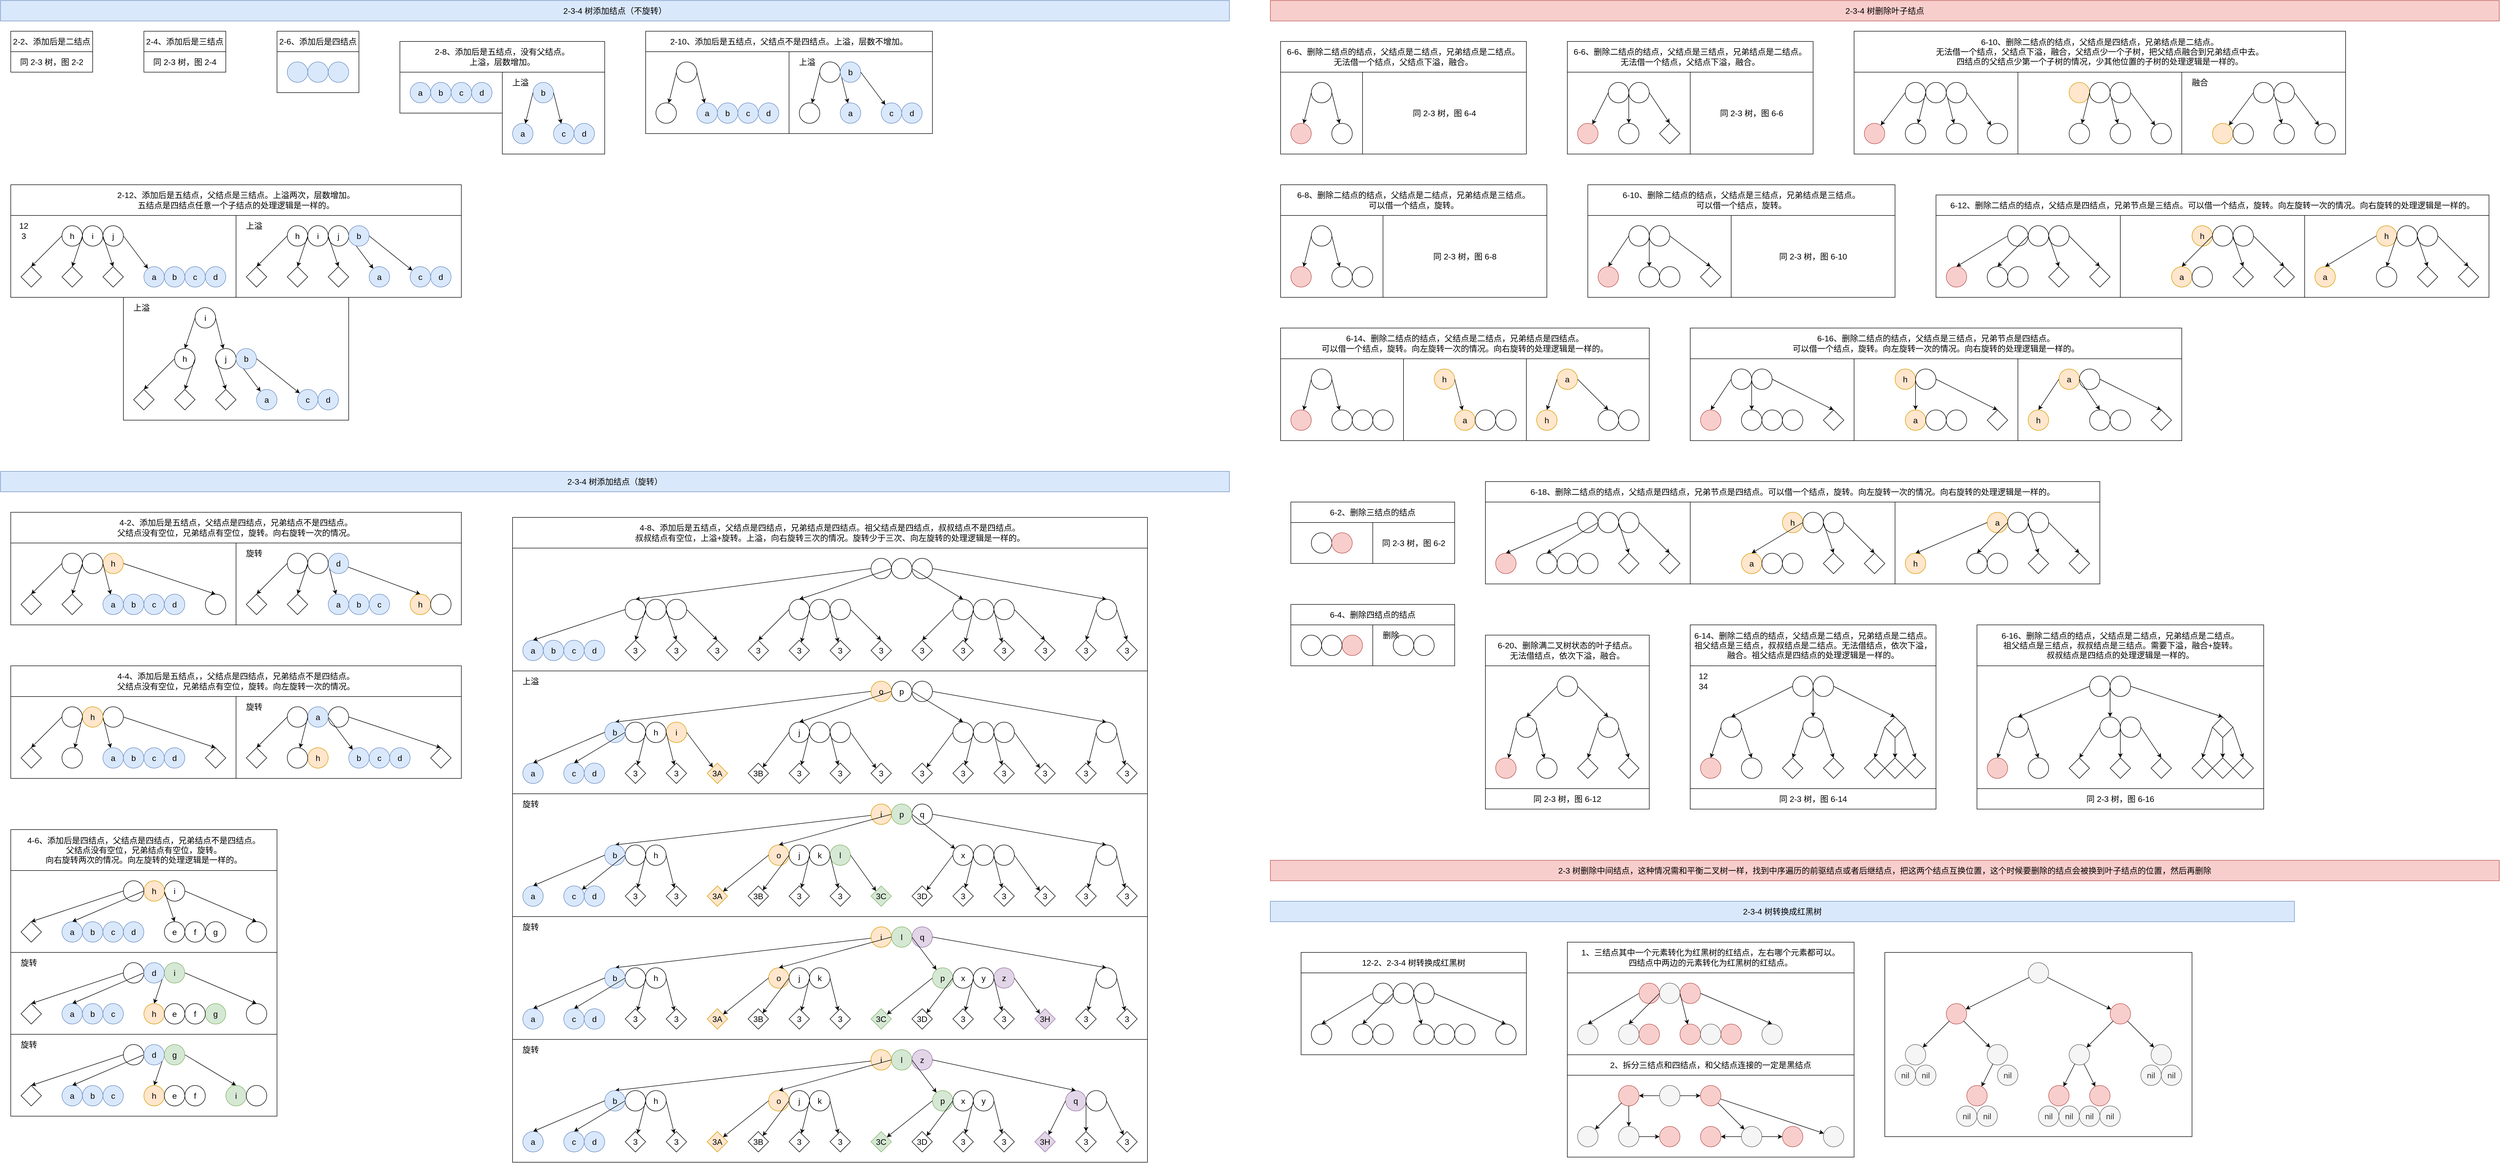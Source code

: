 <mxfile version="17.4.2" type="device"><diagram id="qg8gPxsE_lR5Jgna3bAE" name="第 1 页"><mxGraphModel dx="4693" dy="2810" grid="1" gridSize="10" guides="0" tooltips="1" connect="1" arrows="0" fold="1" page="1" pageScale="1" pageWidth="827" pageHeight="1169" math="0" shadow="0"><root><mxCell id="0"/><mxCell id="1" parent="0"/><mxCell id="BlY-Q7DqEvb_pqL4XbUO-252" value="" style="rounded=0;whiteSpace=wrap;html=1;fontSize=16;fillColor=none;container=0;" parent="1" vertex="1"><mxGeometry x="2680" y="1220" width="160" height="80" as="geometry"/></mxCell><mxCell id="BlY-Q7DqEvb_pqL4XbUO-249" value="" style="rounded=0;whiteSpace=wrap;html=1;fontSize=16;fillColor=none;container=0;" parent="1" vertex="1"><mxGeometry x="2520" y="1220" width="160" height="80" as="geometry"/></mxCell><mxCell id="BlY-Q7DqEvb_pqL4XbUO-178" value="" style="rounded=0;whiteSpace=wrap;html=1;fontSize=16;fillColor=none;" parent="1" vertex="1"><mxGeometry x="2540" y="1900" width="440" height="160" as="geometry"/></mxCell><mxCell id="BlY-Q7DqEvb_pqL4XbUO-179" value="" style="rounded=0;whiteSpace=wrap;html=1;fontSize=16;fillColor=none;" parent="1" vertex="1"><mxGeometry x="3060" y="1900" width="560" height="160" as="geometry"/></mxCell><mxCell id="ZnX6huHe7Km-Lb1KDN4z-478" value="" style="rounded=0;whiteSpace=wrap;html=1;fillColor=none;fontSize=16;" parent="1" vertex="1"><mxGeometry x="1000" y="1790" width="1240" height="240" as="geometry"/></mxCell><mxCell id="ZnX6huHe7Km-Lb1KDN4z-527" value="" style="rounded=0;whiteSpace=wrap;html=1;fillColor=none;fontSize=16;" parent="1" vertex="1"><mxGeometry x="1000" y="2030" width="1240" height="240" as="geometry"/></mxCell><mxCell id="ZnX6huHe7Km-Lb1KDN4z-122" value="" style="rounded=0;whiteSpace=wrap;html=1;fillColor=none;fontSize=16;" parent="1" vertex="1"><mxGeometry x="20" y="1060" width="440" height="160" as="geometry"/></mxCell><mxCell id="ZnX6huHe7Km-Lb1KDN4z-139" value="" style="rounded=0;whiteSpace=wrap;html=1;fillColor=none;fontSize=16;" parent="1" vertex="1"><mxGeometry x="460" y="1060" width="440" height="160" as="geometry"/></mxCell><mxCell id="QqD0pa9JOnGggzejn81d-2" value="&lt;span&gt;同 2-3 树，图 2-4&lt;/span&gt;" style="rounded=0;whiteSpace=wrap;html=1;fillColor=none;fontSize=16;" parent="1" vertex="1"><mxGeometry x="280" y="100" width="160" height="40" as="geometry"/></mxCell><mxCell id="QqD0pa9JOnGggzejn81d-1" value="同 2-3 树，图 2-2" style="rounded=0;whiteSpace=wrap;html=1;fillColor=none;fontSize=16;" parent="1" vertex="1"><mxGeometry x="20" y="100" width="160" height="40" as="geometry"/></mxCell><mxCell id="ZnX6huHe7Km-Lb1KDN4z-373" value="" style="rounded=0;whiteSpace=wrap;html=1;fillColor=none;fontSize=16;" parent="1" vertex="1"><mxGeometry x="1000" y="1310" width="1240" height="240" as="geometry"/></mxCell><mxCell id="ZnX6huHe7Km-Lb1KDN4z-83" value="" style="rounded=0;whiteSpace=wrap;html=1;fillColor=none;fontSize=16;" parent="1" vertex="1"><mxGeometry x="240" y="580" width="440" height="240" as="geometry"/></mxCell><mxCell id="ZnX6huHe7Km-Lb1KDN4z-65" value="" style="rounded=0;whiteSpace=wrap;html=1;fillColor=none;fontSize=16;" parent="1" vertex="1"><mxGeometry x="460" y="420" width="440" height="160" as="geometry"/></mxCell><mxCell id="ZnX6huHe7Km-Lb1KDN4z-48" value="" style="rounded=0;whiteSpace=wrap;html=1;fillColor=none;fontSize=16;" parent="1" vertex="1"><mxGeometry x="20" y="420" width="440" height="160" as="geometry"/></mxCell><mxCell id="QqD0pa9JOnGggzejn81d-14" value="" style="rounded=0;whiteSpace=wrap;html=1;fillColor=none;fontSize=16;" parent="1" vertex="1"><mxGeometry x="780" y="140" width="200" height="80" as="geometry"/></mxCell><mxCell id="QqD0pa9JOnGggzejn81d-17" value="" style="rounded=0;whiteSpace=wrap;html=1;fillColor=none;fontSize=16;" parent="1" vertex="1"><mxGeometry x="980" y="140" width="200" height="160" as="geometry"/></mxCell><mxCell id="G2r2aKG_gTqVbQplUm92-1" value="2-3-4 树添加结点（不旋转）" style="rounded=0;whiteSpace=wrap;html=1;fillColor=#dae8fc;strokeColor=#6c8ebf;fontSize=16;" parent="1" vertex="1"><mxGeometry width="2400" height="40" as="geometry"/></mxCell><mxCell id="G2r2aKG_gTqVbQplUm92-6" value="" style="ellipse;whiteSpace=wrap;html=1;aspect=fixed;fillColor=#dae8fc;fontSize=16;strokeColor=#6c8ebf;" parent="1" vertex="1"><mxGeometry x="560" y="120" width="40" height="40" as="geometry"/></mxCell><mxCell id="G2r2aKG_gTqVbQplUm92-7" value="" style="ellipse;whiteSpace=wrap;html=1;aspect=fixed;fillColor=#dae8fc;strokeColor=#6c8ebf;fontSize=16;" parent="1" vertex="1"><mxGeometry x="640" y="120" width="40" height="40" as="geometry"/></mxCell><mxCell id="G2r2aKG_gTqVbQplUm92-8" value="" style="ellipse;whiteSpace=wrap;html=1;aspect=fixed;fillColor=#dae8fc;fontSize=16;strokeColor=#6c8ebf;" parent="1" vertex="1"><mxGeometry x="600" y="120" width="40" height="40" as="geometry"/></mxCell><mxCell id="G2r2aKG_gTqVbQplUm92-9" value="b" style="ellipse;whiteSpace=wrap;html=1;aspect=fixed;fillColor=#dae8fc;fontSize=16;strokeColor=#6c8ebf;" parent="1" vertex="1"><mxGeometry x="840" y="160" width="40" height="40" as="geometry"/></mxCell><mxCell id="G2r2aKG_gTqVbQplUm92-10" value="d" style="ellipse;whiteSpace=wrap;html=1;aspect=fixed;fillColor=#dae8fc;strokeColor=#6c8ebf;fontSize=16;" parent="1" vertex="1"><mxGeometry x="920" y="160" width="40" height="40" as="geometry"/></mxCell><mxCell id="G2r2aKG_gTqVbQplUm92-11" value="c" style="ellipse;whiteSpace=wrap;html=1;aspect=fixed;fillColor=#dae8fc;fontSize=16;strokeColor=#6c8ebf;" parent="1" vertex="1"><mxGeometry x="880" y="160" width="40" height="40" as="geometry"/></mxCell><mxCell id="G2r2aKG_gTqVbQplUm92-12" value="a" style="ellipse;whiteSpace=wrap;html=1;aspect=fixed;fillColor=#dae8fc;fontSize=16;strokeColor=#6c8ebf;" parent="1" vertex="1"><mxGeometry x="800" y="160" width="40" height="40" as="geometry"/></mxCell><mxCell id="QqD0pa9JOnGggzejn81d-5" value="" style="rounded=0;whiteSpace=wrap;html=1;fillColor=none;fontSize=16;" parent="1" vertex="1"><mxGeometry x="540" y="100" width="160" height="80" as="geometry"/></mxCell><mxCell id="QqD0pa9JOnGggzejn81d-8" value="b" style="ellipse;whiteSpace=wrap;html=1;aspect=fixed;fillColor=#dae8fc;fontSize=16;strokeColor=#6c8ebf;" parent="1" vertex="1"><mxGeometry x="1040" y="160" width="40" height="40" as="geometry"/></mxCell><mxCell id="QqD0pa9JOnGggzejn81d-9" value="d" style="ellipse;whiteSpace=wrap;html=1;aspect=fixed;fillColor=#dae8fc;strokeColor=#6c8ebf;fontSize=16;" parent="1" vertex="1"><mxGeometry x="1120" y="240" width="40" height="40" as="geometry"/></mxCell><mxCell id="QqD0pa9JOnGggzejn81d-10" value="c" style="ellipse;whiteSpace=wrap;html=1;aspect=fixed;fillColor=#dae8fc;fontSize=16;strokeColor=#6c8ebf;" parent="1" vertex="1"><mxGeometry x="1080" y="240" width="40" height="40" as="geometry"/></mxCell><mxCell id="QqD0pa9JOnGggzejn81d-11" value="a" style="ellipse;whiteSpace=wrap;html=1;aspect=fixed;fillColor=#dae8fc;fontSize=16;strokeColor=#6c8ebf;" parent="1" vertex="1"><mxGeometry x="1000" y="240" width="40" height="40" as="geometry"/></mxCell><mxCell id="QqD0pa9JOnGggzejn81d-12" value="" style="endArrow=classic;html=1;rounded=0;fontSize=16;exitX=0;exitY=0.5;exitDx=0;exitDy=0;" parent="1" source="QqD0pa9JOnGggzejn81d-8" target="QqD0pa9JOnGggzejn81d-11" edge="1"><mxGeometry width="50" height="50" relative="1" as="geometry"><mxPoint x="780" y="260" as="sourcePoint"/><mxPoint x="830" y="210" as="targetPoint"/></mxGeometry></mxCell><mxCell id="QqD0pa9JOnGggzejn81d-13" value="" style="endArrow=classic;html=1;rounded=0;fontSize=16;exitX=1;exitY=0.5;exitDx=0;exitDy=0;" parent="1" source="QqD0pa9JOnGggzejn81d-8" target="QqD0pa9JOnGggzejn81d-10" edge="1"><mxGeometry width="50" height="50" relative="1" as="geometry"><mxPoint x="1050" y="190" as="sourcePoint"/><mxPoint x="1034.851" y="250.597" as="targetPoint"/></mxGeometry></mxCell><mxCell id="ZnX6huHe7Km-Lb1KDN4z-10" value="" style="rounded=0;whiteSpace=wrap;html=1;fillColor=none;fontSize=16;" parent="1" vertex="1"><mxGeometry x="1260" y="100" width="280" height="160" as="geometry"/></mxCell><mxCell id="ZnX6huHe7Km-Lb1KDN4z-11" value="" style="ellipse;whiteSpace=wrap;html=1;aspect=fixed;fillColor=none;fontSize=16;" parent="1" vertex="1"><mxGeometry x="1320" y="120" width="40" height="40" as="geometry"/></mxCell><mxCell id="ZnX6huHe7Km-Lb1KDN4z-12" value="d" style="ellipse;whiteSpace=wrap;html=1;aspect=fixed;fillColor=#dae8fc;strokeColor=#6c8ebf;fontSize=16;" parent="1" vertex="1"><mxGeometry x="1480" y="200" width="40" height="40" as="geometry"/></mxCell><mxCell id="ZnX6huHe7Km-Lb1KDN4z-13" value="a" style="ellipse;whiteSpace=wrap;html=1;aspect=fixed;fillColor=#dae8fc;fontSize=16;strokeColor=#6c8ebf;" parent="1" vertex="1"><mxGeometry x="1360" y="200" width="40" height="40" as="geometry"/></mxCell><mxCell id="ZnX6huHe7Km-Lb1KDN4z-14" value="" style="ellipse;whiteSpace=wrap;html=1;aspect=fixed;fillColor=none;fontSize=16;" parent="1" vertex="1"><mxGeometry x="1280" y="200" width="40" height="40" as="geometry"/></mxCell><mxCell id="ZnX6huHe7Km-Lb1KDN4z-15" value="" style="endArrow=classic;html=1;rounded=0;fontSize=16;exitX=0;exitY=0.5;exitDx=0;exitDy=0;" parent="1" source="ZnX6huHe7Km-Lb1KDN4z-11" target="ZnX6huHe7Km-Lb1KDN4z-14" edge="1"><mxGeometry width="50" height="50" relative="1" as="geometry"><mxPoint x="1060" y="220" as="sourcePoint"/><mxPoint x="1110" y="170" as="targetPoint"/></mxGeometry></mxCell><mxCell id="ZnX6huHe7Km-Lb1KDN4z-16" value="" style="endArrow=classic;html=1;rounded=0;fontSize=16;exitX=1;exitY=0.5;exitDx=0;exitDy=0;" parent="1" source="ZnX6huHe7Km-Lb1KDN4z-11" target="ZnX6huHe7Km-Lb1KDN4z-13" edge="1"><mxGeometry width="50" height="50" relative="1" as="geometry"><mxPoint x="1330" y="150" as="sourcePoint"/><mxPoint x="1314.851" y="210.597" as="targetPoint"/></mxGeometry></mxCell><mxCell id="ZnX6huHe7Km-Lb1KDN4z-17" value="b" style="ellipse;whiteSpace=wrap;html=1;aspect=fixed;fillColor=#dae8fc;fontSize=16;strokeColor=#6c8ebf;" parent="1" vertex="1"><mxGeometry x="1400" y="200" width="40" height="40" as="geometry"/></mxCell><mxCell id="ZnX6huHe7Km-Lb1KDN4z-18" value="c" style="ellipse;whiteSpace=wrap;html=1;aspect=fixed;fillColor=#dae8fc;fontSize=16;strokeColor=#6c8ebf;" parent="1" vertex="1"><mxGeometry x="1440" y="200" width="40" height="40" as="geometry"/></mxCell><mxCell id="ZnX6huHe7Km-Lb1KDN4z-21" value="" style="rounded=0;whiteSpace=wrap;html=1;fillColor=none;fontSize=16;" parent="1" vertex="1"><mxGeometry x="1540" y="100" width="280" height="160" as="geometry"/></mxCell><mxCell id="ZnX6huHe7Km-Lb1KDN4z-22" value="" style="ellipse;whiteSpace=wrap;html=1;aspect=fixed;fillColor=none;fontSize=16;" parent="1" vertex="1"><mxGeometry x="1600" y="120" width="40" height="40" as="geometry"/></mxCell><mxCell id="ZnX6huHe7Km-Lb1KDN4z-23" value="d" style="ellipse;whiteSpace=wrap;html=1;aspect=fixed;fillColor=#dae8fc;strokeColor=#6c8ebf;fontSize=16;" parent="1" vertex="1"><mxGeometry x="1760" y="200" width="40" height="40" as="geometry"/></mxCell><mxCell id="ZnX6huHe7Km-Lb1KDN4z-24" value="a" style="ellipse;whiteSpace=wrap;html=1;aspect=fixed;fillColor=#dae8fc;fontSize=16;strokeColor=#6c8ebf;" parent="1" vertex="1"><mxGeometry x="1640" y="200" width="40" height="40" as="geometry"/></mxCell><mxCell id="ZnX6huHe7Km-Lb1KDN4z-25" value="" style="ellipse;whiteSpace=wrap;html=1;aspect=fixed;fillColor=none;fontSize=16;" parent="1" vertex="1"><mxGeometry x="1560" y="200" width="40" height="40" as="geometry"/></mxCell><mxCell id="ZnX6huHe7Km-Lb1KDN4z-26" value="" style="endArrow=classic;html=1;rounded=0;fontSize=16;exitX=0;exitY=0.5;exitDx=0;exitDy=0;" parent="1" source="ZnX6huHe7Km-Lb1KDN4z-22" target="ZnX6huHe7Km-Lb1KDN4z-25" edge="1"><mxGeometry width="50" height="50" relative="1" as="geometry"><mxPoint x="1340" y="220" as="sourcePoint"/><mxPoint x="1390" y="170" as="targetPoint"/></mxGeometry></mxCell><mxCell id="ZnX6huHe7Km-Lb1KDN4z-27" value="" style="endArrow=classic;html=1;rounded=0;fontSize=16;exitX=1;exitY=0.5;exitDx=0;exitDy=0;" parent="1" source="ZnX6huHe7Km-Lb1KDN4z-22" target="ZnX6huHe7Km-Lb1KDN4z-24" edge="1"><mxGeometry width="50" height="50" relative="1" as="geometry"><mxPoint x="1610" y="150" as="sourcePoint"/><mxPoint x="1594.851" y="210.597" as="targetPoint"/></mxGeometry></mxCell><mxCell id="ZnX6huHe7Km-Lb1KDN4z-28" value="b" style="ellipse;whiteSpace=wrap;html=1;aspect=fixed;fillColor=#dae8fc;fontSize=16;strokeColor=#6c8ebf;" parent="1" vertex="1"><mxGeometry x="1640" y="120" width="40" height="40" as="geometry"/></mxCell><mxCell id="ZnX6huHe7Km-Lb1KDN4z-29" value="c" style="ellipse;whiteSpace=wrap;html=1;aspect=fixed;fillColor=#dae8fc;fontSize=16;strokeColor=#6c8ebf;" parent="1" vertex="1"><mxGeometry x="1720" y="200" width="40" height="40" as="geometry"/></mxCell><mxCell id="ZnX6huHe7Km-Lb1KDN4z-32" value="" style="endArrow=classic;html=1;rounded=0;fontSize=16;exitX=1;exitY=0.5;exitDx=0;exitDy=0;" parent="1" source="ZnX6huHe7Km-Lb1KDN4z-28" target="ZnX6huHe7Km-Lb1KDN4z-29" edge="1"><mxGeometry width="50" height="50" relative="1" as="geometry"><mxPoint x="1650" y="150" as="sourcePoint"/><mxPoint x="1665.149" y="210.597" as="targetPoint"/></mxGeometry></mxCell><mxCell id="ZnX6huHe7Km-Lb1KDN4z-35" value="d" style="ellipse;whiteSpace=wrap;html=1;aspect=fixed;fillColor=#dae8fc;strokeColor=#6c8ebf;fontSize=16;" parent="1" vertex="1"><mxGeometry x="400" y="520" width="40" height="40" as="geometry"/></mxCell><mxCell id="ZnX6huHe7Km-Lb1KDN4z-49" value="h" style="ellipse;whiteSpace=wrap;html=1;aspect=fixed;fillColor=none;fontSize=16;" parent="1" vertex="1"><mxGeometry x="120" y="440" width="40" height="40" as="geometry"/></mxCell><mxCell id="ZnX6huHe7Km-Lb1KDN4z-52" value="" style="endArrow=classic;html=1;rounded=0;fontSize=16;exitX=0;exitY=0.5;exitDx=0;exitDy=0;entryX=0.5;entryY=0;entryDx=0;entryDy=0;" parent="1" source="ZnX6huHe7Km-Lb1KDN4z-49" target="bw3h1hlxlVZHHs-AaXiG-5" edge="1"><mxGeometry width="50" height="50" relative="1" as="geometry"><mxPoint x="-180" y="540" as="sourcePoint"/><mxPoint x="-130" y="490" as="targetPoint"/></mxGeometry></mxCell><mxCell id="ZnX6huHe7Km-Lb1KDN4z-53" value="" style="endArrow=classic;html=1;rounded=0;fontSize=16;exitX=1;exitY=0.5;exitDx=0;exitDy=0;entryX=0.5;entryY=0;entryDx=0;entryDy=0;" parent="1" source="ZnX6huHe7Km-Lb1KDN4z-49" target="bw3h1hlxlVZHHs-AaXiG-4" edge="1"><mxGeometry width="50" height="50" relative="1" as="geometry"><mxPoint x="90" y="470" as="sourcePoint"/><mxPoint x="74.851" y="530.597" as="targetPoint"/></mxGeometry></mxCell><mxCell id="ZnX6huHe7Km-Lb1KDN4z-54" value="i" style="ellipse;whiteSpace=wrap;html=1;aspect=fixed;fillColor=none;fontSize=16;" parent="1" vertex="1"><mxGeometry x="160" y="440" width="40" height="40" as="geometry"/></mxCell><mxCell id="ZnX6huHe7Km-Lb1KDN4z-56" value="" style="endArrow=classic;html=1;rounded=0;fontSize=16;exitX=1;exitY=0.5;exitDx=0;exitDy=0;entryX=0.5;entryY=0;entryDx=0;entryDy=0;" parent="1" source="ZnX6huHe7Km-Lb1KDN4z-54" target="bw3h1hlxlVZHHs-AaXiG-3" edge="1"><mxGeometry width="50" height="50" relative="1" as="geometry"><mxPoint x="130" y="470" as="sourcePoint"/><mxPoint x="145.149" y="530.597" as="targetPoint"/></mxGeometry></mxCell><mxCell id="ZnX6huHe7Km-Lb1KDN4z-57" value="j" style="ellipse;whiteSpace=wrap;html=1;aspect=fixed;fillColor=none;fontSize=16;" parent="1" vertex="1"><mxGeometry x="200" y="440" width="40" height="40" as="geometry"/></mxCell><mxCell id="ZnX6huHe7Km-Lb1KDN4z-58" value="" style="endArrow=classic;html=1;rounded=0;fontSize=16;exitX=1;exitY=0.5;exitDx=0;exitDy=0;" parent="1" source="ZnX6huHe7Km-Lb1KDN4z-57" target="ZnX6huHe7Km-Lb1KDN4z-59" edge="1"><mxGeometry width="50" height="50" relative="1" as="geometry"><mxPoint x="240" y="470" as="sourcePoint"/><mxPoint x="288" y="534.0" as="targetPoint"/></mxGeometry></mxCell><mxCell id="ZnX6huHe7Km-Lb1KDN4z-59" value="a" style="ellipse;whiteSpace=wrap;html=1;aspect=fixed;fillColor=#dae8fc;fontSize=16;strokeColor=#6c8ebf;" parent="1" vertex="1"><mxGeometry x="280" y="520" width="40" height="40" as="geometry"/></mxCell><mxCell id="ZnX6huHe7Km-Lb1KDN4z-60" value="b" style="ellipse;whiteSpace=wrap;html=1;aspect=fixed;fillColor=#dae8fc;fontSize=16;strokeColor=#6c8ebf;" parent="1" vertex="1"><mxGeometry x="320" y="520" width="40" height="40" as="geometry"/></mxCell><mxCell id="ZnX6huHe7Km-Lb1KDN4z-61" value="c" style="ellipse;whiteSpace=wrap;html=1;aspect=fixed;fillColor=#dae8fc;fontSize=16;strokeColor=#6c8ebf;" parent="1" vertex="1"><mxGeometry x="360" y="520" width="40" height="40" as="geometry"/></mxCell><mxCell id="ZnX6huHe7Km-Lb1KDN4z-64" value="d" style="ellipse;whiteSpace=wrap;html=1;aspect=fixed;fillColor=#dae8fc;strokeColor=#6c8ebf;fontSize=16;" parent="1" vertex="1"><mxGeometry x="840" y="520" width="40" height="40" as="geometry"/></mxCell><mxCell id="ZnX6huHe7Km-Lb1KDN4z-74" value="j" style="ellipse;whiteSpace=wrap;html=1;aspect=fixed;fillColor=none;fontSize=16;" parent="1" vertex="1"><mxGeometry x="640" y="440" width="40" height="40" as="geometry"/></mxCell><mxCell id="ZnX6huHe7Km-Lb1KDN4z-75" value="" style="endArrow=classic;html=1;rounded=0;fontSize=16;exitX=1;exitY=0.5;exitDx=0;exitDy=0;" parent="1" source="ZnX6huHe7Km-Lb1KDN4z-74" target="ZnX6huHe7Km-Lb1KDN4z-76" edge="1"><mxGeometry width="50" height="50" relative="1" as="geometry"><mxPoint x="680" y="470" as="sourcePoint"/><mxPoint x="728" y="534.0" as="targetPoint"/></mxGeometry></mxCell><mxCell id="ZnX6huHe7Km-Lb1KDN4z-76" value="a" style="ellipse;whiteSpace=wrap;html=1;aspect=fixed;fillColor=#dae8fc;fontSize=16;strokeColor=#6c8ebf;" parent="1" vertex="1"><mxGeometry x="720" y="520" width="40" height="40" as="geometry"/></mxCell><mxCell id="ZnX6huHe7Km-Lb1KDN4z-77" value="b" style="ellipse;whiteSpace=wrap;html=1;aspect=fixed;fillColor=#dae8fc;fontSize=16;strokeColor=#6c8ebf;" parent="1" vertex="1"><mxGeometry x="680" y="440" width="40" height="40" as="geometry"/></mxCell><mxCell id="ZnX6huHe7Km-Lb1KDN4z-78" value="c" style="ellipse;whiteSpace=wrap;html=1;aspect=fixed;fillColor=#dae8fc;fontSize=16;strokeColor=#6c8ebf;" parent="1" vertex="1"><mxGeometry x="800" y="520" width="40" height="40" as="geometry"/></mxCell><mxCell id="ZnX6huHe7Km-Lb1KDN4z-79" value="" style="endArrow=classic;html=1;rounded=0;fontSize=16;exitX=1;exitY=0.5;exitDx=0;exitDy=0;" parent="1" source="ZnX6huHe7Km-Lb1KDN4z-77" target="ZnX6huHe7Km-Lb1KDN4z-78" edge="1"><mxGeometry width="50" height="50" relative="1" as="geometry"><mxPoint x="690" y="470" as="sourcePoint"/><mxPoint x="738" y="534.0" as="targetPoint"/></mxGeometry></mxCell><mxCell id="ZnX6huHe7Km-Lb1KDN4z-82" value="d" style="ellipse;whiteSpace=wrap;html=1;aspect=fixed;fillColor=#dae8fc;strokeColor=#6c8ebf;fontSize=16;" parent="1" vertex="1"><mxGeometry x="620" y="760" width="40" height="40" as="geometry"/></mxCell><mxCell id="ZnX6huHe7Km-Lb1KDN4z-89" value="i" style="ellipse;whiteSpace=wrap;html=1;aspect=fixed;fillColor=none;fontSize=16;" parent="1" vertex="1"><mxGeometry x="380" y="600" width="40" height="40" as="geometry"/></mxCell><mxCell id="ZnX6huHe7Km-Lb1KDN4z-91" value="" style="endArrow=classic;html=1;rounded=0;fontSize=16;exitX=0;exitY=0.5;exitDx=0;exitDy=0;entryX=0.5;entryY=0;entryDx=0;entryDy=0;" parent="1" source="ZnX6huHe7Km-Lb1KDN4z-92" target="bw3h1hlxlVZHHs-AaXiG-21" edge="1"><mxGeometry width="50" height="50" relative="1" as="geometry"><mxPoint x="350" y="710" as="sourcePoint"/><mxPoint x="365.149" y="770.597" as="targetPoint"/></mxGeometry></mxCell><mxCell id="ZnX6huHe7Km-Lb1KDN4z-92" value="j" style="ellipse;whiteSpace=wrap;html=1;aspect=fixed;fillColor=none;fontSize=16;" parent="1" vertex="1"><mxGeometry x="420" y="680" width="40" height="40" as="geometry"/></mxCell><mxCell id="ZnX6huHe7Km-Lb1KDN4z-93" value="" style="endArrow=classic;html=1;rounded=0;fontSize=16;exitX=1;exitY=0.5;exitDx=0;exitDy=0;" parent="1" source="ZnX6huHe7Km-Lb1KDN4z-92" target="ZnX6huHe7Km-Lb1KDN4z-94" edge="1"><mxGeometry width="50" height="50" relative="1" as="geometry"><mxPoint x="460" y="710" as="sourcePoint"/><mxPoint x="508" y="774.0" as="targetPoint"/></mxGeometry></mxCell><mxCell id="ZnX6huHe7Km-Lb1KDN4z-94" value="a" style="ellipse;whiteSpace=wrap;html=1;aspect=fixed;fillColor=#dae8fc;fontSize=16;strokeColor=#6c8ebf;" parent="1" vertex="1"><mxGeometry x="500" y="760" width="40" height="40" as="geometry"/></mxCell><mxCell id="ZnX6huHe7Km-Lb1KDN4z-95" value="b" style="ellipse;whiteSpace=wrap;html=1;aspect=fixed;fillColor=#dae8fc;fontSize=16;strokeColor=#6c8ebf;" parent="1" vertex="1"><mxGeometry x="460" y="680" width="40" height="40" as="geometry"/></mxCell><mxCell id="ZnX6huHe7Km-Lb1KDN4z-96" value="c" style="ellipse;whiteSpace=wrap;html=1;aspect=fixed;fillColor=#dae8fc;fontSize=16;strokeColor=#6c8ebf;" parent="1" vertex="1"><mxGeometry x="580" y="760" width="40" height="40" as="geometry"/></mxCell><mxCell id="ZnX6huHe7Km-Lb1KDN4z-97" value="" style="endArrow=classic;html=1;rounded=0;fontSize=16;exitX=1;exitY=0.5;exitDx=0;exitDy=0;" parent="1" source="ZnX6huHe7Km-Lb1KDN4z-95" target="ZnX6huHe7Km-Lb1KDN4z-96" edge="1"><mxGeometry width="50" height="50" relative="1" as="geometry"><mxPoint x="470" y="710" as="sourcePoint"/><mxPoint x="518" y="774.0" as="targetPoint"/></mxGeometry></mxCell><mxCell id="ZnX6huHe7Km-Lb1KDN4z-98" value="" style="endArrow=classic;html=1;rounded=0;fontSize=16;exitX=0;exitY=0.5;exitDx=0;exitDy=0;entryX=0.5;entryY=0;entryDx=0;entryDy=0;" parent="1" source="ZnX6huHe7Km-Lb1KDN4z-89" target="bw3h1hlxlVZHHs-AaXiG-16" edge="1"><mxGeometry width="50" height="50" relative="1" as="geometry"><mxPoint x="390.0" y="710" as="sourcePoint"/><mxPoint x="332.0" y="684.0" as="targetPoint"/></mxGeometry></mxCell><mxCell id="ZnX6huHe7Km-Lb1KDN4z-99" value="" style="endArrow=classic;html=1;rounded=0;fontSize=16;exitX=1;exitY=0.5;exitDx=0;exitDy=0;" parent="1" source="ZnX6huHe7Km-Lb1KDN4z-89" target="ZnX6huHe7Km-Lb1KDN4z-92" edge="1"><mxGeometry width="50" height="50" relative="1" as="geometry"><mxPoint x="390.0" y="630" as="sourcePoint"/><mxPoint x="374.66" y="690.55" as="targetPoint"/></mxGeometry></mxCell><mxCell id="ZnX6huHe7Km-Lb1KDN4z-102" value="2-3-4 树添加结点（旋转）" style="rounded=0;whiteSpace=wrap;html=1;fillColor=#dae8fc;strokeColor=#6c8ebf;fontSize=16;" parent="1" vertex="1"><mxGeometry y="920" width="2400" height="40" as="geometry"/></mxCell><mxCell id="ZnX6huHe7Km-Lb1KDN4z-124" value="" style="endArrow=classic;html=1;rounded=0;fontSize=16;exitX=0;exitY=0.5;exitDx=0;exitDy=0;entryX=0.5;entryY=0;entryDx=0;entryDy=0;" parent="1" target="BlY-Q7DqEvb_pqL4XbUO-8" edge="1"><mxGeometry width="50" height="50" relative="1" as="geometry"><mxPoint x="120" y="1100" as="sourcePoint"/><mxPoint x="72.0" y="1164.0" as="targetPoint"/></mxGeometry></mxCell><mxCell id="ZnX6huHe7Km-Lb1KDN4z-125" value="" style="endArrow=classic;html=1;rounded=0;fontSize=16;exitX=1;exitY=0.5;exitDx=0;exitDy=0;entryX=0.5;entryY=0;entryDx=0;entryDy=0;" parent="1" target="BlY-Q7DqEvb_pqL4XbUO-9" edge="1"><mxGeometry width="50" height="50" relative="1" as="geometry"><mxPoint x="160" y="1100" as="sourcePoint"/><mxPoint x="144.851" y="1160.597" as="targetPoint"/></mxGeometry></mxCell><mxCell id="ZnX6huHe7Km-Lb1KDN4z-126" value="" style="endArrow=classic;html=1;rounded=0;fontSize=16;exitX=1;exitY=0.5;exitDx=0;exitDy=0;entryX=0.5;entryY=0;entryDx=0;entryDy=0;" parent="1" source="ZnX6huHe7Km-Lb1KDN4z-127" target="ZnX6huHe7Km-Lb1KDN4z-135" edge="1"><mxGeometry width="50" height="50" relative="1" as="geometry"><mxPoint x="200" y="1100" as="sourcePoint"/><mxPoint x="215.149" y="1160.597" as="targetPoint"/></mxGeometry></mxCell><mxCell id="ZnX6huHe7Km-Lb1KDN4z-127" value="h" style="ellipse;whiteSpace=wrap;html=1;aspect=fixed;fillColor=#ffe6cc;fontSize=16;strokeColor=#d79b00;" parent="1" vertex="1"><mxGeometry x="200" y="1080" width="40" height="40" as="geometry"/></mxCell><mxCell id="ZnX6huHe7Km-Lb1KDN4z-128" value="" style="endArrow=classic;html=1;rounded=0;fontSize=16;exitX=0;exitY=0.5;exitDx=0;exitDy=0;" parent="1" source="ZnX6huHe7Km-Lb1KDN4z-127" target="ZnX6huHe7Km-Lb1KDN4z-129" edge="1"><mxGeometry width="50" height="50" relative="1" as="geometry"><mxPoint x="240" y="1110" as="sourcePoint"/><mxPoint x="288" y="1174.0" as="targetPoint"/></mxGeometry></mxCell><mxCell id="ZnX6huHe7Km-Lb1KDN4z-129" value="a" style="ellipse;whiteSpace=wrap;html=1;aspect=fixed;fillColor=#dae8fc;fontSize=16;strokeColor=#6c8ebf;" parent="1" vertex="1"><mxGeometry x="200" y="1160" width="40" height="40" as="geometry"/></mxCell><mxCell id="ZnX6huHe7Km-Lb1KDN4z-130" value="b" style="ellipse;whiteSpace=wrap;html=1;aspect=fixed;fillColor=#dae8fc;fontSize=16;strokeColor=#6c8ebf;" parent="1" vertex="1"><mxGeometry x="240" y="1160" width="40" height="40" as="geometry"/></mxCell><mxCell id="ZnX6huHe7Km-Lb1KDN4z-131" value="c" style="ellipse;whiteSpace=wrap;html=1;aspect=fixed;fillColor=#dae8fc;fontSize=16;strokeColor=#6c8ebf;" parent="1" vertex="1"><mxGeometry x="280" y="1160" width="40" height="40" as="geometry"/></mxCell><mxCell id="ZnX6huHe7Km-Lb1KDN4z-132" value="" style="ellipse;whiteSpace=wrap;html=1;aspect=fixed;fillColor=none;fontSize=16;" parent="1" vertex="1"><mxGeometry x="160" y="1080" width="40" height="40" as="geometry"/></mxCell><mxCell id="ZnX6huHe7Km-Lb1KDN4z-133" value="" style="ellipse;whiteSpace=wrap;html=1;aspect=fixed;fillColor=none;fontSize=16;" parent="1" vertex="1"><mxGeometry x="120" y="1080" width="40" height="40" as="geometry"/></mxCell><mxCell id="ZnX6huHe7Km-Lb1KDN4z-135" value="" style="ellipse;whiteSpace=wrap;html=1;aspect=fixed;fillColor=none;fontSize=16;" parent="1" vertex="1"><mxGeometry x="400" y="1160" width="40" height="40" as="geometry"/></mxCell><mxCell id="ZnX6huHe7Km-Lb1KDN4z-136" value="d" style="ellipse;whiteSpace=wrap;html=1;aspect=fixed;fillColor=#dae8fc;fontSize=16;strokeColor=#6c8ebf;" parent="1" vertex="1"><mxGeometry x="320" y="1160" width="40" height="40" as="geometry"/></mxCell><mxCell id="ZnX6huHe7Km-Lb1KDN4z-143" value="" style="endArrow=classic;html=1;rounded=0;fontSize=16;entryX=0.5;entryY=0;entryDx=0;entryDy=0;" parent="1" source="ZnX6huHe7Km-Lb1KDN4z-153" target="ZnX6huHe7Km-Lb1KDN4z-144" edge="1"><mxGeometry width="50" height="50" relative="1" as="geometry"><mxPoint x="640" y="1100" as="sourcePoint"/><mxPoint x="655.149" y="1160.597" as="targetPoint"/></mxGeometry></mxCell><mxCell id="ZnX6huHe7Km-Lb1KDN4z-144" value="h" style="ellipse;whiteSpace=wrap;html=1;aspect=fixed;fillColor=#ffe6cc;fontSize=16;strokeColor=#d79b00;" parent="1" vertex="1"><mxGeometry x="800" y="1160" width="40" height="40" as="geometry"/></mxCell><mxCell id="ZnX6huHe7Km-Lb1KDN4z-145" value="" style="endArrow=classic;html=1;rounded=0;fontSize=16;exitX=0;exitY=0.5;exitDx=0;exitDy=0;" parent="1" source="ZnX6huHe7Km-Lb1KDN4z-153" target="ZnX6huHe7Km-Lb1KDN4z-146" edge="1"><mxGeometry width="50" height="50" relative="1" as="geometry"><mxPoint x="680" y="1110" as="sourcePoint"/><mxPoint x="728" y="1174.0" as="targetPoint"/></mxGeometry></mxCell><mxCell id="ZnX6huHe7Km-Lb1KDN4z-146" value="a" style="ellipse;whiteSpace=wrap;html=1;aspect=fixed;fillColor=#dae8fc;fontSize=16;strokeColor=#6c8ebf;" parent="1" vertex="1"><mxGeometry x="640" y="1160" width="40" height="40" as="geometry"/></mxCell><mxCell id="ZnX6huHe7Km-Lb1KDN4z-147" value="b" style="ellipse;whiteSpace=wrap;html=1;aspect=fixed;fillColor=#dae8fc;fontSize=16;strokeColor=#6c8ebf;" parent="1" vertex="1"><mxGeometry x="680" y="1160" width="40" height="40" as="geometry"/></mxCell><mxCell id="ZnX6huHe7Km-Lb1KDN4z-148" value="c" style="ellipse;whiteSpace=wrap;html=1;aspect=fixed;fillColor=#dae8fc;fontSize=16;strokeColor=#6c8ebf;" parent="1" vertex="1"><mxGeometry x="720" y="1160" width="40" height="40" as="geometry"/></mxCell><mxCell id="ZnX6huHe7Km-Lb1KDN4z-152" value="" style="ellipse;whiteSpace=wrap;html=1;aspect=fixed;fillColor=none;fontSize=16;" parent="1" vertex="1"><mxGeometry x="840" y="1160" width="40" height="40" as="geometry"/></mxCell><mxCell id="ZnX6huHe7Km-Lb1KDN4z-153" value="d" style="ellipse;whiteSpace=wrap;html=1;aspect=fixed;fillColor=#dae8fc;fontSize=16;strokeColor=#6c8ebf;" parent="1" vertex="1"><mxGeometry x="640" y="1080" width="40" height="40" as="geometry"/></mxCell><mxCell id="ZnX6huHe7Km-Lb1KDN4z-324" value="" style="rounded=0;whiteSpace=wrap;html=1;fillColor=none;fontSize=16;" parent="1" vertex="1"><mxGeometry x="1000" y="1070" width="1240" height="240" as="geometry"/></mxCell><mxCell id="ZnX6huHe7Km-Lb1KDN4z-325" value="" style="ellipse;whiteSpace=wrap;html=1;aspect=fixed;fillColor=none;fontSize=16;" parent="1" vertex="1"><mxGeometry x="1220" y="1170" width="40" height="40" as="geometry"/></mxCell><mxCell id="ZnX6huHe7Km-Lb1KDN4z-326" value="" style="endArrow=classic;html=1;rounded=0;fontSize=16;exitX=0;exitY=0.5;exitDx=0;exitDy=0;entryX=0.5;entryY=0;entryDx=0;entryDy=0;" parent="1" source="ZnX6huHe7Km-Lb1KDN4z-330" target="ZnX6huHe7Km-Lb1KDN4z-325" edge="1"><mxGeometry width="50" height="50" relative="1" as="geometry"><mxPoint x="1420" y="1070" as="sourcePoint"/><mxPoint x="1170" y="1100" as="targetPoint"/></mxGeometry></mxCell><mxCell id="ZnX6huHe7Km-Lb1KDN4z-327" value="" style="endArrow=classic;html=1;rounded=0;fontSize=16;exitX=1;exitY=0.5;exitDx=0;exitDy=0;entryX=0.5;entryY=0;entryDx=0;entryDy=0;" parent="1" source="ZnX6huHe7Km-Lb1KDN4z-330" target="ZnX6huHe7Km-Lb1KDN4z-345" edge="1"><mxGeometry width="50" height="50" relative="1" as="geometry"><mxPoint x="1460" y="1070" as="sourcePoint"/><mxPoint x="1532.0" y="1134.0" as="targetPoint"/></mxGeometry></mxCell><mxCell id="ZnX6huHe7Km-Lb1KDN4z-328" value="" style="ellipse;whiteSpace=wrap;html=1;aspect=fixed;fontSize=16;" parent="1" vertex="1"><mxGeometry x="1780" y="1090" width="40" height="40" as="geometry"/></mxCell><mxCell id="ZnX6huHe7Km-Lb1KDN4z-329" value="" style="ellipse;whiteSpace=wrap;html=1;aspect=fixed;fillColor=none;fontSize=16;" parent="1" vertex="1"><mxGeometry x="1740" y="1090" width="40" height="40" as="geometry"/></mxCell><mxCell id="ZnX6huHe7Km-Lb1KDN4z-330" value="" style="ellipse;whiteSpace=wrap;html=1;aspect=fixed;fillColor=none;fontSize=16;" parent="1" vertex="1"><mxGeometry x="1700" y="1090" width="40" height="40" as="geometry"/></mxCell><mxCell id="ZnX6huHe7Km-Lb1KDN4z-331" value="" style="ellipse;whiteSpace=wrap;html=1;aspect=fixed;fillColor=none;fontSize=16;" parent="1" vertex="1"><mxGeometry x="1300" y="1170" width="40" height="40" as="geometry"/></mxCell><mxCell id="ZnX6huHe7Km-Lb1KDN4z-332" value="" style="ellipse;whiteSpace=wrap;html=1;aspect=fixed;fillColor=none;fontSize=16;" parent="1" vertex="1"><mxGeometry x="1260" y="1170" width="40" height="40" as="geometry"/></mxCell><mxCell id="ZnX6huHe7Km-Lb1KDN4z-333" value="" style="endArrow=classic;html=1;rounded=0;fontSize=16;exitX=1;exitY=0.5;exitDx=0;exitDy=0;entryX=0.5;entryY=0;entryDx=0;entryDy=0;" parent="1" source="ZnX6huHe7Km-Lb1KDN4z-328" target="ZnX6huHe7Km-Lb1KDN4z-367" edge="1"><mxGeometry width="50" height="50" relative="1" as="geometry"><mxPoint x="1670" y="1080" as="sourcePoint"/><mxPoint x="1821.724" y="1141.877" as="targetPoint"/></mxGeometry></mxCell><mxCell id="ZnX6huHe7Km-Lb1KDN4z-334" value="" style="endArrow=classic;html=1;rounded=0;fontSize=16;exitX=1;exitY=0.5;exitDx=0;exitDy=0;entryX=0.5;entryY=0;entryDx=0;entryDy=0;" parent="1" source="ZnX6huHe7Km-Lb1KDN4z-329" target="ZnX6huHe7Km-Lb1KDN4z-356" edge="1"><mxGeometry width="50" height="50" relative="1" as="geometry"><mxPoint x="1500" y="1070" as="sourcePoint"/><mxPoint x="1668.0" y="1134.0" as="targetPoint"/></mxGeometry></mxCell><mxCell id="ZnX6huHe7Km-Lb1KDN4z-335" value="a" style="ellipse;whiteSpace=wrap;html=1;aspect=fixed;fillColor=#dae8fc;fontSize=16;strokeColor=#6c8ebf;" parent="1" vertex="1"><mxGeometry x="1020" y="1250" width="40" height="40" as="geometry"/></mxCell><mxCell id="ZnX6huHe7Km-Lb1KDN4z-336" value="d" style="ellipse;whiteSpace=wrap;html=1;aspect=fixed;fillColor=#dae8fc;fontSize=16;strokeColor=#6c8ebf;" parent="1" vertex="1"><mxGeometry x="1140" y="1490" width="40" height="40" as="geometry"/></mxCell><mxCell id="ZnX6huHe7Km-Lb1KDN4z-337" value="c" style="ellipse;whiteSpace=wrap;html=1;aspect=fixed;fillColor=#dae8fc;fontSize=16;strokeColor=#6c8ebf;" parent="1" vertex="1"><mxGeometry x="1100" y="1490" width="40" height="40" as="geometry"/></mxCell><mxCell id="ZnX6huHe7Km-Lb1KDN4z-338" value="3" style="rhombus;whiteSpace=wrap;html=1;fontSize=16;fillColor=none;" parent="1" vertex="1"><mxGeometry x="1220" y="1250" width="40" height="40" as="geometry"/></mxCell><mxCell id="ZnX6huHe7Km-Lb1KDN4z-339" value="3" style="rhombus;whiteSpace=wrap;html=1;fontSize=16;fillColor=none;" parent="1" vertex="1"><mxGeometry x="1300" y="1250" width="40" height="40" as="geometry"/></mxCell><mxCell id="ZnX6huHe7Km-Lb1KDN4z-340" value="3" style="rhombus;whiteSpace=wrap;html=1;fontSize=16;fillColor=none;" parent="1" vertex="1"><mxGeometry x="1380" y="1250" width="40" height="40" as="geometry"/></mxCell><mxCell id="ZnX6huHe7Km-Lb1KDN4z-342" value="" style="endArrow=classic;html=1;rounded=0;fontSize=16;exitX=0;exitY=0.5;exitDx=0;exitDy=0;entryX=0.5;entryY=0;entryDx=0;entryDy=0;" parent="1" source="ZnX6huHe7Km-Lb1KDN4z-332" target="ZnX6huHe7Km-Lb1KDN4z-338" edge="1"><mxGeometry width="50" height="50" relative="1" as="geometry"><mxPoint x="1311.035" y="1206.352" as="sourcePoint"/><mxPoint x="1108.999" y="1273.75" as="targetPoint"/></mxGeometry></mxCell><mxCell id="ZnX6huHe7Km-Lb1KDN4z-343" value="" style="endArrow=classic;html=1;rounded=0;fontSize=16;exitX=1;exitY=0.5;exitDx=0;exitDy=0;" parent="1" source="ZnX6huHe7Km-Lb1KDN4z-332" edge="1"><mxGeometry width="50" height="50" relative="1" as="geometry"><mxPoint x="1350.0" y="1200.0" as="sourcePoint"/><mxPoint x="1320" y="1250" as="targetPoint"/></mxGeometry></mxCell><mxCell id="ZnX6huHe7Km-Lb1KDN4z-344" value="" style="endArrow=classic;html=1;rounded=0;fontSize=16;exitX=1;exitY=0.5;exitDx=0;exitDy=0;entryX=0.5;entryY=0;entryDx=0;entryDy=0;" parent="1" source="ZnX6huHe7Km-Lb1KDN4z-331" target="ZnX6huHe7Km-Lb1KDN4z-340" edge="1"><mxGeometry width="50" height="50" relative="1" as="geometry"><mxPoint x="1390.0" y="1200.0" as="sourcePoint"/><mxPoint x="1338.571" y="1268.571" as="targetPoint"/></mxGeometry></mxCell><mxCell id="ZnX6huHe7Km-Lb1KDN4z-345" value="" style="ellipse;whiteSpace=wrap;html=1;aspect=fixed;fillColor=none;fontSize=16;" parent="1" vertex="1"><mxGeometry x="1540" y="1170" width="40" height="40" as="geometry"/></mxCell><mxCell id="ZnX6huHe7Km-Lb1KDN4z-346" value="" style="ellipse;whiteSpace=wrap;html=1;aspect=fixed;fillColor=none;fontSize=16;" parent="1" vertex="1"><mxGeometry x="1620" y="1170" width="40" height="40" as="geometry"/></mxCell><mxCell id="ZnX6huHe7Km-Lb1KDN4z-347" value="" style="ellipse;whiteSpace=wrap;html=1;aspect=fixed;fillColor=none;fontSize=16;" parent="1" vertex="1"><mxGeometry x="1580" y="1170" width="40" height="40" as="geometry"/></mxCell><mxCell id="ZnX6huHe7Km-Lb1KDN4z-348" value="3" style="rhombus;whiteSpace=wrap;html=1;fontSize=16;fillColor=none;" parent="1" vertex="1"><mxGeometry x="1460" y="1250" width="40" height="40" as="geometry"/></mxCell><mxCell id="ZnX6huHe7Km-Lb1KDN4z-349" value="3" style="rhombus;whiteSpace=wrap;html=1;fontSize=16;fillColor=none;" parent="1" vertex="1"><mxGeometry x="1540" y="1250" width="40" height="40" as="geometry"/></mxCell><mxCell id="ZnX6huHe7Km-Lb1KDN4z-350" value="3" style="rhombus;whiteSpace=wrap;html=1;fontSize=16;fillColor=none;" parent="1" vertex="1"><mxGeometry x="1620" y="1250" width="40" height="40" as="geometry"/></mxCell><mxCell id="ZnX6huHe7Km-Lb1KDN4z-351" value="" style="endArrow=classic;html=1;rounded=0;fontSize=16;exitX=0;exitY=0.5;exitDx=0;exitDy=0;entryX=0.5;entryY=0;entryDx=0;entryDy=0;" parent="1" source="ZnX6huHe7Km-Lb1KDN4z-345" target="ZnX6huHe7Km-Lb1KDN4z-348" edge="1"><mxGeometry width="50" height="50" relative="1" as="geometry"><mxPoint x="1551.035" y="1206.352" as="sourcePoint"/><mxPoint x="1348.999" y="1273.75" as="targetPoint"/></mxGeometry></mxCell><mxCell id="ZnX6huHe7Km-Lb1KDN4z-352" value="" style="endArrow=classic;html=1;rounded=0;fontSize=16;exitX=0;exitY=0.5;exitDx=0;exitDy=0;" parent="1" source="ZnX6huHe7Km-Lb1KDN4z-347" target="ZnX6huHe7Km-Lb1KDN4z-349" edge="1"><mxGeometry width="50" height="50" relative="1" as="geometry"><mxPoint x="1590.0" y="1200.0" as="sourcePoint"/><mxPoint x="1501.111" y="1271.111" as="targetPoint"/></mxGeometry></mxCell><mxCell id="ZnX6huHe7Km-Lb1KDN4z-353" value="" style="endArrow=classic;html=1;rounded=0;fontSize=16;exitX=1;exitY=0.5;exitDx=0;exitDy=0;" parent="1" source="ZnX6huHe7Km-Lb1KDN4z-347" target="ZnX6huHe7Km-Lb1KDN4z-350" edge="1"><mxGeometry width="50" height="50" relative="1" as="geometry"><mxPoint x="1630.0" y="1200.0" as="sourcePoint"/><mxPoint x="1578.571" y="1268.571" as="targetPoint"/></mxGeometry></mxCell><mxCell id="ZnX6huHe7Km-Lb1KDN4z-354" value="3" style="rhombus;whiteSpace=wrap;html=1;fontSize=16;fillColor=none;" parent="1" vertex="1"><mxGeometry x="1700" y="1250" width="40" height="40" as="geometry"/></mxCell><mxCell id="ZnX6huHe7Km-Lb1KDN4z-355" value="" style="endArrow=classic;html=1;rounded=0;fontSize=16;exitX=1;exitY=0.5;exitDx=0;exitDy=0;entryX=0.5;entryY=0;entryDx=0;entryDy=0;" parent="1" source="ZnX6huHe7Km-Lb1KDN4z-346" target="ZnX6huHe7Km-Lb1KDN4z-354" edge="1"><mxGeometry width="50" height="50" relative="1" as="geometry"><mxPoint x="1670" y="1200.0" as="sourcePoint"/><mxPoint x="1654" y="1264" as="targetPoint"/></mxGeometry></mxCell><mxCell id="ZnX6huHe7Km-Lb1KDN4z-356" value="" style="ellipse;whiteSpace=wrap;html=1;aspect=fixed;fillColor=none;fontSize=16;" parent="1" vertex="1"><mxGeometry x="1860" y="1170" width="40" height="40" as="geometry"/></mxCell><mxCell id="ZnX6huHe7Km-Lb1KDN4z-357" value="" style="ellipse;whiteSpace=wrap;html=1;aspect=fixed;fillColor=none;fontSize=16;" parent="1" vertex="1"><mxGeometry x="1940" y="1170" width="40" height="40" as="geometry"/></mxCell><mxCell id="ZnX6huHe7Km-Lb1KDN4z-358" value="" style="ellipse;whiteSpace=wrap;html=1;aspect=fixed;fillColor=none;fontSize=16;" parent="1" vertex="1"><mxGeometry x="1900" y="1170" width="40" height="40" as="geometry"/></mxCell><mxCell id="ZnX6huHe7Km-Lb1KDN4z-359" value="3" style="rhombus;whiteSpace=wrap;html=1;fontSize=16;fillColor=none;" parent="1" vertex="1"><mxGeometry x="1780" y="1250" width="40" height="40" as="geometry"/></mxCell><mxCell id="ZnX6huHe7Km-Lb1KDN4z-360" value="3" style="rhombus;whiteSpace=wrap;html=1;fontSize=16;fillColor=none;" parent="1" vertex="1"><mxGeometry x="1860" y="1250" width="40" height="40" as="geometry"/></mxCell><mxCell id="ZnX6huHe7Km-Lb1KDN4z-361" value="3" style="rhombus;whiteSpace=wrap;html=1;fontSize=16;fillColor=none;" parent="1" vertex="1"><mxGeometry x="1940" y="1250" width="40" height="40" as="geometry"/></mxCell><mxCell id="ZnX6huHe7Km-Lb1KDN4z-362" value="" style="endArrow=classic;html=1;rounded=0;fontSize=16;exitX=0;exitY=0.5;exitDx=0;exitDy=0;entryX=0.5;entryY=0;entryDx=0;entryDy=0;" parent="1" source="ZnX6huHe7Km-Lb1KDN4z-356" target="ZnX6huHe7Km-Lb1KDN4z-359" edge="1"><mxGeometry width="50" height="50" relative="1" as="geometry"><mxPoint x="1871.035" y="1206.352" as="sourcePoint"/><mxPoint x="1668.999" y="1273.75" as="targetPoint"/></mxGeometry></mxCell><mxCell id="ZnX6huHe7Km-Lb1KDN4z-363" value="" style="endArrow=classic;html=1;rounded=0;fontSize=16;exitX=0;exitY=0.5;exitDx=0;exitDy=0;" parent="1" source="ZnX6huHe7Km-Lb1KDN4z-358" target="ZnX6huHe7Km-Lb1KDN4z-360" edge="1"><mxGeometry width="50" height="50" relative="1" as="geometry"><mxPoint x="1910.0" y="1200.0" as="sourcePoint"/><mxPoint x="1821.111" y="1271.111" as="targetPoint"/></mxGeometry></mxCell><mxCell id="ZnX6huHe7Km-Lb1KDN4z-364" value="" style="endArrow=classic;html=1;rounded=0;fontSize=16;exitX=1;exitY=0.5;exitDx=0;exitDy=0;" parent="1" source="ZnX6huHe7Km-Lb1KDN4z-358" target="ZnX6huHe7Km-Lb1KDN4z-361" edge="1"><mxGeometry width="50" height="50" relative="1" as="geometry"><mxPoint x="1950.0" y="1200.0" as="sourcePoint"/><mxPoint x="1898.571" y="1268.571" as="targetPoint"/></mxGeometry></mxCell><mxCell id="ZnX6huHe7Km-Lb1KDN4z-365" value="3" style="rhombus;whiteSpace=wrap;html=1;fontSize=16;fillColor=none;" parent="1" vertex="1"><mxGeometry x="2020" y="1250" width="40" height="40" as="geometry"/></mxCell><mxCell id="ZnX6huHe7Km-Lb1KDN4z-366" value="" style="endArrow=classic;html=1;rounded=0;fontSize=16;exitX=1;exitY=0.5;exitDx=0;exitDy=0;entryX=0.5;entryY=0;entryDx=0;entryDy=0;" parent="1" source="ZnX6huHe7Km-Lb1KDN4z-357" target="ZnX6huHe7Km-Lb1KDN4z-365" edge="1"><mxGeometry width="50" height="50" relative="1" as="geometry"><mxPoint x="1990" y="1200.0" as="sourcePoint"/><mxPoint x="1974" y="1264" as="targetPoint"/></mxGeometry></mxCell><mxCell id="ZnX6huHe7Km-Lb1KDN4z-367" value="" style="ellipse;whiteSpace=wrap;html=1;aspect=fixed;fillColor=none;fontSize=16;" parent="1" vertex="1"><mxGeometry x="2140" y="1170" width="40" height="40" as="geometry"/></mxCell><mxCell id="ZnX6huHe7Km-Lb1KDN4z-368" value="3" style="rhombus;whiteSpace=wrap;html=1;fontSize=16;fillColor=none;" parent="1" vertex="1"><mxGeometry x="2100" y="1250" width="40" height="40" as="geometry"/></mxCell><mxCell id="ZnX6huHe7Km-Lb1KDN4z-369" value="3" style="rhombus;whiteSpace=wrap;html=1;fontSize=16;fillColor=none;" parent="1" vertex="1"><mxGeometry x="2180" y="1250" width="40" height="40" as="geometry"/></mxCell><mxCell id="ZnX6huHe7Km-Lb1KDN4z-370" value="" style="endArrow=classic;html=1;rounded=0;fontSize=16;exitX=0;exitY=0.5;exitDx=0;exitDy=0;entryX=0.5;entryY=0;entryDx=0;entryDy=0;" parent="1" source="ZnX6huHe7Km-Lb1KDN4z-367" target="ZnX6huHe7Km-Lb1KDN4z-368" edge="1"><mxGeometry width="50" height="50" relative="1" as="geometry"><mxPoint x="2191.035" y="1206.352" as="sourcePoint"/><mxPoint x="1988.999" y="1273.75" as="targetPoint"/></mxGeometry></mxCell><mxCell id="ZnX6huHe7Km-Lb1KDN4z-371" value="" style="endArrow=classic;html=1;rounded=0;fontSize=16;exitX=1;exitY=0.5;exitDx=0;exitDy=0;entryX=0.5;entryY=0;entryDx=0;entryDy=0;" parent="1" source="ZnX6huHe7Km-Lb1KDN4z-367" target="ZnX6huHe7Km-Lb1KDN4z-369" edge="1"><mxGeometry width="50" height="50" relative="1" as="geometry"><mxPoint x="2220.0" y="1190.0" as="sourcePoint"/><mxPoint x="2141.111" y="1271.111" as="targetPoint"/></mxGeometry></mxCell><mxCell id="ZnX6huHe7Km-Lb1KDN4z-372" value="b" style="ellipse;whiteSpace=wrap;html=1;aspect=fixed;fillColor=#dae8fc;fontSize=16;strokeColor=#6c8ebf;" parent="1" vertex="1"><mxGeometry x="1060" y="1250" width="40" height="40" as="geometry"/></mxCell><mxCell id="ZnX6huHe7Km-Lb1KDN4z-341" value="" style="endArrow=classic;html=1;rounded=0;fontSize=16;exitX=0;exitY=0.5;exitDx=0;exitDy=0;entryX=0.5;entryY=0;entryDx=0;entryDy=0;" parent="1" source="ZnX6huHe7Km-Lb1KDN4z-325" target="ZnX6huHe7Km-Lb1KDN4z-335" edge="1"><mxGeometry width="50" height="50" relative="1" as="geometry"><mxPoint x="1510" y="1120.0" as="sourcePoint"/><mxPoint x="1348.276" y="1191.877" as="targetPoint"/></mxGeometry></mxCell><mxCell id="ZnX6huHe7Km-Lb1KDN4z-374" value="" style="ellipse;whiteSpace=wrap;html=1;aspect=fixed;fillColor=none;fontSize=16;" parent="1" vertex="1"><mxGeometry x="1220" y="1410" width="40" height="40" as="geometry"/></mxCell><mxCell id="ZnX6huHe7Km-Lb1KDN4z-375" value="" style="endArrow=classic;html=1;rounded=0;fontSize=16;exitX=0;exitY=0.5;exitDx=0;exitDy=0;entryX=0.5;entryY=0;entryDx=0;entryDy=0;" parent="1" source="ZnX6huHe7Km-Lb1KDN4z-379" target="ZnX6huHe7Km-Lb1KDN4z-420" edge="1"><mxGeometry width="50" height="50" relative="1" as="geometry"><mxPoint x="1420" y="1310" as="sourcePoint"/><mxPoint x="1170" y="1340" as="targetPoint"/></mxGeometry></mxCell><mxCell id="ZnX6huHe7Km-Lb1KDN4z-377" value="" style="ellipse;whiteSpace=wrap;html=1;aspect=fixed;fontSize=16;" parent="1" vertex="1"><mxGeometry x="1780" y="1330" width="40" height="40" as="geometry"/></mxCell><mxCell id="ZnX6huHe7Km-Lb1KDN4z-378" value="p" style="ellipse;whiteSpace=wrap;html=1;aspect=fixed;fillColor=none;fontSize=16;" parent="1" vertex="1"><mxGeometry x="1740" y="1330" width="40" height="40" as="geometry"/></mxCell><mxCell id="ZnX6huHe7Km-Lb1KDN4z-379" value="o" style="ellipse;whiteSpace=wrap;html=1;aspect=fixed;fillColor=#ffe6cc;fontSize=16;strokeColor=#d79b00;" parent="1" vertex="1"><mxGeometry x="1700" y="1330" width="40" height="40" as="geometry"/></mxCell><mxCell id="ZnX6huHe7Km-Lb1KDN4z-380" value="i" style="ellipse;whiteSpace=wrap;html=1;aspect=fixed;fillColor=#ffe6cc;fontSize=16;strokeColor=#d79b00;" parent="1" vertex="1"><mxGeometry x="1300" y="1410" width="40" height="40" as="geometry"/></mxCell><mxCell id="ZnX6huHe7Km-Lb1KDN4z-381" value="h" style="ellipse;whiteSpace=wrap;html=1;aspect=fixed;fillColor=none;fontSize=16;" parent="1" vertex="1"><mxGeometry x="1260" y="1410" width="40" height="40" as="geometry"/></mxCell><mxCell id="ZnX6huHe7Km-Lb1KDN4z-382" value="" style="endArrow=classic;html=1;rounded=0;fontSize=16;exitX=1;exitY=0.5;exitDx=0;exitDy=0;entryX=0.5;entryY=0;entryDx=0;entryDy=0;" parent="1" source="ZnX6huHe7Km-Lb1KDN4z-377" target="ZnX6huHe7Km-Lb1KDN4z-415" edge="1"><mxGeometry width="50" height="50" relative="1" as="geometry"><mxPoint x="1670.0" y="1320" as="sourcePoint"/><mxPoint x="1821.724" y="1381.877" as="targetPoint"/></mxGeometry></mxCell><mxCell id="ZnX6huHe7Km-Lb1KDN4z-383" value="" style="endArrow=classic;html=1;rounded=0;fontSize=16;exitX=1;exitY=0.5;exitDx=0;exitDy=0;entryX=0.5;entryY=0;entryDx=0;entryDy=0;" parent="1" source="ZnX6huHe7Km-Lb1KDN4z-378" target="ZnX6huHe7Km-Lb1KDN4z-404" edge="1"><mxGeometry width="50" height="50" relative="1" as="geometry"><mxPoint x="1500" y="1310" as="sourcePoint"/><mxPoint x="1668.0" y="1374.0" as="targetPoint"/></mxGeometry></mxCell><mxCell id="ZnX6huHe7Km-Lb1KDN4z-387" value="3" style="rhombus;whiteSpace=wrap;html=1;fontSize=16;fillColor=none;" parent="1" vertex="1"><mxGeometry x="1220" y="1490" width="40" height="40" as="geometry"/></mxCell><mxCell id="ZnX6huHe7Km-Lb1KDN4z-388" value="3" style="rhombus;whiteSpace=wrap;html=1;fontSize=16;fillColor=none;" parent="1" vertex="1"><mxGeometry x="1300" y="1490" width="40" height="40" as="geometry"/></mxCell><mxCell id="ZnX6huHe7Km-Lb1KDN4z-389" value="3A" style="rhombus;whiteSpace=wrap;html=1;fontSize=16;fillColor=#ffe6cc;strokeColor=#d79b00;" parent="1" vertex="1"><mxGeometry x="1380" y="1490" width="40" height="40" as="geometry"/></mxCell><mxCell id="ZnX6huHe7Km-Lb1KDN4z-390" value="" style="endArrow=classic;html=1;rounded=0;fontSize=16;exitX=0;exitY=0.5;exitDx=0;exitDy=0;" parent="1" source="ZnX6huHe7Km-Lb1KDN4z-381" target="ZnX6huHe7Km-Lb1KDN4z-387" edge="1"><mxGeometry width="50" height="50" relative="1" as="geometry"><mxPoint x="1311.035" y="1446.352" as="sourcePoint"/><mxPoint x="1108.999" y="1513.75" as="targetPoint"/></mxGeometry></mxCell><mxCell id="ZnX6huHe7Km-Lb1KDN4z-391" value="" style="endArrow=classic;html=1;rounded=0;fontSize=16;exitX=1;exitY=0.5;exitDx=0;exitDy=0;" parent="1" source="ZnX6huHe7Km-Lb1KDN4z-381" target="ZnX6huHe7Km-Lb1KDN4z-388" edge="1"><mxGeometry width="50" height="50" relative="1" as="geometry"><mxPoint x="1350.0" y="1440.0" as="sourcePoint"/><mxPoint x="1261.111" y="1511.111" as="targetPoint"/></mxGeometry></mxCell><mxCell id="ZnX6huHe7Km-Lb1KDN4z-392" value="" style="endArrow=classic;html=1;rounded=0;fontSize=16;exitX=1;exitY=0.5;exitDx=0;exitDy=0;" parent="1" source="ZnX6huHe7Km-Lb1KDN4z-380" target="ZnX6huHe7Km-Lb1KDN4z-389" edge="1"><mxGeometry width="50" height="50" relative="1" as="geometry"><mxPoint x="1390.0" y="1440.0" as="sourcePoint"/><mxPoint x="1338.571" y="1508.571" as="targetPoint"/></mxGeometry></mxCell><mxCell id="ZnX6huHe7Km-Lb1KDN4z-393" value="j" style="ellipse;whiteSpace=wrap;html=1;aspect=fixed;fillColor=none;fontSize=16;" parent="1" vertex="1"><mxGeometry x="1540" y="1410" width="40" height="40" as="geometry"/></mxCell><mxCell id="ZnX6huHe7Km-Lb1KDN4z-394" value="" style="ellipse;whiteSpace=wrap;html=1;aspect=fixed;fillColor=none;fontSize=16;" parent="1" vertex="1"><mxGeometry x="1620" y="1410" width="40" height="40" as="geometry"/></mxCell><mxCell id="ZnX6huHe7Km-Lb1KDN4z-395" value="" style="ellipse;whiteSpace=wrap;html=1;aspect=fixed;fillColor=none;fontSize=16;" parent="1" vertex="1"><mxGeometry x="1580" y="1410" width="40" height="40" as="geometry"/></mxCell><mxCell id="ZnX6huHe7Km-Lb1KDN4z-396" value="3B" style="rhombus;whiteSpace=wrap;html=1;fontSize=16;fillColor=none;" parent="1" vertex="1"><mxGeometry x="1460" y="1490" width="40" height="40" as="geometry"/></mxCell><mxCell id="ZnX6huHe7Km-Lb1KDN4z-397" value="3" style="rhombus;whiteSpace=wrap;html=1;fontSize=16;fillColor=none;" parent="1" vertex="1"><mxGeometry x="1540" y="1490" width="40" height="40" as="geometry"/></mxCell><mxCell id="ZnX6huHe7Km-Lb1KDN4z-398" value="3" style="rhombus;whiteSpace=wrap;html=1;fontSize=16;fillColor=none;" parent="1" vertex="1"><mxGeometry x="1620" y="1490" width="40" height="40" as="geometry"/></mxCell><mxCell id="ZnX6huHe7Km-Lb1KDN4z-399" value="" style="endArrow=classic;html=1;rounded=0;fontSize=16;exitX=0;exitY=0.5;exitDx=0;exitDy=0;" parent="1" source="ZnX6huHe7Km-Lb1KDN4z-393" target="ZnX6huHe7Km-Lb1KDN4z-396" edge="1"><mxGeometry width="50" height="50" relative="1" as="geometry"><mxPoint x="1551.035" y="1446.352" as="sourcePoint"/><mxPoint x="1348.999" y="1513.75" as="targetPoint"/></mxGeometry></mxCell><mxCell id="ZnX6huHe7Km-Lb1KDN4z-400" value="" style="endArrow=classic;html=1;rounded=0;fontSize=16;exitX=0;exitY=0.5;exitDx=0;exitDy=0;" parent="1" source="ZnX6huHe7Km-Lb1KDN4z-395" target="ZnX6huHe7Km-Lb1KDN4z-397" edge="1"><mxGeometry width="50" height="50" relative="1" as="geometry"><mxPoint x="1590.0" y="1440.0" as="sourcePoint"/><mxPoint x="1501.111" y="1511.111" as="targetPoint"/></mxGeometry></mxCell><mxCell id="ZnX6huHe7Km-Lb1KDN4z-401" value="" style="endArrow=classic;html=1;rounded=0;fontSize=16;exitX=1;exitY=0.5;exitDx=0;exitDy=0;" parent="1" source="ZnX6huHe7Km-Lb1KDN4z-395" target="ZnX6huHe7Km-Lb1KDN4z-398" edge="1"><mxGeometry width="50" height="50" relative="1" as="geometry"><mxPoint x="1630.0" y="1440.0" as="sourcePoint"/><mxPoint x="1578.571" y="1508.571" as="targetPoint"/></mxGeometry></mxCell><mxCell id="ZnX6huHe7Km-Lb1KDN4z-402" value="3" style="rhombus;whiteSpace=wrap;html=1;fontSize=16;fillColor=none;" parent="1" vertex="1"><mxGeometry x="1700" y="1490" width="40" height="40" as="geometry"/></mxCell><mxCell id="ZnX6huHe7Km-Lb1KDN4z-403" value="" style="endArrow=classic;html=1;rounded=0;fontSize=16;exitX=1;exitY=0.5;exitDx=0;exitDy=0;entryX=0;entryY=0;entryDx=0;entryDy=0;" parent="1" source="ZnX6huHe7Km-Lb1KDN4z-394" target="ZnX6huHe7Km-Lb1KDN4z-402" edge="1"><mxGeometry width="50" height="50" relative="1" as="geometry"><mxPoint x="1670" y="1440.0" as="sourcePoint"/><mxPoint x="1654" y="1504" as="targetPoint"/></mxGeometry></mxCell><mxCell id="ZnX6huHe7Km-Lb1KDN4z-404" value="" style="ellipse;whiteSpace=wrap;html=1;aspect=fixed;fillColor=none;fontSize=16;" parent="1" vertex="1"><mxGeometry x="1860" y="1410" width="40" height="40" as="geometry"/></mxCell><mxCell id="ZnX6huHe7Km-Lb1KDN4z-405" value="" style="ellipse;whiteSpace=wrap;html=1;aspect=fixed;fillColor=none;fontSize=16;" parent="1" vertex="1"><mxGeometry x="1940" y="1410" width="40" height="40" as="geometry"/></mxCell><mxCell id="ZnX6huHe7Km-Lb1KDN4z-406" value="" style="ellipse;whiteSpace=wrap;html=1;aspect=fixed;fillColor=none;fontSize=16;" parent="1" vertex="1"><mxGeometry x="1900" y="1410" width="40" height="40" as="geometry"/></mxCell><mxCell id="ZnX6huHe7Km-Lb1KDN4z-407" value="3" style="rhombus;whiteSpace=wrap;html=1;fontSize=16;fillColor=none;" parent="1" vertex="1"><mxGeometry x="1780" y="1490" width="40" height="40" as="geometry"/></mxCell><mxCell id="ZnX6huHe7Km-Lb1KDN4z-408" value="3" style="rhombus;whiteSpace=wrap;html=1;fontSize=16;fillColor=none;" parent="1" vertex="1"><mxGeometry x="1860" y="1490" width="40" height="40" as="geometry"/></mxCell><mxCell id="ZnX6huHe7Km-Lb1KDN4z-409" value="3" style="rhombus;whiteSpace=wrap;html=1;fontSize=16;fillColor=none;" parent="1" vertex="1"><mxGeometry x="1940" y="1490" width="40" height="40" as="geometry"/></mxCell><mxCell id="ZnX6huHe7Km-Lb1KDN4z-410" value="" style="endArrow=classic;html=1;rounded=0;fontSize=16;exitX=0;exitY=0.5;exitDx=0;exitDy=0;" parent="1" source="ZnX6huHe7Km-Lb1KDN4z-404" target="ZnX6huHe7Km-Lb1KDN4z-407" edge="1"><mxGeometry width="50" height="50" relative="1" as="geometry"><mxPoint x="1871.035" y="1446.352" as="sourcePoint"/><mxPoint x="1668.999" y="1513.75" as="targetPoint"/></mxGeometry></mxCell><mxCell id="ZnX6huHe7Km-Lb1KDN4z-411" value="" style="endArrow=classic;html=1;rounded=0;fontSize=16;exitX=0;exitY=0.5;exitDx=0;exitDy=0;" parent="1" source="ZnX6huHe7Km-Lb1KDN4z-406" target="ZnX6huHe7Km-Lb1KDN4z-408" edge="1"><mxGeometry width="50" height="50" relative="1" as="geometry"><mxPoint x="1910.0" y="1440.0" as="sourcePoint"/><mxPoint x="1821.111" y="1511.111" as="targetPoint"/></mxGeometry></mxCell><mxCell id="ZnX6huHe7Km-Lb1KDN4z-412" value="" style="endArrow=classic;html=1;rounded=0;fontSize=16;exitX=1;exitY=0.5;exitDx=0;exitDy=0;" parent="1" source="ZnX6huHe7Km-Lb1KDN4z-406" target="ZnX6huHe7Km-Lb1KDN4z-409" edge="1"><mxGeometry width="50" height="50" relative="1" as="geometry"><mxPoint x="1950.0" y="1440.0" as="sourcePoint"/><mxPoint x="1898.571" y="1508.571" as="targetPoint"/></mxGeometry></mxCell><mxCell id="ZnX6huHe7Km-Lb1KDN4z-413" value="3" style="rhombus;whiteSpace=wrap;html=1;fontSize=16;fillColor=none;" parent="1" vertex="1"><mxGeometry x="2020" y="1490" width="40" height="40" as="geometry"/></mxCell><mxCell id="ZnX6huHe7Km-Lb1KDN4z-414" value="" style="endArrow=classic;html=1;rounded=0;fontSize=16;exitX=1;exitY=0.5;exitDx=0;exitDy=0;entryX=0;entryY=0;entryDx=0;entryDy=0;" parent="1" source="ZnX6huHe7Km-Lb1KDN4z-405" target="ZnX6huHe7Km-Lb1KDN4z-413" edge="1"><mxGeometry width="50" height="50" relative="1" as="geometry"><mxPoint x="1990" y="1440.0" as="sourcePoint"/><mxPoint x="1974" y="1504" as="targetPoint"/></mxGeometry></mxCell><mxCell id="ZnX6huHe7Km-Lb1KDN4z-415" value="" style="ellipse;whiteSpace=wrap;html=1;aspect=fixed;fillColor=none;fontSize=16;" parent="1" vertex="1"><mxGeometry x="2140" y="1410" width="40" height="40" as="geometry"/></mxCell><mxCell id="ZnX6huHe7Km-Lb1KDN4z-416" value="3" style="rhombus;whiteSpace=wrap;html=1;fontSize=16;fillColor=none;" parent="1" vertex="1"><mxGeometry x="2100" y="1490" width="40" height="40" as="geometry"/></mxCell><mxCell id="ZnX6huHe7Km-Lb1KDN4z-417" value="3" style="rhombus;whiteSpace=wrap;html=1;fontSize=16;fillColor=none;" parent="1" vertex="1"><mxGeometry x="2180" y="1490" width="40" height="40" as="geometry"/></mxCell><mxCell id="ZnX6huHe7Km-Lb1KDN4z-418" value="" style="endArrow=classic;html=1;rounded=0;fontSize=16;exitX=0;exitY=0.5;exitDx=0;exitDy=0;" parent="1" source="ZnX6huHe7Km-Lb1KDN4z-415" target="ZnX6huHe7Km-Lb1KDN4z-416" edge="1"><mxGeometry width="50" height="50" relative="1" as="geometry"><mxPoint x="2191.035" y="1446.352" as="sourcePoint"/><mxPoint x="1988.999" y="1513.75" as="targetPoint"/></mxGeometry></mxCell><mxCell id="ZnX6huHe7Km-Lb1KDN4z-419" value="" style="endArrow=classic;html=1;rounded=0;fontSize=16;exitX=1;exitY=0.5;exitDx=0;exitDy=0;" parent="1" source="ZnX6huHe7Km-Lb1KDN4z-415" target="ZnX6huHe7Km-Lb1KDN4z-417" edge="1"><mxGeometry width="50" height="50" relative="1" as="geometry"><mxPoint x="2220.0" y="1430.0" as="sourcePoint"/><mxPoint x="2141.111" y="1511.111" as="targetPoint"/></mxGeometry></mxCell><mxCell id="ZnX6huHe7Km-Lb1KDN4z-420" value="b" style="ellipse;whiteSpace=wrap;html=1;aspect=fixed;fillColor=#dae8fc;fontSize=16;strokeColor=#6c8ebf;" parent="1" vertex="1"><mxGeometry x="1180" y="1410" width="40" height="40" as="geometry"/></mxCell><mxCell id="ZnX6huHe7Km-Lb1KDN4z-421" value="" style="endArrow=classic;html=1;rounded=0;fontSize=16;exitX=0;exitY=0.5;exitDx=0;exitDy=0;entryX=0.5;entryY=0;entryDx=0;entryDy=0;" parent="1" source="ZnX6huHe7Km-Lb1KDN4z-374" target="ZnX6huHe7Km-Lb1KDN4z-337" edge="1"><mxGeometry width="50" height="50" relative="1" as="geometry"><mxPoint x="1510" y="1360.0" as="sourcePoint"/><mxPoint x="1131.111" y="1501.111" as="targetPoint"/></mxGeometry></mxCell><mxCell id="ZnX6huHe7Km-Lb1KDN4z-422" value="" style="endArrow=classic;html=1;rounded=0;fontSize=16;exitX=0;exitY=0.5;exitDx=0;exitDy=0;entryX=0.5;entryY=0;entryDx=0;entryDy=0;" parent="1" source="ZnX6huHe7Km-Lb1KDN4z-420" target="ZnX6huHe7Km-Lb1KDN4z-475" edge="1"><mxGeometry width="50" height="50" relative="1" as="geometry"><mxPoint x="1233.333" y="1451.055" as="sourcePoint"/><mxPoint x="1052.727" y="1502.727" as="targetPoint"/></mxGeometry></mxCell><mxCell id="ZnX6huHe7Km-Lb1KDN4z-426" value="" style="rounded=0;whiteSpace=wrap;html=1;fillColor=none;fontSize=16;" parent="1" vertex="1"><mxGeometry x="1000" y="1550" width="1240" height="240" as="geometry"/></mxCell><mxCell id="ZnX6huHe7Km-Lb1KDN4z-427" value="" style="ellipse;whiteSpace=wrap;html=1;aspect=fixed;fillColor=none;fontSize=16;" parent="1" vertex="1"><mxGeometry x="1220" y="1650" width="40" height="40" as="geometry"/></mxCell><mxCell id="ZnX6huHe7Km-Lb1KDN4z-428" value="" style="endArrow=classic;html=1;rounded=0;fontSize=16;entryX=0.5;entryY=0;entryDx=0;entryDy=0;" parent="1" source="ZnX6huHe7Km-Lb1KDN4z-433" target="ZnX6huHe7Km-Lb1KDN4z-470" edge="1"><mxGeometry width="50" height="50" relative="1" as="geometry"><mxPoint x="1420" y="1550" as="sourcePoint"/><mxPoint x="1170" y="1580" as="targetPoint"/></mxGeometry></mxCell><mxCell id="ZnX6huHe7Km-Lb1KDN4z-430" value="q" style="ellipse;whiteSpace=wrap;html=1;aspect=fixed;fontSize=16;" parent="1" vertex="1"><mxGeometry x="1780" y="1570" width="40" height="40" as="geometry"/></mxCell><mxCell id="ZnX6huHe7Km-Lb1KDN4z-431" value="p" style="ellipse;whiteSpace=wrap;html=1;aspect=fixed;fillColor=#d5e8d4;fontSize=16;strokeColor=#82b366;" parent="1" vertex="1"><mxGeometry x="1740" y="1570" width="40" height="40" as="geometry"/></mxCell><mxCell id="ZnX6huHe7Km-Lb1KDN4z-432" value="o" style="ellipse;whiteSpace=wrap;html=1;aspect=fixed;fillColor=#ffe6cc;fontSize=16;strokeColor=#d79b00;" parent="1" vertex="1"><mxGeometry x="1500" y="1650" width="40" height="40" as="geometry"/></mxCell><mxCell id="ZnX6huHe7Km-Lb1KDN4z-433" value="i" style="ellipse;whiteSpace=wrap;html=1;aspect=fixed;fillColor=#ffe6cc;fontSize=16;strokeColor=#d79b00;" parent="1" vertex="1"><mxGeometry x="1700" y="1570" width="40" height="40" as="geometry"/></mxCell><mxCell id="ZnX6huHe7Km-Lb1KDN4z-434" value="h" style="ellipse;whiteSpace=wrap;html=1;aspect=fixed;fillColor=none;fontSize=16;" parent="1" vertex="1"><mxGeometry x="1260" y="1650" width="40" height="40" as="geometry"/></mxCell><mxCell id="ZnX6huHe7Km-Lb1KDN4z-435" value="" style="endArrow=classic;html=1;rounded=0;fontSize=16;exitX=1;exitY=0.5;exitDx=0;exitDy=0;entryX=0.5;entryY=0;entryDx=0;entryDy=0;" parent="1" source="ZnX6huHe7Km-Lb1KDN4z-430" target="ZnX6huHe7Km-Lb1KDN4z-465" edge="1"><mxGeometry width="50" height="50" relative="1" as="geometry"><mxPoint x="1670" y="1560" as="sourcePoint"/><mxPoint x="1821.724" y="1621.877" as="targetPoint"/></mxGeometry></mxCell><mxCell id="ZnX6huHe7Km-Lb1KDN4z-436" value="" style="endArrow=classic;html=1;rounded=0;fontSize=16;exitX=1;exitY=0.5;exitDx=0;exitDy=0;" parent="1" source="ZnX6huHe7Km-Lb1KDN4z-431" target="ZnX6huHe7Km-Lb1KDN4z-454" edge="1"><mxGeometry width="50" height="50" relative="1" as="geometry"><mxPoint x="1500" y="1550" as="sourcePoint"/><mxPoint x="1668.0" y="1614.0" as="targetPoint"/></mxGeometry></mxCell><mxCell id="ZnX6huHe7Km-Lb1KDN4z-437" value="3" style="rhombus;whiteSpace=wrap;html=1;fontSize=16;fillColor=none;" parent="1" vertex="1"><mxGeometry x="1220" y="1730" width="40" height="40" as="geometry"/></mxCell><mxCell id="ZnX6huHe7Km-Lb1KDN4z-438" value="3" style="rhombus;whiteSpace=wrap;html=1;fontSize=16;fillColor=none;" parent="1" vertex="1"><mxGeometry x="1300" y="1730" width="40" height="40" as="geometry"/></mxCell><mxCell id="ZnX6huHe7Km-Lb1KDN4z-439" value="3A" style="rhombus;whiteSpace=wrap;html=1;fontSize=16;fillColor=#ffe6cc;strokeColor=#d79b00;" parent="1" vertex="1"><mxGeometry x="1380" y="1730" width="40" height="40" as="geometry"/></mxCell><mxCell id="ZnX6huHe7Km-Lb1KDN4z-440" value="" style="endArrow=classic;html=1;rounded=0;fontSize=16;exitX=0;exitY=0.5;exitDx=0;exitDy=0;" parent="1" source="ZnX6huHe7Km-Lb1KDN4z-434" target="ZnX6huHe7Km-Lb1KDN4z-437" edge="1"><mxGeometry width="50" height="50" relative="1" as="geometry"><mxPoint x="1311.035" y="1686.352" as="sourcePoint"/><mxPoint x="1108.999" y="1753.75" as="targetPoint"/></mxGeometry></mxCell><mxCell id="ZnX6huHe7Km-Lb1KDN4z-441" value="" style="endArrow=classic;html=1;rounded=0;fontSize=16;exitX=1;exitY=0.5;exitDx=0;exitDy=0;" parent="1" source="ZnX6huHe7Km-Lb1KDN4z-434" target="ZnX6huHe7Km-Lb1KDN4z-438" edge="1"><mxGeometry width="50" height="50" relative="1" as="geometry"><mxPoint x="1350.0" y="1680.0" as="sourcePoint"/><mxPoint x="1261.111" y="1751.111" as="targetPoint"/></mxGeometry></mxCell><mxCell id="ZnX6huHe7Km-Lb1KDN4z-442" value="" style="endArrow=classic;html=1;rounded=0;fontSize=16;exitX=0;exitY=0.5;exitDx=0;exitDy=0;" parent="1" source="ZnX6huHe7Km-Lb1KDN4z-432" target="ZnX6huHe7Km-Lb1KDN4z-439" edge="1"><mxGeometry width="50" height="50" relative="1" as="geometry"><mxPoint x="1390.0" y="1680.0" as="sourcePoint"/><mxPoint x="1338.571" y="1748.571" as="targetPoint"/></mxGeometry></mxCell><mxCell id="ZnX6huHe7Km-Lb1KDN4z-443" value="j" style="ellipse;whiteSpace=wrap;html=1;aspect=fixed;fillColor=none;fontSize=16;" parent="1" vertex="1"><mxGeometry x="1540" y="1650" width="40" height="40" as="geometry"/></mxCell><mxCell id="ZnX6huHe7Km-Lb1KDN4z-444" value="l" style="ellipse;whiteSpace=wrap;html=1;aspect=fixed;fillColor=#d5e8d4;fontSize=16;strokeColor=#82b366;" parent="1" vertex="1"><mxGeometry x="1620" y="1650" width="40" height="40" as="geometry"/></mxCell><mxCell id="ZnX6huHe7Km-Lb1KDN4z-445" value="k" style="ellipse;whiteSpace=wrap;html=1;aspect=fixed;fillColor=none;fontSize=16;" parent="1" vertex="1"><mxGeometry x="1580" y="1650" width="40" height="40" as="geometry"/></mxCell><mxCell id="ZnX6huHe7Km-Lb1KDN4z-446" value="3B" style="rhombus;whiteSpace=wrap;html=1;fontSize=16;fillColor=none;" parent="1" vertex="1"><mxGeometry x="1460" y="1730" width="40" height="40" as="geometry"/></mxCell><mxCell id="ZnX6huHe7Km-Lb1KDN4z-447" value="3" style="rhombus;whiteSpace=wrap;html=1;fontSize=16;fillColor=none;" parent="1" vertex="1"><mxGeometry x="1540" y="1730" width="40" height="40" as="geometry"/></mxCell><mxCell id="ZnX6huHe7Km-Lb1KDN4z-448" value="3" style="rhombus;whiteSpace=wrap;html=1;fontSize=16;fillColor=none;" parent="1" vertex="1"><mxGeometry x="1620" y="1730" width="40" height="40" as="geometry"/></mxCell><mxCell id="ZnX6huHe7Km-Lb1KDN4z-449" value="" style="endArrow=classic;html=1;rounded=0;fontSize=16;exitX=0;exitY=0.5;exitDx=0;exitDy=0;" parent="1" source="ZnX6huHe7Km-Lb1KDN4z-443" target="ZnX6huHe7Km-Lb1KDN4z-446" edge="1"><mxGeometry width="50" height="50" relative="1" as="geometry"><mxPoint x="1551.035" y="1686.352" as="sourcePoint"/><mxPoint x="1348.999" y="1753.75" as="targetPoint"/></mxGeometry></mxCell><mxCell id="ZnX6huHe7Km-Lb1KDN4z-450" value="" style="endArrow=classic;html=1;rounded=0;fontSize=16;exitX=0;exitY=0.5;exitDx=0;exitDy=0;" parent="1" source="ZnX6huHe7Km-Lb1KDN4z-445" target="ZnX6huHe7Km-Lb1KDN4z-447" edge="1"><mxGeometry width="50" height="50" relative="1" as="geometry"><mxPoint x="1590.0" y="1680.0" as="sourcePoint"/><mxPoint x="1501.111" y="1751.111" as="targetPoint"/></mxGeometry></mxCell><mxCell id="ZnX6huHe7Km-Lb1KDN4z-451" value="" style="endArrow=classic;html=1;rounded=0;fontSize=16;exitX=1;exitY=0.5;exitDx=0;exitDy=0;" parent="1" source="ZnX6huHe7Km-Lb1KDN4z-445" target="ZnX6huHe7Km-Lb1KDN4z-448" edge="1"><mxGeometry width="50" height="50" relative="1" as="geometry"><mxPoint x="1630.0" y="1680.0" as="sourcePoint"/><mxPoint x="1578.571" y="1748.571" as="targetPoint"/></mxGeometry></mxCell><mxCell id="ZnX6huHe7Km-Lb1KDN4z-452" value="3C" style="rhombus;whiteSpace=wrap;html=1;fontSize=16;fillColor=#d5e8d4;strokeColor=#82b366;" parent="1" vertex="1"><mxGeometry x="1700" y="1730" width="40" height="40" as="geometry"/></mxCell><mxCell id="ZnX6huHe7Km-Lb1KDN4z-453" value="" style="endArrow=classic;html=1;rounded=0;fontSize=16;exitX=1;exitY=0.5;exitDx=0;exitDy=0;entryX=0;entryY=0;entryDx=0;entryDy=0;" parent="1" source="ZnX6huHe7Km-Lb1KDN4z-444" target="ZnX6huHe7Km-Lb1KDN4z-452" edge="1"><mxGeometry width="50" height="50" relative="1" as="geometry"><mxPoint x="1670" y="1680.0" as="sourcePoint"/><mxPoint x="1654" y="1744" as="targetPoint"/></mxGeometry></mxCell><mxCell id="ZnX6huHe7Km-Lb1KDN4z-454" value="x" style="ellipse;whiteSpace=wrap;html=1;aspect=fixed;fillColor=none;fontSize=16;" parent="1" vertex="1"><mxGeometry x="1860" y="1650" width="40" height="40" as="geometry"/></mxCell><mxCell id="ZnX6huHe7Km-Lb1KDN4z-455" value="" style="ellipse;whiteSpace=wrap;html=1;aspect=fixed;fillColor=none;fontSize=16;" parent="1" vertex="1"><mxGeometry x="1940" y="1650" width="40" height="40" as="geometry"/></mxCell><mxCell id="ZnX6huHe7Km-Lb1KDN4z-456" value="" style="ellipse;whiteSpace=wrap;html=1;aspect=fixed;fillColor=none;fontSize=16;" parent="1" vertex="1"><mxGeometry x="1900" y="1650" width="40" height="40" as="geometry"/></mxCell><mxCell id="ZnX6huHe7Km-Lb1KDN4z-457" value="3D" style="rhombus;whiteSpace=wrap;html=1;fontSize=16;fillColor=none;" parent="1" vertex="1"><mxGeometry x="1780" y="1730" width="40" height="40" as="geometry"/></mxCell><mxCell id="ZnX6huHe7Km-Lb1KDN4z-458" value="3" style="rhombus;whiteSpace=wrap;html=1;fontSize=16;fillColor=none;" parent="1" vertex="1"><mxGeometry x="1860" y="1730" width="40" height="40" as="geometry"/></mxCell><mxCell id="ZnX6huHe7Km-Lb1KDN4z-459" value="3" style="rhombus;whiteSpace=wrap;html=1;fontSize=16;fillColor=none;" parent="1" vertex="1"><mxGeometry x="1940" y="1730" width="40" height="40" as="geometry"/></mxCell><mxCell id="ZnX6huHe7Km-Lb1KDN4z-460" value="" style="endArrow=classic;html=1;rounded=0;fontSize=16;exitX=0;exitY=0.5;exitDx=0;exitDy=0;" parent="1" source="ZnX6huHe7Km-Lb1KDN4z-454" target="ZnX6huHe7Km-Lb1KDN4z-457" edge="1"><mxGeometry width="50" height="50" relative="1" as="geometry"><mxPoint x="1871.035" y="1686.352" as="sourcePoint"/><mxPoint x="1668.999" y="1753.75" as="targetPoint"/></mxGeometry></mxCell><mxCell id="ZnX6huHe7Km-Lb1KDN4z-461" value="" style="endArrow=classic;html=1;rounded=0;fontSize=16;exitX=0;exitY=0.5;exitDx=0;exitDy=0;" parent="1" source="ZnX6huHe7Km-Lb1KDN4z-456" target="ZnX6huHe7Km-Lb1KDN4z-458" edge="1"><mxGeometry width="50" height="50" relative="1" as="geometry"><mxPoint x="1910.0" y="1680.0" as="sourcePoint"/><mxPoint x="1821.111" y="1751.111" as="targetPoint"/></mxGeometry></mxCell><mxCell id="ZnX6huHe7Km-Lb1KDN4z-462" value="" style="endArrow=classic;html=1;rounded=0;fontSize=16;exitX=1;exitY=0.5;exitDx=0;exitDy=0;" parent="1" source="ZnX6huHe7Km-Lb1KDN4z-456" target="ZnX6huHe7Km-Lb1KDN4z-459" edge="1"><mxGeometry width="50" height="50" relative="1" as="geometry"><mxPoint x="1950.0" y="1680.0" as="sourcePoint"/><mxPoint x="1898.571" y="1748.571" as="targetPoint"/></mxGeometry></mxCell><mxCell id="ZnX6huHe7Km-Lb1KDN4z-463" value="3" style="rhombus;whiteSpace=wrap;html=1;fontSize=16;fillColor=none;" parent="1" vertex="1"><mxGeometry x="2020" y="1730" width="40" height="40" as="geometry"/></mxCell><mxCell id="ZnX6huHe7Km-Lb1KDN4z-464" value="" style="endArrow=classic;html=1;rounded=0;fontSize=16;exitX=1;exitY=0.5;exitDx=0;exitDy=0;entryX=0;entryY=0;entryDx=0;entryDy=0;" parent="1" source="ZnX6huHe7Km-Lb1KDN4z-455" target="ZnX6huHe7Km-Lb1KDN4z-463" edge="1"><mxGeometry width="50" height="50" relative="1" as="geometry"><mxPoint x="1990" y="1680.0" as="sourcePoint"/><mxPoint x="1974" y="1744" as="targetPoint"/></mxGeometry></mxCell><mxCell id="ZnX6huHe7Km-Lb1KDN4z-465" value="" style="ellipse;whiteSpace=wrap;html=1;aspect=fixed;fillColor=none;fontSize=16;" parent="1" vertex="1"><mxGeometry x="2140" y="1650" width="40" height="40" as="geometry"/></mxCell><mxCell id="ZnX6huHe7Km-Lb1KDN4z-466" value="3" style="rhombus;whiteSpace=wrap;html=1;fontSize=16;fillColor=none;" parent="1" vertex="1"><mxGeometry x="2100" y="1730" width="40" height="40" as="geometry"/></mxCell><mxCell id="ZnX6huHe7Km-Lb1KDN4z-467" value="3" style="rhombus;whiteSpace=wrap;html=1;fontSize=16;fillColor=none;" parent="1" vertex="1"><mxGeometry x="2180" y="1730" width="40" height="40" as="geometry"/></mxCell><mxCell id="ZnX6huHe7Km-Lb1KDN4z-468" value="" style="endArrow=classic;html=1;rounded=0;fontSize=16;exitX=0;exitY=0.5;exitDx=0;exitDy=0;" parent="1" source="ZnX6huHe7Km-Lb1KDN4z-465" target="ZnX6huHe7Km-Lb1KDN4z-466" edge="1"><mxGeometry width="50" height="50" relative="1" as="geometry"><mxPoint x="2191.035" y="1686.352" as="sourcePoint"/><mxPoint x="1988.999" y="1753.75" as="targetPoint"/></mxGeometry></mxCell><mxCell id="ZnX6huHe7Km-Lb1KDN4z-469" value="" style="endArrow=classic;html=1;rounded=0;fontSize=16;exitX=1;exitY=0.5;exitDx=0;exitDy=0;" parent="1" source="ZnX6huHe7Km-Lb1KDN4z-465" target="ZnX6huHe7Km-Lb1KDN4z-467" edge="1"><mxGeometry width="50" height="50" relative="1" as="geometry"><mxPoint x="2220.0" y="1670.0" as="sourcePoint"/><mxPoint x="2141.111" y="1751.111" as="targetPoint"/></mxGeometry></mxCell><mxCell id="ZnX6huHe7Km-Lb1KDN4z-470" value="b" style="ellipse;whiteSpace=wrap;html=1;aspect=fixed;fillColor=#dae8fc;fontSize=16;strokeColor=#6c8ebf;" parent="1" vertex="1"><mxGeometry x="1180" y="1650" width="40" height="40" as="geometry"/></mxCell><mxCell id="ZnX6huHe7Km-Lb1KDN4z-471" value="" style="endArrow=classic;html=1;rounded=0;fontSize=16;exitX=0;exitY=0.5;exitDx=0;exitDy=0;" parent="1" source="ZnX6huHe7Km-Lb1KDN4z-427" target="BlY-Q7DqEvb_pqL4XbUO-128" edge="1"><mxGeometry width="50" height="50" relative="1" as="geometry"><mxPoint x="1510" y="1600.0" as="sourcePoint"/><mxPoint x="1131.111" y="1741.111" as="targetPoint"/></mxGeometry></mxCell><mxCell id="ZnX6huHe7Km-Lb1KDN4z-472" value="" style="endArrow=classic;html=1;rounded=0;fontSize=16;exitX=0;exitY=0.5;exitDx=0;exitDy=0;entryX=0.5;entryY=0;entryDx=0;entryDy=0;" parent="1" source="ZnX6huHe7Km-Lb1KDN4z-470" target="BlY-Q7DqEvb_pqL4XbUO-129" edge="1"><mxGeometry width="50" height="50" relative="1" as="geometry"><mxPoint x="1233.333" y="1691.055" as="sourcePoint"/><mxPoint x="1052.727" y="1742.727" as="targetPoint"/></mxGeometry></mxCell><mxCell id="ZnX6huHe7Km-Lb1KDN4z-475" value="a" style="ellipse;whiteSpace=wrap;html=1;aspect=fixed;fillColor=#dae8fc;fontSize=16;strokeColor=#6c8ebf;" parent="1" vertex="1"><mxGeometry x="1020" y="1490" width="40" height="40" as="geometry"/></mxCell><mxCell id="ZnX6huHe7Km-Lb1KDN4z-476" value="d" style="ellipse;whiteSpace=wrap;html=1;aspect=fixed;fillColor=#dae8fc;fontSize=16;strokeColor=#6c8ebf;" parent="1" vertex="1"><mxGeometry x="1140" y="1250" width="40" height="40" as="geometry"/></mxCell><mxCell id="ZnX6huHe7Km-Lb1KDN4z-477" value="c" style="ellipse;whiteSpace=wrap;html=1;aspect=fixed;fillColor=#dae8fc;fontSize=16;strokeColor=#6c8ebf;" parent="1" vertex="1"><mxGeometry x="1100" y="1250" width="40" height="40" as="geometry"/></mxCell><mxCell id="ZnX6huHe7Km-Lb1KDN4z-479" value="" style="ellipse;whiteSpace=wrap;html=1;aspect=fixed;fillColor=none;fontSize=16;" parent="1" vertex="1"><mxGeometry x="1220" y="1890" width="40" height="40" as="geometry"/></mxCell><mxCell id="ZnX6huHe7Km-Lb1KDN4z-480" value="" style="endArrow=classic;html=1;rounded=0;fontSize=16;entryX=0.5;entryY=0;entryDx=0;entryDy=0;" parent="1" source="ZnX6huHe7Km-Lb1KDN4z-485" target="BlY-Q7DqEvb_pqL4XbUO-133" edge="1"><mxGeometry width="50" height="50" relative="1" as="geometry"><mxPoint x="1420" y="1790" as="sourcePoint"/><mxPoint x="1219.738" y="1906.773" as="targetPoint"/></mxGeometry></mxCell><mxCell id="ZnX6huHe7Km-Lb1KDN4z-482" value="q" style="ellipse;whiteSpace=wrap;html=1;aspect=fixed;fontSize=16;fillColor=#e1d5e7;strokeColor=#9673a6;" parent="1" vertex="1"><mxGeometry x="1780" y="1810" width="40" height="40" as="geometry"/></mxCell><mxCell id="ZnX6huHe7Km-Lb1KDN4z-483" value="p" style="ellipse;whiteSpace=wrap;html=1;aspect=fixed;fillColor=#d5e8d4;fontSize=16;strokeColor=#82b366;" parent="1" vertex="1"><mxGeometry x="1820" y="1890" width="40" height="40" as="geometry"/></mxCell><mxCell id="ZnX6huHe7Km-Lb1KDN4z-484" value="o" style="ellipse;whiteSpace=wrap;html=1;aspect=fixed;fontSize=16;fillColor=#ffe6cc;strokeColor=#d79b00;" parent="1" vertex="1"><mxGeometry x="1500" y="1890" width="40" height="40" as="geometry"/></mxCell><mxCell id="ZnX6huHe7Km-Lb1KDN4z-485" value="i" style="ellipse;whiteSpace=wrap;html=1;aspect=fixed;fontSize=16;fillColor=#ffe6cc;strokeColor=#d79b00;" parent="1" vertex="1"><mxGeometry x="1700" y="1810" width="40" height="40" as="geometry"/></mxCell><mxCell id="ZnX6huHe7Km-Lb1KDN4z-486" value="h" style="ellipse;whiteSpace=wrap;html=1;aspect=fixed;fillColor=none;fontSize=16;" parent="1" vertex="1"><mxGeometry x="1260" y="1890" width="40" height="40" as="geometry"/></mxCell><mxCell id="ZnX6huHe7Km-Lb1KDN4z-487" value="" style="endArrow=classic;html=1;rounded=0;fontSize=16;exitX=1;exitY=0.5;exitDx=0;exitDy=0;entryX=0.5;entryY=0;entryDx=0;entryDy=0;" parent="1" source="ZnX6huHe7Km-Lb1KDN4z-482" target="ZnX6huHe7Km-Lb1KDN4z-517" edge="1"><mxGeometry width="50" height="50" relative="1" as="geometry"><mxPoint x="1670" y="1800" as="sourcePoint"/><mxPoint x="1821.724" y="1861.877" as="targetPoint"/></mxGeometry></mxCell><mxCell id="ZnX6huHe7Km-Lb1KDN4z-488" value="" style="endArrow=classic;html=1;rounded=0;fontSize=16;exitX=0;exitY=0.5;exitDx=0;exitDy=0;" parent="1" source="ZnX6huHe7Km-Lb1KDN4z-483" target="ZnX6huHe7Km-Lb1KDN4z-504" edge="1"><mxGeometry width="50" height="50" relative="1" as="geometry"><mxPoint x="1500" y="1790" as="sourcePoint"/><mxPoint x="1668.0" y="1854.0" as="targetPoint"/></mxGeometry></mxCell><mxCell id="ZnX6huHe7Km-Lb1KDN4z-489" value="3" style="rhombus;whiteSpace=wrap;html=1;fontSize=16;fillColor=none;" parent="1" vertex="1"><mxGeometry x="1220" y="1970" width="40" height="40" as="geometry"/></mxCell><mxCell id="ZnX6huHe7Km-Lb1KDN4z-490" value="3" style="rhombus;whiteSpace=wrap;html=1;fontSize=16;fillColor=none;" parent="1" vertex="1"><mxGeometry x="1300" y="1970" width="40" height="40" as="geometry"/></mxCell><mxCell id="ZnX6huHe7Km-Lb1KDN4z-491" value="3A" style="rhombus;whiteSpace=wrap;html=1;fontSize=16;fillColor=#ffe6cc;strokeColor=#d79b00;" parent="1" vertex="1"><mxGeometry x="1380" y="1970" width="40" height="40" as="geometry"/></mxCell><mxCell id="ZnX6huHe7Km-Lb1KDN4z-492" value="" style="endArrow=classic;html=1;rounded=0;fontSize=16;exitX=0;exitY=0.5;exitDx=0;exitDy=0;" parent="1" source="ZnX6huHe7Km-Lb1KDN4z-486" target="ZnX6huHe7Km-Lb1KDN4z-489" edge="1"><mxGeometry width="50" height="50" relative="1" as="geometry"><mxPoint x="1311.035" y="1926.352" as="sourcePoint"/><mxPoint x="1108.999" y="1993.75" as="targetPoint"/></mxGeometry></mxCell><mxCell id="ZnX6huHe7Km-Lb1KDN4z-493" value="" style="endArrow=classic;html=1;rounded=0;fontSize=16;exitX=1;exitY=0.5;exitDx=0;exitDy=0;" parent="1" source="ZnX6huHe7Km-Lb1KDN4z-486" target="ZnX6huHe7Km-Lb1KDN4z-490" edge="1"><mxGeometry width="50" height="50" relative="1" as="geometry"><mxPoint x="1350.0" y="1920.0" as="sourcePoint"/><mxPoint x="1261.111" y="1991.111" as="targetPoint"/></mxGeometry></mxCell><mxCell id="ZnX6huHe7Km-Lb1KDN4z-494" value="" style="endArrow=classic;html=1;rounded=0;fontSize=16;exitX=0;exitY=0.5;exitDx=0;exitDy=0;" parent="1" source="ZnX6huHe7Km-Lb1KDN4z-484" target="ZnX6huHe7Km-Lb1KDN4z-491" edge="1"><mxGeometry width="50" height="50" relative="1" as="geometry"><mxPoint x="1390.0" y="1920.0" as="sourcePoint"/><mxPoint x="1338.571" y="1988.571" as="targetPoint"/></mxGeometry></mxCell><mxCell id="ZnX6huHe7Km-Lb1KDN4z-495" value="j" style="ellipse;whiteSpace=wrap;html=1;aspect=fixed;fillColor=none;fontSize=16;" parent="1" vertex="1"><mxGeometry x="1540" y="1890" width="40" height="40" as="geometry"/></mxCell><mxCell id="ZnX6huHe7Km-Lb1KDN4z-496" value="l" style="ellipse;whiteSpace=wrap;html=1;aspect=fixed;fillColor=#d5e8d4;fontSize=16;strokeColor=#82b366;" parent="1" vertex="1"><mxGeometry x="1740" y="1810" width="40" height="40" as="geometry"/></mxCell><mxCell id="ZnX6huHe7Km-Lb1KDN4z-497" value="k" style="ellipse;whiteSpace=wrap;html=1;aspect=fixed;fillColor=none;fontSize=16;" parent="1" vertex="1"><mxGeometry x="1580" y="1890" width="40" height="40" as="geometry"/></mxCell><mxCell id="ZnX6huHe7Km-Lb1KDN4z-498" value="3B" style="rhombus;whiteSpace=wrap;html=1;fontSize=16;fillColor=none;" parent="1" vertex="1"><mxGeometry x="1460" y="1970" width="40" height="40" as="geometry"/></mxCell><mxCell id="ZnX6huHe7Km-Lb1KDN4z-499" value="3" style="rhombus;whiteSpace=wrap;html=1;fontSize=16;fillColor=none;" parent="1" vertex="1"><mxGeometry x="1540" y="1970" width="40" height="40" as="geometry"/></mxCell><mxCell id="ZnX6huHe7Km-Lb1KDN4z-500" value="3" style="rhombus;whiteSpace=wrap;html=1;fontSize=16;fillColor=none;" parent="1" vertex="1"><mxGeometry x="1620" y="1970" width="40" height="40" as="geometry"/></mxCell><mxCell id="ZnX6huHe7Km-Lb1KDN4z-501" value="" style="endArrow=classic;html=1;rounded=0;fontSize=16;exitX=0;exitY=0.5;exitDx=0;exitDy=0;" parent="1" source="ZnX6huHe7Km-Lb1KDN4z-495" target="ZnX6huHe7Km-Lb1KDN4z-498" edge="1"><mxGeometry width="50" height="50" relative="1" as="geometry"><mxPoint x="1551.035" y="1926.352" as="sourcePoint"/><mxPoint x="1348.999" y="1993.75" as="targetPoint"/></mxGeometry></mxCell><mxCell id="ZnX6huHe7Km-Lb1KDN4z-502" value="" style="endArrow=classic;html=1;rounded=0;fontSize=16;exitX=0;exitY=0.5;exitDx=0;exitDy=0;" parent="1" source="ZnX6huHe7Km-Lb1KDN4z-497" target="ZnX6huHe7Km-Lb1KDN4z-499" edge="1"><mxGeometry width="50" height="50" relative="1" as="geometry"><mxPoint x="1590.0" y="1920.0" as="sourcePoint"/><mxPoint x="1501.111" y="1991.111" as="targetPoint"/></mxGeometry></mxCell><mxCell id="ZnX6huHe7Km-Lb1KDN4z-503" value="" style="endArrow=classic;html=1;rounded=0;fontSize=16;exitX=1;exitY=0.5;exitDx=0;exitDy=0;" parent="1" source="ZnX6huHe7Km-Lb1KDN4z-497" target="ZnX6huHe7Km-Lb1KDN4z-500" edge="1"><mxGeometry width="50" height="50" relative="1" as="geometry"><mxPoint x="1630.0" y="1920.0" as="sourcePoint"/><mxPoint x="1578.571" y="1988.571" as="targetPoint"/></mxGeometry></mxCell><mxCell id="ZnX6huHe7Km-Lb1KDN4z-504" value="3C" style="rhombus;whiteSpace=wrap;html=1;fontSize=16;fillColor=#d5e8d4;strokeColor=#82b366;" parent="1" vertex="1"><mxGeometry x="1700" y="1970" width="40" height="40" as="geometry"/></mxCell><mxCell id="ZnX6huHe7Km-Lb1KDN4z-505" value="" style="endArrow=classic;html=1;rounded=0;fontSize=16;exitX=1;exitY=0.5;exitDx=0;exitDy=0;" parent="1" source="ZnX6huHe7Km-Lb1KDN4z-496" target="ZnX6huHe7Km-Lb1KDN4z-483" edge="1"><mxGeometry width="50" height="50" relative="1" as="geometry"><mxPoint x="1670" y="1920.0" as="sourcePoint"/><mxPoint x="1654" y="1984" as="targetPoint"/></mxGeometry></mxCell><mxCell id="ZnX6huHe7Km-Lb1KDN4z-506" value="x" style="ellipse;whiteSpace=wrap;html=1;aspect=fixed;fillColor=none;fontSize=16;" parent="1" vertex="1"><mxGeometry x="1860" y="1890" width="40" height="40" as="geometry"/></mxCell><mxCell id="ZnX6huHe7Km-Lb1KDN4z-507" value="z" style="ellipse;whiteSpace=wrap;html=1;aspect=fixed;fillColor=#e1d5e7;fontSize=16;strokeColor=#9673a6;" parent="1" vertex="1"><mxGeometry x="1940" y="1890" width="40" height="40" as="geometry"/></mxCell><mxCell id="ZnX6huHe7Km-Lb1KDN4z-508" value="y" style="ellipse;whiteSpace=wrap;html=1;aspect=fixed;fillColor=none;fontSize=16;" parent="1" vertex="1"><mxGeometry x="1900" y="1890" width="40" height="40" as="geometry"/></mxCell><mxCell id="ZnX6huHe7Km-Lb1KDN4z-509" value="3D" style="rhombus;whiteSpace=wrap;html=1;fontSize=16;fillColor=none;" parent="1" vertex="1"><mxGeometry x="1780" y="1970" width="40" height="40" as="geometry"/></mxCell><mxCell id="ZnX6huHe7Km-Lb1KDN4z-510" value="3" style="rhombus;whiteSpace=wrap;html=1;fontSize=16;fillColor=none;" parent="1" vertex="1"><mxGeometry x="1860" y="1970" width="40" height="40" as="geometry"/></mxCell><mxCell id="ZnX6huHe7Km-Lb1KDN4z-511" value="3" style="rhombus;whiteSpace=wrap;html=1;fontSize=16;fillColor=none;" parent="1" vertex="1"><mxGeometry x="1940" y="1970" width="40" height="40" as="geometry"/></mxCell><mxCell id="ZnX6huHe7Km-Lb1KDN4z-512" value="" style="endArrow=classic;html=1;rounded=0;fontSize=16;exitX=0;exitY=0.5;exitDx=0;exitDy=0;" parent="1" source="ZnX6huHe7Km-Lb1KDN4z-506" target="ZnX6huHe7Km-Lb1KDN4z-509" edge="1"><mxGeometry width="50" height="50" relative="1" as="geometry"><mxPoint x="1871.035" y="1926.352" as="sourcePoint"/><mxPoint x="1668.999" y="1993.75" as="targetPoint"/></mxGeometry></mxCell><mxCell id="ZnX6huHe7Km-Lb1KDN4z-513" value="" style="endArrow=classic;html=1;rounded=0;fontSize=16;exitX=0;exitY=0.5;exitDx=0;exitDy=0;" parent="1" source="ZnX6huHe7Km-Lb1KDN4z-508" target="ZnX6huHe7Km-Lb1KDN4z-510" edge="1"><mxGeometry width="50" height="50" relative="1" as="geometry"><mxPoint x="1910.0" y="1920.0" as="sourcePoint"/><mxPoint x="1821.111" y="1991.111" as="targetPoint"/></mxGeometry></mxCell><mxCell id="ZnX6huHe7Km-Lb1KDN4z-514" value="" style="endArrow=classic;html=1;rounded=0;fontSize=16;exitX=1;exitY=0.5;exitDx=0;exitDy=0;" parent="1" source="ZnX6huHe7Km-Lb1KDN4z-508" target="ZnX6huHe7Km-Lb1KDN4z-511" edge="1"><mxGeometry width="50" height="50" relative="1" as="geometry"><mxPoint x="1950.0" y="1920.0" as="sourcePoint"/><mxPoint x="1898.571" y="1988.571" as="targetPoint"/></mxGeometry></mxCell><mxCell id="ZnX6huHe7Km-Lb1KDN4z-515" value="3H" style="rhombus;whiteSpace=wrap;html=1;fontSize=16;fillColor=#e1d5e7;strokeColor=#9673a6;" parent="1" vertex="1"><mxGeometry x="2020" y="1970" width="40" height="40" as="geometry"/></mxCell><mxCell id="ZnX6huHe7Km-Lb1KDN4z-516" value="" style="endArrow=classic;html=1;rounded=0;fontSize=16;exitX=1;exitY=0.5;exitDx=0;exitDy=0;entryX=0;entryY=0;entryDx=0;entryDy=0;" parent="1" source="ZnX6huHe7Km-Lb1KDN4z-507" target="ZnX6huHe7Km-Lb1KDN4z-515" edge="1"><mxGeometry width="50" height="50" relative="1" as="geometry"><mxPoint x="1990" y="1920.0" as="sourcePoint"/><mxPoint x="1974" y="1984" as="targetPoint"/></mxGeometry></mxCell><mxCell id="ZnX6huHe7Km-Lb1KDN4z-517" value="" style="ellipse;whiteSpace=wrap;html=1;aspect=fixed;fillColor=none;fontSize=16;" parent="1" vertex="1"><mxGeometry x="2140" y="1890" width="40" height="40" as="geometry"/></mxCell><mxCell id="ZnX6huHe7Km-Lb1KDN4z-518" value="3" style="rhombus;whiteSpace=wrap;html=1;fontSize=16;fillColor=none;" parent="1" vertex="1"><mxGeometry x="2100" y="1970" width="40" height="40" as="geometry"/></mxCell><mxCell id="ZnX6huHe7Km-Lb1KDN4z-519" value="3" style="rhombus;whiteSpace=wrap;html=1;fontSize=16;fillColor=none;" parent="1" vertex="1"><mxGeometry x="2180" y="1970" width="40" height="40" as="geometry"/></mxCell><mxCell id="ZnX6huHe7Km-Lb1KDN4z-520" value="" style="endArrow=classic;html=1;rounded=0;fontSize=16;exitX=0;exitY=0.5;exitDx=0;exitDy=0;" parent="1" source="ZnX6huHe7Km-Lb1KDN4z-517" target="ZnX6huHe7Km-Lb1KDN4z-518" edge="1"><mxGeometry width="50" height="50" relative="1" as="geometry"><mxPoint x="2191.035" y="1926.352" as="sourcePoint"/><mxPoint x="1988.999" y="1993.75" as="targetPoint"/></mxGeometry></mxCell><mxCell id="ZnX6huHe7Km-Lb1KDN4z-521" value="" style="endArrow=classic;html=1;rounded=0;fontSize=16;exitX=1;exitY=0.5;exitDx=0;exitDy=0;" parent="1" source="ZnX6huHe7Km-Lb1KDN4z-517" target="ZnX6huHe7Km-Lb1KDN4z-519" edge="1"><mxGeometry width="50" height="50" relative="1" as="geometry"><mxPoint x="2220.0" y="1910.0" as="sourcePoint"/><mxPoint x="2141.111" y="1991.111" as="targetPoint"/></mxGeometry></mxCell><mxCell id="ZnX6huHe7Km-Lb1KDN4z-429" value="" style="endArrow=classic;html=1;rounded=0;fontSize=16;exitX=1;exitY=0.5;exitDx=0;exitDy=0;entryX=0.5;entryY=0;entryDx=0;entryDy=0;" parent="1" source="ZnX6huHe7Km-Lb1KDN4z-433" target="ZnX6huHe7Km-Lb1KDN4z-432" edge="1"><mxGeometry width="50" height="50" relative="1" as="geometry"><mxPoint x="1460" y="1550" as="sourcePoint"/><mxPoint x="1532.0" y="1614.0" as="targetPoint"/></mxGeometry></mxCell><mxCell id="ZnX6huHe7Km-Lb1KDN4z-481" value="" style="endArrow=classic;html=1;rounded=0;fontSize=16;exitX=1;exitY=0.5;exitDx=0;exitDy=0;entryX=0.5;entryY=0;entryDx=0;entryDy=0;" parent="1" source="ZnX6huHe7Km-Lb1KDN4z-485" target="ZnX6huHe7Km-Lb1KDN4z-484" edge="1"><mxGeometry width="50" height="50" relative="1" as="geometry"><mxPoint x="1460" y="1790" as="sourcePoint"/><mxPoint x="1532.0" y="1854.0" as="targetPoint"/></mxGeometry></mxCell><mxCell id="ZnX6huHe7Km-Lb1KDN4z-376" value="" style="endArrow=classic;html=1;rounded=0;fontSize=16;exitX=1;exitY=0.5;exitDx=0;exitDy=0;entryX=0.5;entryY=0;entryDx=0;entryDy=0;" parent="1" source="ZnX6huHe7Km-Lb1KDN4z-379" target="ZnX6huHe7Km-Lb1KDN4z-393" edge="1"><mxGeometry width="50" height="50" relative="1" as="geometry"><mxPoint x="1460" y="1310" as="sourcePoint"/><mxPoint x="1532.0" y="1374.0" as="targetPoint"/></mxGeometry></mxCell><mxCell id="ZnX6huHe7Km-Lb1KDN4z-528" value="" style="ellipse;whiteSpace=wrap;html=1;aspect=fixed;fillColor=none;fontSize=16;" parent="1" vertex="1"><mxGeometry x="1220" y="2130" width="40" height="40" as="geometry"/></mxCell><mxCell id="ZnX6huHe7Km-Lb1KDN4z-529" value="" style="endArrow=classic;html=1;rounded=0;fontSize=16;entryX=0.5;entryY=0;entryDx=0;entryDy=0;" parent="1" source="ZnX6huHe7Km-Lb1KDN4z-533" target="BlY-Q7DqEvb_pqL4XbUO-139" edge="1"><mxGeometry width="50" height="50" relative="1" as="geometry"><mxPoint x="1420" y="2030" as="sourcePoint"/><mxPoint x="1219.738" y="2146.773" as="targetPoint"/></mxGeometry></mxCell><mxCell id="ZnX6huHe7Km-Lb1KDN4z-530" value="q" style="ellipse;whiteSpace=wrap;html=1;aspect=fixed;fontSize=16;fillColor=#e1d5e7;strokeColor=#9673a6;" parent="1" vertex="1"><mxGeometry x="2080" y="2130" width="40" height="40" as="geometry"/></mxCell><mxCell id="ZnX6huHe7Km-Lb1KDN4z-531" value="p" style="ellipse;whiteSpace=wrap;html=1;aspect=fixed;fillColor=#d5e8d4;fontSize=16;strokeColor=#82b366;" parent="1" vertex="1"><mxGeometry x="1820" y="2130" width="40" height="40" as="geometry"/></mxCell><mxCell id="ZnX6huHe7Km-Lb1KDN4z-532" value="o" style="ellipse;whiteSpace=wrap;html=1;aspect=fixed;fontSize=16;fillColor=#ffe6cc;strokeColor=#d79b00;" parent="1" vertex="1"><mxGeometry x="1500" y="2130" width="40" height="40" as="geometry"/></mxCell><mxCell id="ZnX6huHe7Km-Lb1KDN4z-533" value="i" style="ellipse;whiteSpace=wrap;html=1;aspect=fixed;fontSize=16;fillColor=#ffe6cc;strokeColor=#d79b00;" parent="1" vertex="1"><mxGeometry x="1700" y="2050" width="40" height="40" as="geometry"/></mxCell><mxCell id="ZnX6huHe7Km-Lb1KDN4z-534" value="h" style="ellipse;whiteSpace=wrap;html=1;aspect=fixed;fillColor=none;fontSize=16;" parent="1" vertex="1"><mxGeometry x="1260" y="2130" width="40" height="40" as="geometry"/></mxCell><mxCell id="ZnX6huHe7Km-Lb1KDN4z-535" value="" style="endArrow=classic;html=1;rounded=0;fontSize=16;exitX=0;exitY=0.5;exitDx=0;exitDy=0;" parent="1" source="ZnX6huHe7Km-Lb1KDN4z-530" target="ZnX6huHe7Km-Lb1KDN4z-563" edge="1"><mxGeometry width="50" height="50" relative="1" as="geometry"><mxPoint x="1670" y="2040" as="sourcePoint"/><mxPoint x="1821.724" y="2101.877" as="targetPoint"/></mxGeometry></mxCell><mxCell id="ZnX6huHe7Km-Lb1KDN4z-536" value="" style="endArrow=classic;html=1;rounded=0;fontSize=16;exitX=0;exitY=0.5;exitDx=0;exitDy=0;" parent="1" source="ZnX6huHe7Km-Lb1KDN4z-531" target="ZnX6huHe7Km-Lb1KDN4z-552" edge="1"><mxGeometry width="50" height="50" relative="1" as="geometry"><mxPoint x="1500" y="2030" as="sourcePoint"/><mxPoint x="1668.0" y="2094.0" as="targetPoint"/></mxGeometry></mxCell><mxCell id="ZnX6huHe7Km-Lb1KDN4z-537" value="3" style="rhombus;whiteSpace=wrap;html=1;fontSize=16;fillColor=none;" parent="1" vertex="1"><mxGeometry x="1220" y="2210" width="40" height="40" as="geometry"/></mxCell><mxCell id="ZnX6huHe7Km-Lb1KDN4z-538" value="3" style="rhombus;whiteSpace=wrap;html=1;fontSize=16;fillColor=none;" parent="1" vertex="1"><mxGeometry x="1300" y="2210" width="40" height="40" as="geometry"/></mxCell><mxCell id="ZnX6huHe7Km-Lb1KDN4z-539" value="3A" style="rhombus;whiteSpace=wrap;html=1;fontSize=16;fillColor=#ffe6cc;strokeColor=#d79b00;" parent="1" vertex="1"><mxGeometry x="1380" y="2210" width="40" height="40" as="geometry"/></mxCell><mxCell id="ZnX6huHe7Km-Lb1KDN4z-540" value="" style="endArrow=classic;html=1;rounded=0;fontSize=16;exitX=0;exitY=0.5;exitDx=0;exitDy=0;" parent="1" source="ZnX6huHe7Km-Lb1KDN4z-534" target="ZnX6huHe7Km-Lb1KDN4z-537" edge="1"><mxGeometry width="50" height="50" relative="1" as="geometry"><mxPoint x="1311.035" y="2166.352" as="sourcePoint"/><mxPoint x="1108.999" y="2233.75" as="targetPoint"/></mxGeometry></mxCell><mxCell id="ZnX6huHe7Km-Lb1KDN4z-541" value="" style="endArrow=classic;html=1;rounded=0;fontSize=16;exitX=1;exitY=0.5;exitDx=0;exitDy=0;" parent="1" source="ZnX6huHe7Km-Lb1KDN4z-534" target="ZnX6huHe7Km-Lb1KDN4z-538" edge="1"><mxGeometry width="50" height="50" relative="1" as="geometry"><mxPoint x="1350.0" y="2160.0" as="sourcePoint"/><mxPoint x="1261.111" y="2231.111" as="targetPoint"/></mxGeometry></mxCell><mxCell id="ZnX6huHe7Km-Lb1KDN4z-542" value="" style="endArrow=classic;html=1;rounded=0;fontSize=16;exitX=0;exitY=0.5;exitDx=0;exitDy=0;" parent="1" source="ZnX6huHe7Km-Lb1KDN4z-532" target="ZnX6huHe7Km-Lb1KDN4z-539" edge="1"><mxGeometry width="50" height="50" relative="1" as="geometry"><mxPoint x="1390.0" y="2160.0" as="sourcePoint"/><mxPoint x="1338.571" y="2228.571" as="targetPoint"/></mxGeometry></mxCell><mxCell id="ZnX6huHe7Km-Lb1KDN4z-543" value="j" style="ellipse;whiteSpace=wrap;html=1;aspect=fixed;fillColor=none;fontSize=16;" parent="1" vertex="1"><mxGeometry x="1540" y="2130" width="40" height="40" as="geometry"/></mxCell><mxCell id="ZnX6huHe7Km-Lb1KDN4z-544" value="l" style="ellipse;whiteSpace=wrap;html=1;aspect=fixed;fillColor=#d5e8d4;fontSize=16;strokeColor=#82b366;" parent="1" vertex="1"><mxGeometry x="1740" y="2050" width="40" height="40" as="geometry"/></mxCell><mxCell id="ZnX6huHe7Km-Lb1KDN4z-545" value="k" style="ellipse;whiteSpace=wrap;html=1;aspect=fixed;fillColor=none;fontSize=16;" parent="1" vertex="1"><mxGeometry x="1580" y="2130" width="40" height="40" as="geometry"/></mxCell><mxCell id="ZnX6huHe7Km-Lb1KDN4z-546" value="3B" style="rhombus;whiteSpace=wrap;html=1;fontSize=16;fillColor=none;" parent="1" vertex="1"><mxGeometry x="1460" y="2210" width="40" height="40" as="geometry"/></mxCell><mxCell id="ZnX6huHe7Km-Lb1KDN4z-547" value="3" style="rhombus;whiteSpace=wrap;html=1;fontSize=16;fillColor=none;" parent="1" vertex="1"><mxGeometry x="1540" y="2210" width="40" height="40" as="geometry"/></mxCell><mxCell id="ZnX6huHe7Km-Lb1KDN4z-548" value="3" style="rhombus;whiteSpace=wrap;html=1;fontSize=16;fillColor=none;" parent="1" vertex="1"><mxGeometry x="1620" y="2210" width="40" height="40" as="geometry"/></mxCell><mxCell id="ZnX6huHe7Km-Lb1KDN4z-549" value="" style="endArrow=classic;html=1;rounded=0;fontSize=16;exitX=0;exitY=0.5;exitDx=0;exitDy=0;" parent="1" source="ZnX6huHe7Km-Lb1KDN4z-543" target="ZnX6huHe7Km-Lb1KDN4z-546" edge="1"><mxGeometry width="50" height="50" relative="1" as="geometry"><mxPoint x="1551.035" y="2166.352" as="sourcePoint"/><mxPoint x="1348.999" y="2233.75" as="targetPoint"/></mxGeometry></mxCell><mxCell id="ZnX6huHe7Km-Lb1KDN4z-550" value="" style="endArrow=classic;html=1;rounded=0;fontSize=16;exitX=0;exitY=0.5;exitDx=0;exitDy=0;" parent="1" source="ZnX6huHe7Km-Lb1KDN4z-545" target="ZnX6huHe7Km-Lb1KDN4z-547" edge="1"><mxGeometry width="50" height="50" relative="1" as="geometry"><mxPoint x="1590.0" y="2160.0" as="sourcePoint"/><mxPoint x="1501.111" y="2231.111" as="targetPoint"/></mxGeometry></mxCell><mxCell id="ZnX6huHe7Km-Lb1KDN4z-551" value="" style="endArrow=classic;html=1;rounded=0;fontSize=16;exitX=1;exitY=0.5;exitDx=0;exitDy=0;" parent="1" source="ZnX6huHe7Km-Lb1KDN4z-545" target="ZnX6huHe7Km-Lb1KDN4z-548" edge="1"><mxGeometry width="50" height="50" relative="1" as="geometry"><mxPoint x="1630.0" y="2160.0" as="sourcePoint"/><mxPoint x="1578.571" y="2228.571" as="targetPoint"/></mxGeometry></mxCell><mxCell id="ZnX6huHe7Km-Lb1KDN4z-552" value="3C" style="rhombus;whiteSpace=wrap;html=1;fontSize=16;fillColor=#d5e8d4;strokeColor=#82b366;" parent="1" vertex="1"><mxGeometry x="1700" y="2210" width="40" height="40" as="geometry"/></mxCell><mxCell id="ZnX6huHe7Km-Lb1KDN4z-554" value="x" style="ellipse;whiteSpace=wrap;html=1;aspect=fixed;fillColor=none;fontSize=16;" parent="1" vertex="1"><mxGeometry x="1860" y="2130" width="40" height="40" as="geometry"/></mxCell><mxCell id="ZnX6huHe7Km-Lb1KDN4z-555" value="z" style="ellipse;whiteSpace=wrap;html=1;aspect=fixed;fillColor=#e1d5e7;fontSize=16;strokeColor=#9673a6;" parent="1" vertex="1"><mxGeometry x="1780" y="2050" width="40" height="40" as="geometry"/></mxCell><mxCell id="ZnX6huHe7Km-Lb1KDN4z-556" value="y" style="ellipse;whiteSpace=wrap;html=1;aspect=fixed;fillColor=none;fontSize=16;" parent="1" vertex="1"><mxGeometry x="1900" y="2130" width="40" height="40" as="geometry"/></mxCell><mxCell id="ZnX6huHe7Km-Lb1KDN4z-557" value="3D" style="rhombus;whiteSpace=wrap;html=1;fontSize=16;fillColor=none;" parent="1" vertex="1"><mxGeometry x="1780" y="2210" width="40" height="40" as="geometry"/></mxCell><mxCell id="ZnX6huHe7Km-Lb1KDN4z-558" value="3" style="rhombus;whiteSpace=wrap;html=1;fontSize=16;fillColor=none;" parent="1" vertex="1"><mxGeometry x="1860" y="2210" width="40" height="40" as="geometry"/></mxCell><mxCell id="ZnX6huHe7Km-Lb1KDN4z-559" value="3" style="rhombus;whiteSpace=wrap;html=1;fontSize=16;fillColor=none;" parent="1" vertex="1"><mxGeometry x="1940" y="2210" width="40" height="40" as="geometry"/></mxCell><mxCell id="ZnX6huHe7Km-Lb1KDN4z-560" value="" style="endArrow=classic;html=1;rounded=0;fontSize=16;exitX=0;exitY=0.5;exitDx=0;exitDy=0;" parent="1" source="ZnX6huHe7Km-Lb1KDN4z-554" target="ZnX6huHe7Km-Lb1KDN4z-557" edge="1"><mxGeometry width="50" height="50" relative="1" as="geometry"><mxPoint x="1871.035" y="2166.352" as="sourcePoint"/><mxPoint x="1668.999" y="2233.75" as="targetPoint"/></mxGeometry></mxCell><mxCell id="ZnX6huHe7Km-Lb1KDN4z-561" value="" style="endArrow=classic;html=1;rounded=0;fontSize=16;exitX=0;exitY=0.5;exitDx=0;exitDy=0;" parent="1" source="ZnX6huHe7Km-Lb1KDN4z-556" target="ZnX6huHe7Km-Lb1KDN4z-558" edge="1"><mxGeometry width="50" height="50" relative="1" as="geometry"><mxPoint x="1910.0" y="2160.0" as="sourcePoint"/><mxPoint x="1821.111" y="2231.111" as="targetPoint"/></mxGeometry></mxCell><mxCell id="ZnX6huHe7Km-Lb1KDN4z-562" value="" style="endArrow=classic;html=1;rounded=0;fontSize=16;exitX=1;exitY=0.5;exitDx=0;exitDy=0;" parent="1" source="ZnX6huHe7Km-Lb1KDN4z-556" target="ZnX6huHe7Km-Lb1KDN4z-559" edge="1"><mxGeometry width="50" height="50" relative="1" as="geometry"><mxPoint x="1950.0" y="2160.0" as="sourcePoint"/><mxPoint x="1898.571" y="2228.571" as="targetPoint"/></mxGeometry></mxCell><mxCell id="ZnX6huHe7Km-Lb1KDN4z-563" value="3H" style="rhombus;whiteSpace=wrap;html=1;fontSize=16;fillColor=#e1d5e7;strokeColor=#9673a6;" parent="1" vertex="1"><mxGeometry x="2020" y="2210" width="40" height="40" as="geometry"/></mxCell><mxCell id="ZnX6huHe7Km-Lb1KDN4z-564" value="" style="endArrow=classic;html=1;rounded=0;fontSize=16;exitX=1;exitY=0.5;exitDx=0;exitDy=0;entryX=0.5;entryY=0;entryDx=0;entryDy=0;" parent="1" source="ZnX6huHe7Km-Lb1KDN4z-555" target="ZnX6huHe7Km-Lb1KDN4z-530" edge="1"><mxGeometry width="50" height="50" relative="1" as="geometry"><mxPoint x="1990" y="2160.0" as="sourcePoint"/><mxPoint x="1974" y="2224" as="targetPoint"/></mxGeometry></mxCell><mxCell id="ZnX6huHe7Km-Lb1KDN4z-565" value="" style="ellipse;whiteSpace=wrap;html=1;aspect=fixed;fillColor=none;fontSize=16;" parent="1" vertex="1"><mxGeometry x="2120" y="2130" width="40" height="40" as="geometry"/></mxCell><mxCell id="ZnX6huHe7Km-Lb1KDN4z-566" value="3" style="rhombus;whiteSpace=wrap;html=1;fontSize=16;fillColor=none;" parent="1" vertex="1"><mxGeometry x="2100" y="2210" width="40" height="40" as="geometry"/></mxCell><mxCell id="ZnX6huHe7Km-Lb1KDN4z-567" value="3" style="rhombus;whiteSpace=wrap;html=1;fontSize=16;fillColor=none;" parent="1" vertex="1"><mxGeometry x="2180" y="2210" width="40" height="40" as="geometry"/></mxCell><mxCell id="ZnX6huHe7Km-Lb1KDN4z-568" value="" style="endArrow=classic;html=1;rounded=0;fontSize=16;exitX=0;exitY=0.5;exitDx=0;exitDy=0;" parent="1" source="ZnX6huHe7Km-Lb1KDN4z-565" target="ZnX6huHe7Km-Lb1KDN4z-566" edge="1"><mxGeometry width="50" height="50" relative="1" as="geometry"><mxPoint x="2191.035" y="2166.352" as="sourcePoint"/><mxPoint x="1988.999" y="2233.75" as="targetPoint"/></mxGeometry></mxCell><mxCell id="ZnX6huHe7Km-Lb1KDN4z-569" value="" style="endArrow=classic;html=1;rounded=0;fontSize=16;exitX=1;exitY=0.5;exitDx=0;exitDy=0;" parent="1" source="ZnX6huHe7Km-Lb1KDN4z-565" target="ZnX6huHe7Km-Lb1KDN4z-567" edge="1"><mxGeometry width="50" height="50" relative="1" as="geometry"><mxPoint x="2220.0" y="2150.0" as="sourcePoint"/><mxPoint x="2141.111" y="2231.111" as="targetPoint"/></mxGeometry></mxCell><mxCell id="ZnX6huHe7Km-Lb1KDN4z-575" value="" style="endArrow=classic;html=1;rounded=0;fontSize=16;exitX=1;exitY=0.5;exitDx=0;exitDy=0;entryX=0.5;entryY=0;entryDx=0;entryDy=0;" parent="1" source="ZnX6huHe7Km-Lb1KDN4z-533" target="ZnX6huHe7Km-Lb1KDN4z-532" edge="1"><mxGeometry width="50" height="50" relative="1" as="geometry"><mxPoint x="1460" y="2030" as="sourcePoint"/><mxPoint x="1532.0" y="2094.0" as="targetPoint"/></mxGeometry></mxCell><mxCell id="ZnX6huHe7Km-Lb1KDN4z-553" value="" style="endArrow=classic;html=1;rounded=0;fontSize=16;exitX=1;exitY=0.5;exitDx=0;exitDy=0;" parent="1" source="ZnX6huHe7Km-Lb1KDN4z-544" target="ZnX6huHe7Km-Lb1KDN4z-531" edge="1"><mxGeometry width="50" height="50" relative="1" as="geometry"><mxPoint x="1670" y="2160.0" as="sourcePoint"/><mxPoint x="1654" y="2224" as="targetPoint"/></mxGeometry></mxCell><mxCell id="BlY-Q7DqEvb_pqL4XbUO-1" value="2-2、添加后是二结点" style="rounded=0;whiteSpace=wrap;html=1;fillColor=none;fontSize=16;" parent="1" vertex="1"><mxGeometry x="20" y="60" width="160" height="40" as="geometry"/></mxCell><mxCell id="BlY-Q7DqEvb_pqL4XbUO-2" value="2-4、添加后是三结点" style="rounded=0;whiteSpace=wrap;html=1;fillColor=none;fontSize=16;" parent="1" vertex="1"><mxGeometry x="280" y="60" width="160" height="40" as="geometry"/></mxCell><mxCell id="BlY-Q7DqEvb_pqL4XbUO-3" value="2-6、添加后是四结点" style="rounded=0;whiteSpace=wrap;html=1;fillColor=none;fontSize=16;" parent="1" vertex="1"><mxGeometry x="540" y="60" width="160" height="40" as="geometry"/></mxCell><mxCell id="BlY-Q7DqEvb_pqL4XbUO-4" value="2-8、添加后是五结点，没有父结点。&lt;br&gt;上溢，层数增加。" style="rounded=0;whiteSpace=wrap;html=1;fillColor=none;fontSize=16;" parent="1" vertex="1"><mxGeometry x="780" y="80" width="400" height="60" as="geometry"/></mxCell><mxCell id="BlY-Q7DqEvb_pqL4XbUO-5" value="2-10、添加后是五结点，父结点不是四结点。上溢，层数不增加。" style="rounded=0;whiteSpace=wrap;html=1;fillColor=none;fontSize=16;" parent="1" vertex="1"><mxGeometry x="1260" y="60" width="560" height="40" as="geometry"/></mxCell><mxCell id="BlY-Q7DqEvb_pqL4XbUO-6" value="2-12、添加后是五结点，父结点是三结点。上溢两次，层数增加。&lt;br&gt;五结点是四结点任意一个子结点的处理逻辑是一样的。" style="rounded=0;whiteSpace=wrap;html=1;fillColor=none;fontSize=16;" parent="1" vertex="1"><mxGeometry x="20" y="360" width="880" height="60" as="geometry"/></mxCell><mxCell id="BlY-Q7DqEvb_pqL4XbUO-7" value="4-2、添加后是五结点，父结点是四结点，兄弟结点不是四结点。&lt;br&gt;父结点没有空位，兄弟结点有空位，旋转。向右旋转一次的情况。" style="rounded=0;whiteSpace=wrap;html=1;fillColor=none;container=0;fontSize=16;" parent="1" vertex="1"><mxGeometry x="20" y="1000" width="880" height="60" as="geometry"/></mxCell><mxCell id="BlY-Q7DqEvb_pqL4XbUO-8" value="" style="rhombus;whiteSpace=wrap;html=1;fontSize=16;fillColor=none;" parent="1" vertex="1"><mxGeometry x="40" y="1160" width="40" height="40" as="geometry"/></mxCell><mxCell id="BlY-Q7DqEvb_pqL4XbUO-9" value="" style="rhombus;whiteSpace=wrap;html=1;fontSize=16;fillColor=none;" parent="1" vertex="1"><mxGeometry x="120" y="1160" width="40" height="40" as="geometry"/></mxCell><mxCell id="BlY-Q7DqEvb_pqL4XbUO-10" value="" style="endArrow=classic;html=1;rounded=0;fontSize=16;exitX=0;exitY=0.5;exitDx=0;exitDy=0;entryX=0.5;entryY=0;entryDx=0;entryDy=0;" parent="1" target="BlY-Q7DqEvb_pqL4XbUO-14" edge="1"><mxGeometry width="50" height="50" relative="1" as="geometry"><mxPoint x="560" y="1100" as="sourcePoint"/><mxPoint x="512.0" y="1164.0" as="targetPoint"/></mxGeometry></mxCell><mxCell id="BlY-Q7DqEvb_pqL4XbUO-11" value="" style="endArrow=classic;html=1;rounded=0;fontSize=16;exitX=1;exitY=0.5;exitDx=0;exitDy=0;entryX=0.5;entryY=0;entryDx=0;entryDy=0;" parent="1" target="BlY-Q7DqEvb_pqL4XbUO-15" edge="1"><mxGeometry width="50" height="50" relative="1" as="geometry"><mxPoint x="600" y="1100" as="sourcePoint"/><mxPoint x="584.851" y="1160.597" as="targetPoint"/></mxGeometry></mxCell><mxCell id="BlY-Q7DqEvb_pqL4XbUO-12" value="" style="ellipse;whiteSpace=wrap;html=1;aspect=fixed;fillColor=none;fontSize=16;" parent="1" vertex="1"><mxGeometry x="600" y="1080" width="40" height="40" as="geometry"/></mxCell><mxCell id="BlY-Q7DqEvb_pqL4XbUO-13" value="" style="ellipse;whiteSpace=wrap;html=1;aspect=fixed;fillColor=none;fontSize=16;" parent="1" vertex="1"><mxGeometry x="560" y="1080" width="40" height="40" as="geometry"/></mxCell><mxCell id="BlY-Q7DqEvb_pqL4XbUO-14" value="" style="rhombus;whiteSpace=wrap;html=1;fontSize=16;fillColor=none;" parent="1" vertex="1"><mxGeometry x="480" y="1160" width="40" height="40" as="geometry"/></mxCell><mxCell id="BlY-Q7DqEvb_pqL4XbUO-15" value="" style="rhombus;whiteSpace=wrap;html=1;fontSize=16;fillColor=none;" parent="1" vertex="1"><mxGeometry x="560" y="1160" width="40" height="40" as="geometry"/></mxCell><mxCell id="BlY-Q7DqEvb_pqL4XbUO-16" value="" style="rounded=0;whiteSpace=wrap;html=1;fillColor=none;fontSize=16;" parent="1" vertex="1"><mxGeometry x="20" y="1360" width="440" height="160" as="geometry"/></mxCell><mxCell id="BlY-Q7DqEvb_pqL4XbUO-17" value="" style="endArrow=classic;html=1;rounded=0;fontSize=16;exitX=0;exitY=0.5;exitDx=0;exitDy=0;entryX=0.5;entryY=0;entryDx=0;entryDy=0;" parent="1" target="BlY-Q7DqEvb_pqL4XbUO-29" edge="1"><mxGeometry width="50" height="50" relative="1" as="geometry"><mxPoint x="120" y="1400" as="sourcePoint"/><mxPoint x="72.0" y="1464.0" as="targetPoint"/></mxGeometry></mxCell><mxCell id="BlY-Q7DqEvb_pqL4XbUO-18" value="" style="endArrow=classic;html=1;rounded=0;fontSize=16;exitX=1;exitY=0.5;exitDx=0;exitDy=0;" parent="1" target="BlY-Q7DqEvb_pqL4XbUO-32" edge="1"><mxGeometry width="50" height="50" relative="1" as="geometry"><mxPoint x="160" y="1400" as="sourcePoint"/><mxPoint x="144.851" y="1460.597" as="targetPoint"/></mxGeometry></mxCell><mxCell id="BlY-Q7DqEvb_pqL4XbUO-19" value="" style="endArrow=classic;html=1;rounded=0;fontSize=16;exitX=1;exitY=0.5;exitDx=0;exitDy=0;entryX=0.5;entryY=0;entryDx=0;entryDy=0;" parent="1" source="BlY-Q7DqEvb_pqL4XbUO-20" target="BlY-Q7DqEvb_pqL4XbUO-30" edge="1"><mxGeometry width="50" height="50" relative="1" as="geometry"><mxPoint x="200" y="1400" as="sourcePoint"/><mxPoint x="401.68" y="1471.977" as="targetPoint"/></mxGeometry></mxCell><mxCell id="BlY-Q7DqEvb_pqL4XbUO-20" value="" style="ellipse;whiteSpace=wrap;html=1;aspect=fixed;fontSize=16;" parent="1" vertex="1"><mxGeometry x="200" y="1380" width="40" height="40" as="geometry"/></mxCell><mxCell id="BlY-Q7DqEvb_pqL4XbUO-21" value="" style="endArrow=classic;html=1;rounded=0;fontSize=16;exitX=0;exitY=0.5;exitDx=0;exitDy=0;" parent="1" source="BlY-Q7DqEvb_pqL4XbUO-20" target="BlY-Q7DqEvb_pqL4XbUO-22" edge="1"><mxGeometry width="50" height="50" relative="1" as="geometry"><mxPoint x="240" y="1410" as="sourcePoint"/><mxPoint x="288" y="1474.0" as="targetPoint"/></mxGeometry></mxCell><mxCell id="BlY-Q7DqEvb_pqL4XbUO-22" value="a" style="ellipse;whiteSpace=wrap;html=1;aspect=fixed;fillColor=#dae8fc;fontSize=16;strokeColor=#6c8ebf;" parent="1" vertex="1"><mxGeometry x="200" y="1460" width="40" height="40" as="geometry"/></mxCell><mxCell id="BlY-Q7DqEvb_pqL4XbUO-23" value="b" style="ellipse;whiteSpace=wrap;html=1;aspect=fixed;fillColor=#dae8fc;fontSize=16;strokeColor=#6c8ebf;" parent="1" vertex="1"><mxGeometry x="240" y="1460" width="40" height="40" as="geometry"/></mxCell><mxCell id="BlY-Q7DqEvb_pqL4XbUO-24" value="c" style="ellipse;whiteSpace=wrap;html=1;aspect=fixed;fillColor=#dae8fc;fontSize=16;strokeColor=#6c8ebf;" parent="1" vertex="1"><mxGeometry x="280" y="1460" width="40" height="40" as="geometry"/></mxCell><mxCell id="BlY-Q7DqEvb_pqL4XbUO-25" value="h" style="ellipse;whiteSpace=wrap;html=1;aspect=fixed;fillColor=#ffe6cc;fontSize=16;strokeColor=#d79b00;" parent="1" vertex="1"><mxGeometry x="160" y="1380" width="40" height="40" as="geometry"/></mxCell><mxCell id="BlY-Q7DqEvb_pqL4XbUO-26" value="" style="ellipse;whiteSpace=wrap;html=1;aspect=fixed;fillColor=none;fontSize=16;" parent="1" vertex="1"><mxGeometry x="120" y="1380" width="40" height="40" as="geometry"/></mxCell><mxCell id="BlY-Q7DqEvb_pqL4XbUO-28" value="d" style="ellipse;whiteSpace=wrap;html=1;aspect=fixed;fillColor=#dae8fc;fontSize=16;strokeColor=#6c8ebf;" parent="1" vertex="1"><mxGeometry x="320" y="1460" width="40" height="40" as="geometry"/></mxCell><mxCell id="BlY-Q7DqEvb_pqL4XbUO-29" value="" style="rhombus;whiteSpace=wrap;html=1;fontSize=16;fillColor=none;" parent="1" vertex="1"><mxGeometry x="40" y="1460" width="40" height="40" as="geometry"/></mxCell><mxCell id="BlY-Q7DqEvb_pqL4XbUO-30" value="" style="rhombus;whiteSpace=wrap;html=1;fontSize=16;fillColor=none;" parent="1" vertex="1"><mxGeometry x="400" y="1460" width="40" height="40" as="geometry"/></mxCell><mxCell id="BlY-Q7DqEvb_pqL4XbUO-31" value="4-4、添加后是五结点，，父结点是四结点，兄弟结点不是四结点。&lt;br&gt;父结点没有空位，兄弟结点有空位，旋转。向左旋转一次的情况。" style="rounded=0;whiteSpace=wrap;html=1;fillColor=none;container=0;fontSize=16;" parent="1" vertex="1"><mxGeometry x="20" y="1300" width="880" height="60" as="geometry"/></mxCell><mxCell id="BlY-Q7DqEvb_pqL4XbUO-32" value="" style="ellipse;whiteSpace=wrap;html=1;aspect=fixed;fillColor=none;fontSize=16;" parent="1" vertex="1"><mxGeometry x="120" y="1460" width="40" height="40" as="geometry"/></mxCell><mxCell id="BlY-Q7DqEvb_pqL4XbUO-33" value="" style="rounded=0;whiteSpace=wrap;html=1;fillColor=none;fontSize=16;" parent="1" vertex="1"><mxGeometry x="460" y="1360" width="440" height="160" as="geometry"/></mxCell><mxCell id="BlY-Q7DqEvb_pqL4XbUO-34" value="" style="endArrow=classic;html=1;rounded=0;fontSize=16;exitX=0;exitY=0.5;exitDx=0;exitDy=0;entryX=0.5;entryY=0;entryDx=0;entryDy=0;" parent="1" source="BlY-Q7DqEvb_pqL4XbUO-43" target="BlY-Q7DqEvb_pqL4XbUO-45" edge="1"><mxGeometry width="50" height="50" relative="1" as="geometry"><mxPoint x="560" y="1400" as="sourcePoint"/><mxPoint x="512.0" y="1464.0" as="targetPoint"/></mxGeometry></mxCell><mxCell id="BlY-Q7DqEvb_pqL4XbUO-35" value="" style="endArrow=classic;html=1;rounded=0;fontSize=16;exitX=1;exitY=0.5;exitDx=0;exitDy=0;" parent="1" source="BlY-Q7DqEvb_pqL4XbUO-43" target="BlY-Q7DqEvb_pqL4XbUO-47" edge="1"><mxGeometry width="50" height="50" relative="1" as="geometry"><mxPoint x="600" y="1400" as="sourcePoint"/><mxPoint x="584.851" y="1460.597" as="targetPoint"/></mxGeometry></mxCell><mxCell id="BlY-Q7DqEvb_pqL4XbUO-36" value="" style="endArrow=classic;html=1;rounded=0;fontSize=16;exitX=1;exitY=0.5;exitDx=0;exitDy=0;entryX=0.5;entryY=0;entryDx=0;entryDy=0;" parent="1" source="BlY-Q7DqEvb_pqL4XbUO-37" target="BlY-Q7DqEvb_pqL4XbUO-46" edge="1"><mxGeometry width="50" height="50" relative="1" as="geometry"><mxPoint x="640" y="1400" as="sourcePoint"/><mxPoint x="841.68" y="1471.977" as="targetPoint"/></mxGeometry></mxCell><mxCell id="BlY-Q7DqEvb_pqL4XbUO-37" value="" style="ellipse;whiteSpace=wrap;html=1;aspect=fixed;fontSize=16;" parent="1" vertex="1"><mxGeometry x="640" y="1380" width="40" height="40" as="geometry"/></mxCell><mxCell id="BlY-Q7DqEvb_pqL4XbUO-38" value="" style="endArrow=classic;html=1;rounded=0;fontSize=16;exitX=0;exitY=0.5;exitDx=0;exitDy=0;" parent="1" source="BlY-Q7DqEvb_pqL4XbUO-37" target="BlY-Q7DqEvb_pqL4XbUO-40" edge="1"><mxGeometry width="50" height="50" relative="1" as="geometry"><mxPoint x="680" y="1410" as="sourcePoint"/><mxPoint x="728" y="1474.0" as="targetPoint"/></mxGeometry></mxCell><mxCell id="BlY-Q7DqEvb_pqL4XbUO-39" value="a" style="ellipse;whiteSpace=wrap;html=1;aspect=fixed;fillColor=#dae8fc;fontSize=16;strokeColor=#6c8ebf;" parent="1" vertex="1"><mxGeometry x="600" y="1380" width="40" height="40" as="geometry"/></mxCell><mxCell id="BlY-Q7DqEvb_pqL4XbUO-40" value="b" style="ellipse;whiteSpace=wrap;html=1;aspect=fixed;fillColor=#dae8fc;fontSize=16;strokeColor=#6c8ebf;" parent="1" vertex="1"><mxGeometry x="680" y="1460" width="40" height="40" as="geometry"/></mxCell><mxCell id="BlY-Q7DqEvb_pqL4XbUO-41" value="c" style="ellipse;whiteSpace=wrap;html=1;aspect=fixed;fillColor=#dae8fc;fontSize=16;strokeColor=#6c8ebf;" parent="1" vertex="1"><mxGeometry x="720" y="1460" width="40" height="40" as="geometry"/></mxCell><mxCell id="BlY-Q7DqEvb_pqL4XbUO-42" value="h" style="ellipse;whiteSpace=wrap;html=1;aspect=fixed;fillColor=#ffe6cc;fontSize=16;strokeColor=#d79b00;" parent="1" vertex="1"><mxGeometry x="600" y="1460" width="40" height="40" as="geometry"/></mxCell><mxCell id="BlY-Q7DqEvb_pqL4XbUO-43" value="" style="ellipse;whiteSpace=wrap;html=1;aspect=fixed;fillColor=none;fontSize=16;" parent="1" vertex="1"><mxGeometry x="560" y="1380" width="40" height="40" as="geometry"/></mxCell><mxCell id="BlY-Q7DqEvb_pqL4XbUO-44" value="d" style="ellipse;whiteSpace=wrap;html=1;aspect=fixed;fillColor=#dae8fc;fontSize=16;strokeColor=#6c8ebf;" parent="1" vertex="1"><mxGeometry x="760" y="1460" width="40" height="40" as="geometry"/></mxCell><mxCell id="BlY-Q7DqEvb_pqL4XbUO-45" value="" style="rhombus;whiteSpace=wrap;html=1;fontSize=16;fillColor=none;" parent="1" vertex="1"><mxGeometry x="480" y="1460" width="40" height="40" as="geometry"/></mxCell><mxCell id="BlY-Q7DqEvb_pqL4XbUO-46" value="" style="rhombus;whiteSpace=wrap;html=1;fontSize=16;fillColor=none;" parent="1" vertex="1"><mxGeometry x="840" y="1460" width="40" height="40" as="geometry"/></mxCell><mxCell id="BlY-Q7DqEvb_pqL4XbUO-47" value="" style="ellipse;whiteSpace=wrap;html=1;aspect=fixed;fillColor=none;fontSize=16;" parent="1" vertex="1"><mxGeometry x="560" y="1460" width="40" height="40" as="geometry"/></mxCell><mxCell id="BlY-Q7DqEvb_pqL4XbUO-50" value="" style="rounded=0;whiteSpace=wrap;html=1;fillColor=none;fontSize=16;" parent="1" vertex="1"><mxGeometry x="20" y="1700" width="520" height="160" as="geometry"/></mxCell><mxCell id="BlY-Q7DqEvb_pqL4XbUO-52" value="" style="endArrow=classic;html=1;rounded=0;fontSize=16;exitX=0;exitY=0.5;exitDx=0;exitDy=0;entryX=0.5;entryY=0;entryDx=0;entryDy=0;" parent="1" source="BlY-Q7DqEvb_pqL4XbUO-61" target="BlY-Q7DqEvb_pqL4XbUO-75" edge="1"><mxGeometry width="50" height="50" relative="1" as="geometry"><mxPoint x="120" y="1740" as="sourcePoint"/><mxPoint x="72.0" y="1804.0" as="targetPoint"/></mxGeometry></mxCell><mxCell id="BlY-Q7DqEvb_pqL4XbUO-53" value="" style="endArrow=classic;html=1;rounded=0;fontSize=16;exitX=1;exitY=0.5;exitDx=0;exitDy=0;entryX=0.5;entryY=0;entryDx=0;entryDy=0;" parent="1" source="BlY-Q7DqEvb_pqL4XbUO-61" target="BlY-Q7DqEvb_pqL4XbUO-57" edge="1"><mxGeometry width="50" height="50" relative="1" as="geometry"><mxPoint x="160" y="1740" as="sourcePoint"/><mxPoint x="144" y="1804" as="targetPoint"/></mxGeometry></mxCell><mxCell id="BlY-Q7DqEvb_pqL4XbUO-54" value="" style="endArrow=classic;html=1;rounded=0;fontSize=16;exitX=1;exitY=0.5;exitDx=0;exitDy=0;entryX=0.5;entryY=0;entryDx=0;entryDy=0;" parent="1" source="BlY-Q7DqEvb_pqL4XbUO-55" target="BlY-Q7DqEvb_pqL4XbUO-62" edge="1"><mxGeometry width="50" height="50" relative="1" as="geometry"><mxPoint x="200" y="1740" as="sourcePoint"/><mxPoint x="215.149" y="1800.597" as="targetPoint"/></mxGeometry></mxCell><mxCell id="BlY-Q7DqEvb_pqL4XbUO-55" value="i" style="ellipse;whiteSpace=wrap;html=1;aspect=fixed;fontSize=16;" parent="1" vertex="1"><mxGeometry x="320" y="1720" width="40" height="40" as="geometry"/></mxCell><mxCell id="BlY-Q7DqEvb_pqL4XbUO-56" value="" style="endArrow=classic;html=1;rounded=0;fontSize=16;exitX=0;exitY=0.5;exitDx=0;exitDy=0;entryX=0.5;entryY=0;entryDx=0;entryDy=0;" parent="1" source="BlY-Q7DqEvb_pqL4XbUO-55" target="BlY-Q7DqEvb_pqL4XbUO-86" edge="1"><mxGeometry width="50" height="50" relative="1" as="geometry"><mxPoint x="240" y="1750" as="sourcePoint"/><mxPoint x="340" y="1910" as="targetPoint"/></mxGeometry></mxCell><mxCell id="BlY-Q7DqEvb_pqL4XbUO-57" value="a" style="ellipse;whiteSpace=wrap;html=1;aspect=fixed;fillColor=#dae8fc;fontSize=16;strokeColor=#6c8ebf;" parent="1" vertex="1"><mxGeometry x="120" y="1800" width="40" height="40" as="geometry"/></mxCell><mxCell id="BlY-Q7DqEvb_pqL4XbUO-58" value="b" style="ellipse;whiteSpace=wrap;html=1;aspect=fixed;fillColor=#dae8fc;fontSize=16;strokeColor=#6c8ebf;" parent="1" vertex="1"><mxGeometry x="160" y="1800" width="40" height="40" as="geometry"/></mxCell><mxCell id="BlY-Q7DqEvb_pqL4XbUO-59" value="c" style="ellipse;whiteSpace=wrap;html=1;aspect=fixed;fillColor=#dae8fc;fontSize=16;strokeColor=#6c8ebf;" parent="1" vertex="1"><mxGeometry x="200" y="1800" width="40" height="40" as="geometry"/></mxCell><mxCell id="BlY-Q7DqEvb_pqL4XbUO-60" value="h" style="ellipse;whiteSpace=wrap;html=1;aspect=fixed;fillColor=#ffe6cc;fontSize=16;strokeColor=#d79b00;" parent="1" vertex="1"><mxGeometry x="280" y="1720" width="40" height="40" as="geometry"/></mxCell><mxCell id="BlY-Q7DqEvb_pqL4XbUO-61" value="" style="ellipse;whiteSpace=wrap;html=1;aspect=fixed;fillColor=none;fontSize=16;" parent="1" vertex="1"><mxGeometry x="240" y="1720" width="40" height="40" as="geometry"/></mxCell><mxCell id="BlY-Q7DqEvb_pqL4XbUO-62" value="" style="ellipse;whiteSpace=wrap;html=1;aspect=fixed;fillColor=none;fontSize=16;" parent="1" vertex="1"><mxGeometry x="480" y="1800" width="40" height="40" as="geometry"/></mxCell><mxCell id="BlY-Q7DqEvb_pqL4XbUO-63" value="d" style="ellipse;whiteSpace=wrap;html=1;aspect=fixed;fillColor=#dae8fc;fontSize=16;strokeColor=#6c8ebf;" parent="1" vertex="1"><mxGeometry x="240" y="1800" width="40" height="40" as="geometry"/></mxCell><mxCell id="BlY-Q7DqEvb_pqL4XbUO-75" value="" style="rhombus;whiteSpace=wrap;html=1;fontSize=16;fillColor=none;" parent="1" vertex="1"><mxGeometry x="40" y="1800" width="40" height="40" as="geometry"/></mxCell><mxCell id="BlY-Q7DqEvb_pqL4XbUO-83" value="4-6、添加后是四结点，父结点是四结点，兄弟结点不是四结点。&lt;br&gt;父结点没有空位，兄弟结点有空位，旋转。&lt;br&gt;向右旋转两次的情况。向左旋转的处理逻辑是一样的。" style="rounded=0;whiteSpace=wrap;html=1;fillColor=none;container=0;fontSize=16;" parent="1" vertex="1"><mxGeometry x="20" y="1620" width="520" height="80" as="geometry"/></mxCell><mxCell id="BlY-Q7DqEvb_pqL4XbUO-86" value="e" style="ellipse;whiteSpace=wrap;html=1;aspect=fixed;fillColor=none;fontSize=16;" parent="1" vertex="1"><mxGeometry x="320" y="1800" width="40" height="40" as="geometry"/></mxCell><mxCell id="BlY-Q7DqEvb_pqL4XbUO-87" value="g" style="ellipse;whiteSpace=wrap;html=1;aspect=fixed;fillColor=none;fontSize=16;" parent="1" vertex="1"><mxGeometry x="400" y="1800" width="40" height="40" as="geometry"/></mxCell><mxCell id="BlY-Q7DqEvb_pqL4XbUO-88" value="f" style="ellipse;whiteSpace=wrap;html=1;aspect=fixed;fillColor=none;fontSize=16;" parent="1" vertex="1"><mxGeometry x="360" y="1800" width="40" height="40" as="geometry"/></mxCell><mxCell id="BlY-Q7DqEvb_pqL4XbUO-89" value="" style="rounded=0;whiteSpace=wrap;html=1;fillColor=none;fontSize=16;" parent="1" vertex="1"><mxGeometry x="20" y="1860" width="520" height="160" as="geometry"/></mxCell><mxCell id="BlY-Q7DqEvb_pqL4XbUO-90" value="" style="endArrow=classic;html=1;rounded=0;fontSize=16;exitX=0;exitY=0.5;exitDx=0;exitDy=0;entryX=0.5;entryY=0;entryDx=0;entryDy=0;" parent="1" source="BlY-Q7DqEvb_pqL4XbUO-99" target="BlY-Q7DqEvb_pqL4XbUO-102" edge="1"><mxGeometry width="50" height="50" relative="1" as="geometry"><mxPoint x="120" y="1900" as="sourcePoint"/><mxPoint x="72.0" y="1964.0" as="targetPoint"/></mxGeometry></mxCell><mxCell id="BlY-Q7DqEvb_pqL4XbUO-91" value="" style="endArrow=classic;html=1;rounded=0;fontSize=16;exitX=1;exitY=0.5;exitDx=0;exitDy=0;entryX=0.5;entryY=0;entryDx=0;entryDy=0;" parent="1" source="BlY-Q7DqEvb_pqL4XbUO-99" target="BlY-Q7DqEvb_pqL4XbUO-95" edge="1"><mxGeometry width="50" height="50" relative="1" as="geometry"><mxPoint x="160" y="1900" as="sourcePoint"/><mxPoint x="144" y="1964" as="targetPoint"/></mxGeometry></mxCell><mxCell id="BlY-Q7DqEvb_pqL4XbUO-92" value="" style="endArrow=classic;html=1;rounded=0;fontSize=16;exitX=1;exitY=0.5;exitDx=0;exitDy=0;entryX=0.5;entryY=0;entryDx=0;entryDy=0;" parent="1" source="BlY-Q7DqEvb_pqL4XbUO-93" target="BlY-Q7DqEvb_pqL4XbUO-100" edge="1"><mxGeometry width="50" height="50" relative="1" as="geometry"><mxPoint x="200" y="1900" as="sourcePoint"/><mxPoint x="215.149" y="1960.597" as="targetPoint"/></mxGeometry></mxCell><mxCell id="BlY-Q7DqEvb_pqL4XbUO-93" value="i" style="ellipse;whiteSpace=wrap;html=1;aspect=fixed;fontSize=16;fillColor=#d5e8d4;strokeColor=#82b366;" parent="1" vertex="1"><mxGeometry x="320" y="1880" width="40" height="40" as="geometry"/></mxCell><mxCell id="BlY-Q7DqEvb_pqL4XbUO-94" value="" style="endArrow=classic;html=1;rounded=0;fontSize=16;exitX=0;exitY=0.5;exitDx=0;exitDy=0;entryX=0.5;entryY=0;entryDx=0;entryDy=0;" parent="1" source="BlY-Q7DqEvb_pqL4XbUO-93" target="BlY-Q7DqEvb_pqL4XbUO-98" edge="1"><mxGeometry width="50" height="50" relative="1" as="geometry"><mxPoint x="240" y="1910" as="sourcePoint"/><mxPoint x="340" y="2070" as="targetPoint"/></mxGeometry></mxCell><mxCell id="BlY-Q7DqEvb_pqL4XbUO-95" value="a" style="ellipse;whiteSpace=wrap;html=1;aspect=fixed;fillColor=#dae8fc;fontSize=16;strokeColor=#6c8ebf;" parent="1" vertex="1"><mxGeometry x="120" y="1960" width="40" height="40" as="geometry"/></mxCell><mxCell id="BlY-Q7DqEvb_pqL4XbUO-96" value="b" style="ellipse;whiteSpace=wrap;html=1;aspect=fixed;fillColor=#dae8fc;fontSize=16;strokeColor=#6c8ebf;" parent="1" vertex="1"><mxGeometry x="160" y="1960" width="40" height="40" as="geometry"/></mxCell><mxCell id="BlY-Q7DqEvb_pqL4XbUO-97" value="c" style="ellipse;whiteSpace=wrap;html=1;aspect=fixed;fillColor=#dae8fc;fontSize=16;strokeColor=#6c8ebf;" parent="1" vertex="1"><mxGeometry x="200" y="1960" width="40" height="40" as="geometry"/></mxCell><mxCell id="BlY-Q7DqEvb_pqL4XbUO-98" value="h" style="ellipse;whiteSpace=wrap;html=1;aspect=fixed;fillColor=#ffe6cc;fontSize=16;strokeColor=#d79b00;" parent="1" vertex="1"><mxGeometry x="280" y="1960" width="40" height="40" as="geometry"/></mxCell><mxCell id="BlY-Q7DqEvb_pqL4XbUO-99" value="" style="ellipse;whiteSpace=wrap;html=1;aspect=fixed;fillColor=none;fontSize=16;" parent="1" vertex="1"><mxGeometry x="240" y="1880" width="40" height="40" as="geometry"/></mxCell><mxCell id="BlY-Q7DqEvb_pqL4XbUO-100" value="" style="ellipse;whiteSpace=wrap;html=1;aspect=fixed;fillColor=none;fontSize=16;" parent="1" vertex="1"><mxGeometry x="480" y="1960" width="40" height="40" as="geometry"/></mxCell><mxCell id="BlY-Q7DqEvb_pqL4XbUO-101" value="d" style="ellipse;whiteSpace=wrap;html=1;aspect=fixed;fillColor=#dae8fc;fontSize=16;strokeColor=#6c8ebf;" parent="1" vertex="1"><mxGeometry x="280" y="1880" width="40" height="40" as="geometry"/></mxCell><mxCell id="BlY-Q7DqEvb_pqL4XbUO-102" value="" style="rhombus;whiteSpace=wrap;html=1;fontSize=16;fillColor=none;" parent="1" vertex="1"><mxGeometry x="40" y="1960" width="40" height="40" as="geometry"/></mxCell><mxCell id="BlY-Q7DqEvb_pqL4XbUO-103" value="e" style="ellipse;whiteSpace=wrap;html=1;aspect=fixed;fillColor=none;fontSize=16;" parent="1" vertex="1"><mxGeometry x="320" y="1960" width="40" height="40" as="geometry"/></mxCell><mxCell id="BlY-Q7DqEvb_pqL4XbUO-104" value="g" style="ellipse;whiteSpace=wrap;html=1;aspect=fixed;fillColor=#d5e8d4;fontSize=16;strokeColor=#82b366;" parent="1" vertex="1"><mxGeometry x="400" y="1960" width="40" height="40" as="geometry"/></mxCell><mxCell id="BlY-Q7DqEvb_pqL4XbUO-105" value="f" style="ellipse;whiteSpace=wrap;html=1;aspect=fixed;fillColor=none;fontSize=16;" parent="1" vertex="1"><mxGeometry x="360" y="1960" width="40" height="40" as="geometry"/></mxCell><mxCell id="BlY-Q7DqEvb_pqL4XbUO-106" value="" style="rounded=0;whiteSpace=wrap;html=1;fillColor=none;fontSize=16;" parent="1" vertex="1"><mxGeometry x="20" y="2020" width="520" height="160" as="geometry"/></mxCell><mxCell id="BlY-Q7DqEvb_pqL4XbUO-107" value="" style="endArrow=classic;html=1;rounded=0;fontSize=16;exitX=0;exitY=0.5;exitDx=0;exitDy=0;entryX=0.5;entryY=0;entryDx=0;entryDy=0;" parent="1" source="BlY-Q7DqEvb_pqL4XbUO-116" target="BlY-Q7DqEvb_pqL4XbUO-119" edge="1"><mxGeometry width="50" height="50" relative="1" as="geometry"><mxPoint x="120" y="2060" as="sourcePoint"/><mxPoint x="72.0" y="2124.0" as="targetPoint"/></mxGeometry></mxCell><mxCell id="BlY-Q7DqEvb_pqL4XbUO-108" value="" style="endArrow=classic;html=1;rounded=0;fontSize=16;exitX=1;exitY=0.5;exitDx=0;exitDy=0;entryX=0.5;entryY=0;entryDx=0;entryDy=0;" parent="1" source="BlY-Q7DqEvb_pqL4XbUO-116" target="BlY-Q7DqEvb_pqL4XbUO-112" edge="1"><mxGeometry width="50" height="50" relative="1" as="geometry"><mxPoint x="160" y="2060" as="sourcePoint"/><mxPoint x="144" y="2124" as="targetPoint"/></mxGeometry></mxCell><mxCell id="BlY-Q7DqEvb_pqL4XbUO-109" value="" style="endArrow=classic;html=1;rounded=0;fontSize=16;exitX=1;exitY=0.5;exitDx=0;exitDy=0;entryX=0.5;entryY=0;entryDx=0;entryDy=0;" parent="1" source="BlY-Q7DqEvb_pqL4XbUO-121" target="BlY-Q7DqEvb_pqL4XbUO-110" edge="1"><mxGeometry width="50" height="50" relative="1" as="geometry"><mxPoint x="200" y="2060" as="sourcePoint"/><mxPoint x="215.149" y="2120.597" as="targetPoint"/></mxGeometry></mxCell><mxCell id="BlY-Q7DqEvb_pqL4XbUO-110" value="i" style="ellipse;whiteSpace=wrap;html=1;aspect=fixed;fontSize=16;fillColor=#d5e8d4;strokeColor=#82b366;" parent="1" vertex="1"><mxGeometry x="440" y="2120" width="40" height="40" as="geometry"/></mxCell><mxCell id="BlY-Q7DqEvb_pqL4XbUO-111" value="" style="endArrow=classic;html=1;rounded=0;fontSize=16;exitX=1;exitY=0.5;exitDx=0;exitDy=0;entryX=0.5;entryY=0;entryDx=0;entryDy=0;" parent="1" source="BlY-Q7DqEvb_pqL4XbUO-118" target="BlY-Q7DqEvb_pqL4XbUO-115" edge="1"><mxGeometry width="50" height="50" relative="1" as="geometry"><mxPoint x="240" y="2070" as="sourcePoint"/><mxPoint x="340" y="2230" as="targetPoint"/></mxGeometry></mxCell><mxCell id="BlY-Q7DqEvb_pqL4XbUO-112" value="a" style="ellipse;whiteSpace=wrap;html=1;aspect=fixed;fillColor=#dae8fc;fontSize=16;strokeColor=#6c8ebf;" parent="1" vertex="1"><mxGeometry x="120" y="2120" width="40" height="40" as="geometry"/></mxCell><mxCell id="BlY-Q7DqEvb_pqL4XbUO-113" value="b" style="ellipse;whiteSpace=wrap;html=1;aspect=fixed;fillColor=#dae8fc;fontSize=16;strokeColor=#6c8ebf;" parent="1" vertex="1"><mxGeometry x="160" y="2120" width="40" height="40" as="geometry"/></mxCell><mxCell id="BlY-Q7DqEvb_pqL4XbUO-114" value="c" style="ellipse;whiteSpace=wrap;html=1;aspect=fixed;fillColor=#dae8fc;fontSize=16;strokeColor=#6c8ebf;" parent="1" vertex="1"><mxGeometry x="200" y="2120" width="40" height="40" as="geometry"/></mxCell><mxCell id="BlY-Q7DqEvb_pqL4XbUO-115" value="h" style="ellipse;whiteSpace=wrap;html=1;aspect=fixed;fillColor=#ffe6cc;fontSize=16;strokeColor=#d79b00;" parent="1" vertex="1"><mxGeometry x="280" y="2120" width="40" height="40" as="geometry"/></mxCell><mxCell id="BlY-Q7DqEvb_pqL4XbUO-116" value="" style="ellipse;whiteSpace=wrap;html=1;aspect=fixed;fillColor=none;fontSize=16;" parent="1" vertex="1"><mxGeometry x="240" y="2040" width="40" height="40" as="geometry"/></mxCell><mxCell id="BlY-Q7DqEvb_pqL4XbUO-117" value="" style="ellipse;whiteSpace=wrap;html=1;aspect=fixed;fillColor=none;fontSize=16;" parent="1" vertex="1"><mxGeometry x="480" y="2120" width="40" height="40" as="geometry"/></mxCell><mxCell id="BlY-Q7DqEvb_pqL4XbUO-118" value="d" style="ellipse;whiteSpace=wrap;html=1;aspect=fixed;fillColor=#dae8fc;fontSize=16;strokeColor=#6c8ebf;" parent="1" vertex="1"><mxGeometry x="280" y="2040" width="40" height="40" as="geometry"/></mxCell><mxCell id="BlY-Q7DqEvb_pqL4XbUO-119" value="" style="rhombus;whiteSpace=wrap;html=1;fontSize=16;fillColor=none;" parent="1" vertex="1"><mxGeometry x="40" y="2120" width="40" height="40" as="geometry"/></mxCell><mxCell id="BlY-Q7DqEvb_pqL4XbUO-120" value="e" style="ellipse;whiteSpace=wrap;html=1;aspect=fixed;fillColor=none;fontSize=16;" parent="1" vertex="1"><mxGeometry x="320" y="2120" width="40" height="40" as="geometry"/></mxCell><mxCell id="BlY-Q7DqEvb_pqL4XbUO-121" value="g" style="ellipse;whiteSpace=wrap;html=1;aspect=fixed;fillColor=#d5e8d4;fontSize=16;strokeColor=#82b366;" parent="1" vertex="1"><mxGeometry x="320" y="2040" width="40" height="40" as="geometry"/></mxCell><mxCell id="BlY-Q7DqEvb_pqL4XbUO-122" value="f" style="ellipse;whiteSpace=wrap;html=1;aspect=fixed;fillColor=none;fontSize=16;" parent="1" vertex="1"><mxGeometry x="360" y="2120" width="40" height="40" as="geometry"/></mxCell><mxCell id="BlY-Q7DqEvb_pqL4XbUO-127" value="d" style="ellipse;whiteSpace=wrap;html=1;aspect=fixed;fillColor=#dae8fc;fontSize=16;strokeColor=#6c8ebf;" parent="1" vertex="1"><mxGeometry x="1140" y="1730" width="40" height="40" as="geometry"/></mxCell><mxCell id="BlY-Q7DqEvb_pqL4XbUO-128" value="c" style="ellipse;whiteSpace=wrap;html=1;aspect=fixed;fillColor=#dae8fc;fontSize=16;strokeColor=#6c8ebf;" parent="1" vertex="1"><mxGeometry x="1100" y="1730" width="40" height="40" as="geometry"/></mxCell><mxCell id="BlY-Q7DqEvb_pqL4XbUO-129" value="a" style="ellipse;whiteSpace=wrap;html=1;aspect=fixed;fillColor=#dae8fc;fontSize=16;strokeColor=#6c8ebf;" parent="1" vertex="1"><mxGeometry x="1020" y="1730" width="40" height="40" as="geometry"/></mxCell><mxCell id="BlY-Q7DqEvb_pqL4XbUO-133" value="b" style="ellipse;whiteSpace=wrap;html=1;aspect=fixed;fillColor=#dae8fc;fontSize=16;strokeColor=#6c8ebf;" parent="1" vertex="1"><mxGeometry x="1180" y="1890" width="40" height="40" as="geometry"/></mxCell><mxCell id="BlY-Q7DqEvb_pqL4XbUO-134" value="" style="endArrow=classic;html=1;rounded=0;fontSize=16;exitX=1;exitY=0.5;exitDx=0;exitDy=0;entryX=0.5;entryY=0;entryDx=0;entryDy=0;" parent="1" source="BlY-Q7DqEvb_pqL4XbUO-133" target="BlY-Q7DqEvb_pqL4XbUO-137" edge="1"><mxGeometry width="50" height="50" relative="1" as="geometry"><mxPoint x="1180" y="1910" as="sourcePoint"/><mxPoint x="1131.111" y="1981.111" as="targetPoint"/></mxGeometry></mxCell><mxCell id="BlY-Q7DqEvb_pqL4XbUO-135" value="" style="endArrow=classic;html=1;rounded=0;fontSize=16;exitX=0;exitY=0.5;exitDx=0;exitDy=0;entryX=0.5;entryY=0;entryDx=0;entryDy=0;" parent="1" source="BlY-Q7DqEvb_pqL4XbUO-133" target="BlY-Q7DqEvb_pqL4XbUO-138" edge="1"><mxGeometry width="50" height="50" relative="1" as="geometry"><mxPoint x="1233.333" y="1931.055" as="sourcePoint"/><mxPoint x="1052.727" y="1982.727" as="targetPoint"/></mxGeometry></mxCell><mxCell id="BlY-Q7DqEvb_pqL4XbUO-136" value="d" style="ellipse;whiteSpace=wrap;html=1;aspect=fixed;fillColor=#dae8fc;fontSize=16;strokeColor=#6c8ebf;" parent="1" vertex="1"><mxGeometry x="1140" y="1970" width="40" height="40" as="geometry"/></mxCell><mxCell id="BlY-Q7DqEvb_pqL4XbUO-137" value="c" style="ellipse;whiteSpace=wrap;html=1;aspect=fixed;fillColor=#dae8fc;fontSize=16;strokeColor=#6c8ebf;" parent="1" vertex="1"><mxGeometry x="1100" y="1970" width="40" height="40" as="geometry"/></mxCell><mxCell id="BlY-Q7DqEvb_pqL4XbUO-138" value="a" style="ellipse;whiteSpace=wrap;html=1;aspect=fixed;fillColor=#dae8fc;fontSize=16;strokeColor=#6c8ebf;" parent="1" vertex="1"><mxGeometry x="1020" y="1970" width="40" height="40" as="geometry"/></mxCell><mxCell id="BlY-Q7DqEvb_pqL4XbUO-139" value="b" style="ellipse;whiteSpace=wrap;html=1;aspect=fixed;fillColor=#dae8fc;fontSize=16;strokeColor=#6c8ebf;" parent="1" vertex="1"><mxGeometry x="1180" y="2130" width="40" height="40" as="geometry"/></mxCell><mxCell id="BlY-Q7DqEvb_pqL4XbUO-140" value="" style="endArrow=classic;html=1;rounded=0;fontSize=16;exitX=1;exitY=0.5;exitDx=0;exitDy=0;entryX=0.5;entryY=0;entryDx=0;entryDy=0;" parent="1" source="BlY-Q7DqEvb_pqL4XbUO-139" target="BlY-Q7DqEvb_pqL4XbUO-143" edge="1"><mxGeometry width="50" height="50" relative="1" as="geometry"><mxPoint x="1180" y="2150" as="sourcePoint"/><mxPoint x="1131.111" y="2221.111" as="targetPoint"/></mxGeometry></mxCell><mxCell id="BlY-Q7DqEvb_pqL4XbUO-141" value="" style="endArrow=classic;html=1;rounded=0;fontSize=16;exitX=0;exitY=0.5;exitDx=0;exitDy=0;entryX=0.5;entryY=0;entryDx=0;entryDy=0;" parent="1" source="BlY-Q7DqEvb_pqL4XbUO-139" target="BlY-Q7DqEvb_pqL4XbUO-144" edge="1"><mxGeometry width="50" height="50" relative="1" as="geometry"><mxPoint x="1233.333" y="2171.055" as="sourcePoint"/><mxPoint x="1052.727" y="2222.727" as="targetPoint"/></mxGeometry></mxCell><mxCell id="BlY-Q7DqEvb_pqL4XbUO-142" value="d" style="ellipse;whiteSpace=wrap;html=1;aspect=fixed;fillColor=#dae8fc;fontSize=16;strokeColor=#6c8ebf;" parent="1" vertex="1"><mxGeometry x="1140" y="2210" width="40" height="40" as="geometry"/></mxCell><mxCell id="BlY-Q7DqEvb_pqL4XbUO-143" value="c" style="ellipse;whiteSpace=wrap;html=1;aspect=fixed;fillColor=#dae8fc;fontSize=16;strokeColor=#6c8ebf;" parent="1" vertex="1"><mxGeometry x="1100" y="2210" width="40" height="40" as="geometry"/></mxCell><mxCell id="BlY-Q7DqEvb_pqL4XbUO-144" value="a" style="ellipse;whiteSpace=wrap;html=1;aspect=fixed;fillColor=#dae8fc;fontSize=16;strokeColor=#6c8ebf;" parent="1" vertex="1"><mxGeometry x="1020" y="2210" width="40" height="40" as="geometry"/></mxCell><mxCell id="BlY-Q7DqEvb_pqL4XbUO-145" value="4-8、添加后是五结点，父结点是四结点，兄弟结点是四结点。祖父结点是四结点，叔叔结点不是四结点。&lt;br&gt;叔叔结点有空位，上溢+旋转。上溢，向右旋转三次的情况。旋转少于三次、向左旋转的处理逻辑是一样的。" style="rounded=0;whiteSpace=wrap;html=1;fillColor=none;container=0;fontSize=16;" parent="1" vertex="1"><mxGeometry x="1000" y="1010" width="1240" height="60" as="geometry"/></mxCell><mxCell id="BlY-Q7DqEvb_pqL4XbUO-148" value="2-3-4 树转换成红黑树" style="rounded=0;whiteSpace=wrap;html=1;fontSize=16;fillColor=#dae8fc;strokeColor=#6c8ebf;container=0;" parent="1" vertex="1"><mxGeometry x="2480" y="1760" width="2000" height="40" as="geometry"/></mxCell><mxCell id="BlY-Q7DqEvb_pqL4XbUO-149" value="" style="ellipse;whiteSpace=wrap;html=1;aspect=fixed;fontSize=16;fillColor=#f5f5f5;fontColor=#333333;strokeColor=#666666;" parent="1" vertex="1"><mxGeometry x="3240" y="1920" width="40" height="40" as="geometry"/></mxCell><mxCell id="BlY-Q7DqEvb_pqL4XbUO-150" value="" style="ellipse;whiteSpace=wrap;html=1;aspect=fixed;fontSize=16;fillColor=#f8cecc;strokeColor=#b85450;" parent="1" vertex="1"><mxGeometry x="3280" y="1920" width="40" height="40" as="geometry"/></mxCell><mxCell id="BlY-Q7DqEvb_pqL4XbUO-152" value="" style="ellipse;whiteSpace=wrap;html=1;aspect=fixed;fontSize=16;fillColor=#f8cecc;strokeColor=#b85450;" parent="1" vertex="1"><mxGeometry x="3200" y="1920" width="40" height="40" as="geometry"/></mxCell><mxCell id="BlY-Q7DqEvb_pqL4XbUO-153" value="" style="endArrow=classic;html=1;rounded=0;fontSize=16;exitX=0;exitY=0.5;exitDx=0;exitDy=0;entryX=0.5;entryY=0;entryDx=0;entryDy=0;" parent="1" target="BlY-Q7DqEvb_pqL4XbUO-156" edge="1"><mxGeometry width="50" height="50" relative="1" as="geometry"><mxPoint x="3240" y="1940" as="sourcePoint"/><mxPoint x="3191.111" y="2011.111" as="targetPoint"/></mxGeometry></mxCell><mxCell id="BlY-Q7DqEvb_pqL4XbUO-154" value="" style="endArrow=classic;html=1;rounded=0;fontSize=16;exitX=0;exitY=0.5;exitDx=0;exitDy=0;entryX=0.5;entryY=0;entryDx=0;entryDy=0;" parent="1" source="BlY-Q7DqEvb_pqL4XbUO-152" target="BlY-Q7DqEvb_pqL4XbUO-157" edge="1"><mxGeometry width="50" height="50" relative="1" as="geometry"><mxPoint x="3293.333" y="1961.055" as="sourcePoint"/><mxPoint x="3112.727" y="2012.727" as="targetPoint"/></mxGeometry></mxCell><mxCell id="BlY-Q7DqEvb_pqL4XbUO-155" value="" style="ellipse;whiteSpace=wrap;html=1;aspect=fixed;fontSize=16;fillColor=#f8cecc;strokeColor=#b85450;" parent="1" vertex="1"><mxGeometry x="3200" y="2000" width="40" height="40" as="geometry"/></mxCell><mxCell id="BlY-Q7DqEvb_pqL4XbUO-156" value="" style="ellipse;whiteSpace=wrap;html=1;aspect=fixed;fontSize=16;fillColor=#f5f5f5;fontColor=#333333;strokeColor=#666666;" parent="1" vertex="1"><mxGeometry x="3160" y="2000" width="40" height="40" as="geometry"/></mxCell><mxCell id="BlY-Q7DqEvb_pqL4XbUO-157" value="" style="ellipse;whiteSpace=wrap;html=1;aspect=fixed;fontSize=16;fillColor=#f5f5f5;fontColor=#333333;strokeColor=#666666;" parent="1" vertex="1"><mxGeometry x="3080" y="2000" width="40" height="40" as="geometry"/></mxCell><mxCell id="BlY-Q7DqEvb_pqL4XbUO-158" value="" style="ellipse;whiteSpace=wrap;html=1;aspect=fixed;fontSize=16;fillColor=#f8cecc;strokeColor=#b85450;" parent="1" vertex="1"><mxGeometry x="3280" y="2000" width="40" height="40" as="geometry"/></mxCell><mxCell id="BlY-Q7DqEvb_pqL4XbUO-159" value="" style="ellipse;whiteSpace=wrap;html=1;aspect=fixed;fontSize=16;fillColor=#f5f5f5;fontColor=#333333;strokeColor=#666666;" parent="1" vertex="1"><mxGeometry x="3320" y="2000" width="40" height="40" as="geometry"/></mxCell><mxCell id="BlY-Q7DqEvb_pqL4XbUO-160" value="" style="ellipse;whiteSpace=wrap;html=1;aspect=fixed;fontSize=16;fillColor=#f8cecc;strokeColor=#b85450;" parent="1" vertex="1"><mxGeometry x="3360" y="2000" width="40" height="40" as="geometry"/></mxCell><mxCell id="BlY-Q7DqEvb_pqL4XbUO-161" value="" style="ellipse;whiteSpace=wrap;html=1;aspect=fixed;fontSize=16;fillColor=#f5f5f5;fontColor=#333333;strokeColor=#666666;" parent="1" vertex="1"><mxGeometry x="3440" y="2000" width="40" height="40" as="geometry"/></mxCell><mxCell id="BlY-Q7DqEvb_pqL4XbUO-162" value="" style="endArrow=classic;html=1;rounded=0;fontSize=16;exitX=0;exitY=0.5;exitDx=0;exitDy=0;" parent="1" source="BlY-Q7DqEvb_pqL4XbUO-150" target="BlY-Q7DqEvb_pqL4XbUO-158" edge="1"><mxGeometry width="50" height="50" relative="1" as="geometry"><mxPoint x="3250" y="1950" as="sourcePoint"/><mxPoint x="3202.0" y="2014.0" as="targetPoint"/></mxGeometry></mxCell><mxCell id="BlY-Q7DqEvb_pqL4XbUO-163" value="" style="endArrow=classic;html=1;rounded=0;fontSize=16;exitX=1;exitY=0.5;exitDx=0;exitDy=0;entryX=0.5;entryY=0;entryDx=0;entryDy=0;" parent="1" source="BlY-Q7DqEvb_pqL4XbUO-150" target="BlY-Q7DqEvb_pqL4XbUO-161" edge="1"><mxGeometry width="50" height="50" relative="1" as="geometry"><mxPoint x="3290" y="1950" as="sourcePoint"/><mxPoint x="3305.149" y="2010.597" as="targetPoint"/></mxGeometry></mxCell><mxCell id="BlY-Q7DqEvb_pqL4XbUO-164" value="" style="ellipse;whiteSpace=wrap;html=1;aspect=fixed;fontSize=16;" parent="1" vertex="1"><mxGeometry x="2720" y="1920" width="40" height="40" as="geometry"/></mxCell><mxCell id="BlY-Q7DqEvb_pqL4XbUO-165" value="" style="ellipse;whiteSpace=wrap;html=1;aspect=fixed;fontSize=16;" parent="1" vertex="1"><mxGeometry x="2760" y="1920" width="40" height="40" as="geometry"/></mxCell><mxCell id="BlY-Q7DqEvb_pqL4XbUO-166" value="" style="ellipse;whiteSpace=wrap;html=1;aspect=fixed;fontSize=16;" parent="1" vertex="1"><mxGeometry x="2680" y="1920" width="40" height="40" as="geometry"/></mxCell><mxCell id="BlY-Q7DqEvb_pqL4XbUO-167" value="" style="endArrow=classic;html=1;rounded=0;fontSize=16;exitX=0;exitY=0.5;exitDx=0;exitDy=0;entryX=0.5;entryY=0;entryDx=0;entryDy=0;" parent="1" target="BlY-Q7DqEvb_pqL4XbUO-170" edge="1"><mxGeometry width="50" height="50" relative="1" as="geometry"><mxPoint x="2720" y="1940" as="sourcePoint"/><mxPoint x="2671.111" y="2011.111" as="targetPoint"/></mxGeometry></mxCell><mxCell id="BlY-Q7DqEvb_pqL4XbUO-168" value="" style="endArrow=classic;html=1;rounded=0;fontSize=16;exitX=0;exitY=0.5;exitDx=0;exitDy=0;entryX=0.5;entryY=0;entryDx=0;entryDy=0;" parent="1" source="BlY-Q7DqEvb_pqL4XbUO-166" target="BlY-Q7DqEvb_pqL4XbUO-171" edge="1"><mxGeometry width="50" height="50" relative="1" as="geometry"><mxPoint x="2773.333" y="1961.055" as="sourcePoint"/><mxPoint x="2592.727" y="2012.727" as="targetPoint"/></mxGeometry></mxCell><mxCell id="BlY-Q7DqEvb_pqL4XbUO-169" value="" style="ellipse;whiteSpace=wrap;html=1;aspect=fixed;fontSize=16;" parent="1" vertex="1"><mxGeometry x="2680" y="2000" width="40" height="40" as="geometry"/></mxCell><mxCell id="BlY-Q7DqEvb_pqL4XbUO-170" value="" style="ellipse;whiteSpace=wrap;html=1;aspect=fixed;fontSize=16;" parent="1" vertex="1"><mxGeometry x="2640" y="2000" width="40" height="40" as="geometry"/></mxCell><mxCell id="BlY-Q7DqEvb_pqL4XbUO-171" value="" style="ellipse;whiteSpace=wrap;html=1;aspect=fixed;fontSize=16;" parent="1" vertex="1"><mxGeometry x="2560" y="2000" width="40" height="40" as="geometry"/></mxCell><mxCell id="BlY-Q7DqEvb_pqL4XbUO-172" value="" style="ellipse;whiteSpace=wrap;html=1;aspect=fixed;fontSize=16;" parent="1" vertex="1"><mxGeometry x="2760" y="2000" width="40" height="40" as="geometry"/></mxCell><mxCell id="BlY-Q7DqEvb_pqL4XbUO-173" value="" style="ellipse;whiteSpace=wrap;html=1;aspect=fixed;fontSize=16;" parent="1" vertex="1"><mxGeometry x="2800" y="2000" width="40" height="40" as="geometry"/></mxCell><mxCell id="BlY-Q7DqEvb_pqL4XbUO-174" value="" style="ellipse;whiteSpace=wrap;html=1;aspect=fixed;fontSize=16;" parent="1" vertex="1"><mxGeometry x="2840" y="2000" width="40" height="40" as="geometry"/></mxCell><mxCell id="BlY-Q7DqEvb_pqL4XbUO-175" value="" style="ellipse;whiteSpace=wrap;html=1;aspect=fixed;fontSize=16;" parent="1" vertex="1"><mxGeometry x="2920" y="2000" width="40" height="40" as="geometry"/></mxCell><mxCell id="BlY-Q7DqEvb_pqL4XbUO-176" value="" style="endArrow=classic;html=1;rounded=0;fontSize=16;exitX=0;exitY=0.5;exitDx=0;exitDy=0;" parent="1" source="BlY-Q7DqEvb_pqL4XbUO-165" target="BlY-Q7DqEvb_pqL4XbUO-172" edge="1"><mxGeometry width="50" height="50" relative="1" as="geometry"><mxPoint x="2730" y="1950" as="sourcePoint"/><mxPoint x="2682.0" y="2014.0" as="targetPoint"/></mxGeometry></mxCell><mxCell id="BlY-Q7DqEvb_pqL4XbUO-177" value="" style="endArrow=classic;html=1;rounded=0;fontSize=16;exitX=1;exitY=0.5;exitDx=0;exitDy=0;entryX=0.5;entryY=0;entryDx=0;entryDy=0;" parent="1" source="BlY-Q7DqEvb_pqL4XbUO-165" target="BlY-Q7DqEvb_pqL4XbUO-175" edge="1"><mxGeometry width="50" height="50" relative="1" as="geometry"><mxPoint x="2770" y="1950" as="sourcePoint"/><mxPoint x="2785.149" y="2010.597" as="targetPoint"/></mxGeometry></mxCell><mxCell id="BlY-Q7DqEvb_pqL4XbUO-180" value="12-2、2-3-4 树转换成红黑树" style="rounded=0;whiteSpace=wrap;html=1;fontSize=16;fillColor=none;" parent="1" vertex="1"><mxGeometry x="2540" y="1860" width="440" height="40" as="geometry"/></mxCell><mxCell id="BlY-Q7DqEvb_pqL4XbUO-185" value="" style="rounded=0;whiteSpace=wrap;html=1;fontSize=16;fillColor=none;" parent="1" vertex="1"><mxGeometry x="3060" y="2100" width="560" height="160" as="geometry"/></mxCell><mxCell id="BlY-Q7DqEvb_pqL4XbUO-186" value="" style="ellipse;whiteSpace=wrap;html=1;aspect=fixed;fontSize=16;fillColor=#f5f5f5;fontColor=#333333;strokeColor=#666666;" parent="1" vertex="1"><mxGeometry x="3240" y="2120" width="40" height="40" as="geometry"/></mxCell><mxCell id="BlY-Q7DqEvb_pqL4XbUO-187" value="" style="ellipse;whiteSpace=wrap;html=1;aspect=fixed;fontSize=16;fillColor=#f8cecc;strokeColor=#b85450;" parent="1" vertex="1"><mxGeometry x="3320" y="2120" width="40" height="40" as="geometry"/></mxCell><mxCell id="BlY-Q7DqEvb_pqL4XbUO-188" value="" style="ellipse;whiteSpace=wrap;html=1;aspect=fixed;fontSize=16;fillColor=#f8cecc;strokeColor=#b85450;" parent="1" vertex="1"><mxGeometry x="3160" y="2120" width="40" height="40" as="geometry"/></mxCell><mxCell id="BlY-Q7DqEvb_pqL4XbUO-189" value="" style="endArrow=classic;html=1;rounded=0;fontSize=16;" parent="1" source="BlY-Q7DqEvb_pqL4XbUO-188" target="BlY-Q7DqEvb_pqL4XbUO-192" edge="1"><mxGeometry width="50" height="50" relative="1" as="geometry"><mxPoint x="3240" y="2140" as="sourcePoint"/><mxPoint x="3191.111" y="2211.111" as="targetPoint"/></mxGeometry></mxCell><mxCell id="BlY-Q7DqEvb_pqL4XbUO-190" value="" style="endArrow=classic;html=1;rounded=0;fontSize=16;" parent="1" source="BlY-Q7DqEvb_pqL4XbUO-188" target="BlY-Q7DqEvb_pqL4XbUO-193" edge="1"><mxGeometry width="50" height="50" relative="1" as="geometry"><mxPoint x="3293.333" y="2161.055" as="sourcePoint"/><mxPoint x="3112.727" y="2212.727" as="targetPoint"/></mxGeometry></mxCell><mxCell id="BlY-Q7DqEvb_pqL4XbUO-191" value="" style="ellipse;whiteSpace=wrap;html=1;aspect=fixed;fontSize=16;fillColor=#f8cecc;strokeColor=#b85450;" parent="1" vertex="1"><mxGeometry x="3240" y="2200" width="40" height="40" as="geometry"/></mxCell><mxCell id="BlY-Q7DqEvb_pqL4XbUO-192" value="" style="ellipse;whiteSpace=wrap;html=1;aspect=fixed;fontSize=16;fillColor=#f5f5f5;fontColor=#333333;strokeColor=#666666;" parent="1" vertex="1"><mxGeometry x="3160" y="2200" width="40" height="40" as="geometry"/></mxCell><mxCell id="BlY-Q7DqEvb_pqL4XbUO-193" value="" style="ellipse;whiteSpace=wrap;html=1;aspect=fixed;fontSize=16;fillColor=#f5f5f5;fontColor=#333333;strokeColor=#666666;" parent="1" vertex="1"><mxGeometry x="3080" y="2200" width="40" height="40" as="geometry"/></mxCell><mxCell id="BlY-Q7DqEvb_pqL4XbUO-194" value="" style="ellipse;whiteSpace=wrap;html=1;aspect=fixed;fontSize=16;fillColor=#f8cecc;strokeColor=#b85450;" parent="1" vertex="1"><mxGeometry x="3320" y="2200" width="40" height="40" as="geometry"/></mxCell><mxCell id="BlY-Q7DqEvb_pqL4XbUO-195" value="" style="ellipse;whiteSpace=wrap;html=1;aspect=fixed;fontSize=16;fillColor=#f5f5f5;fontColor=#333333;strokeColor=#666666;" parent="1" vertex="1"><mxGeometry x="3400" y="2200" width="40" height="40" as="geometry"/></mxCell><mxCell id="BlY-Q7DqEvb_pqL4XbUO-196" value="" style="ellipse;whiteSpace=wrap;html=1;aspect=fixed;fontSize=16;fillColor=#f8cecc;strokeColor=#b85450;" parent="1" vertex="1"><mxGeometry x="3480" y="2200" width="40" height="40" as="geometry"/></mxCell><mxCell id="BlY-Q7DqEvb_pqL4XbUO-197" value="" style="ellipse;whiteSpace=wrap;html=1;aspect=fixed;fontSize=16;fillColor=#f5f5f5;fontColor=#333333;strokeColor=#666666;" parent="1" vertex="1"><mxGeometry x="3560" y="2200" width="40" height="40" as="geometry"/></mxCell><mxCell id="BlY-Q7DqEvb_pqL4XbUO-198" value="" style="endArrow=classic;html=1;rounded=0;fontSize=16;" parent="1" source="BlY-Q7DqEvb_pqL4XbUO-187" target="BlY-Q7DqEvb_pqL4XbUO-195" edge="1"><mxGeometry width="50" height="50" relative="1" as="geometry"><mxPoint x="3250" y="2150" as="sourcePoint"/><mxPoint x="3202.0" y="2214.0" as="targetPoint"/></mxGeometry></mxCell><mxCell id="BlY-Q7DqEvb_pqL4XbUO-199" value="" style="endArrow=classic;html=1;rounded=0;fontSize=16;" parent="1" source="BlY-Q7DqEvb_pqL4XbUO-187" target="BlY-Q7DqEvb_pqL4XbUO-197" edge="1"><mxGeometry width="50" height="50" relative="1" as="geometry"><mxPoint x="3290" y="2150" as="sourcePoint"/><mxPoint x="3305.149" y="2210.597" as="targetPoint"/></mxGeometry></mxCell><mxCell id="BlY-Q7DqEvb_pqL4XbUO-200" value="" style="endArrow=classic;html=1;rounded=0;fontSize=16;" parent="1" source="BlY-Q7DqEvb_pqL4XbUO-195" target="BlY-Q7DqEvb_pqL4XbUO-194" edge="1"><mxGeometry width="50" height="50" relative="1" as="geometry"><mxPoint x="3330.0" y="2150" as="sourcePoint"/><mxPoint x="3345.149" y="2210.597" as="targetPoint"/></mxGeometry></mxCell><mxCell id="BlY-Q7DqEvb_pqL4XbUO-201" value="" style="endArrow=classic;html=1;rounded=0;fontSize=16;" parent="1" source="BlY-Q7DqEvb_pqL4XbUO-195" target="BlY-Q7DqEvb_pqL4XbUO-196" edge="1"><mxGeometry width="50" height="50" relative="1" as="geometry"><mxPoint x="3330.0" y="2150" as="sourcePoint"/><mxPoint x="3414.383" y="2217.506" as="targetPoint"/></mxGeometry></mxCell><mxCell id="BlY-Q7DqEvb_pqL4XbUO-202" value="" style="endArrow=classic;html=1;rounded=0;fontSize=16;" parent="1" source="BlY-Q7DqEvb_pqL4XbUO-186" target="BlY-Q7DqEvb_pqL4XbUO-187" edge="1"><mxGeometry width="50" height="50" relative="1" as="geometry"><mxPoint x="3450" y="2230" as="sourcePoint"/><mxPoint x="3490.0" y="2230" as="targetPoint"/></mxGeometry></mxCell><mxCell id="BlY-Q7DqEvb_pqL4XbUO-203" value="" style="endArrow=classic;html=1;rounded=0;fontSize=16;" parent="1" source="BlY-Q7DqEvb_pqL4XbUO-192" target="BlY-Q7DqEvb_pqL4XbUO-191" edge="1"><mxGeometry width="50" height="50" relative="1" as="geometry"><mxPoint x="3255.858" y="2164.142" as="sourcePoint"/><mxPoint x="3204.142" y="2215.858" as="targetPoint"/></mxGeometry></mxCell><mxCell id="BlY-Q7DqEvb_pqL4XbUO-204" value="" style="endArrow=classic;html=1;rounded=0;fontSize=16;" parent="1" source="BlY-Q7DqEvb_pqL4XbUO-186" target="BlY-Q7DqEvb_pqL4XbUO-188" edge="1"><mxGeometry width="50" height="50" relative="1" as="geometry"><mxPoint x="3175.858" y="2164.142" as="sourcePoint"/><mxPoint x="3124.142" y="2215.858" as="targetPoint"/></mxGeometry></mxCell><mxCell id="BlY-Q7DqEvb_pqL4XbUO-205" value="" style="ellipse;whiteSpace=wrap;html=1;aspect=fixed;fontSize=16;fillColor=#f5f5f5;fontColor=#333333;strokeColor=#666666;" parent="1" vertex="1"><mxGeometry x="3960" y="1880" width="40" height="40" as="geometry"/></mxCell><mxCell id="BlY-Q7DqEvb_pqL4XbUO-206" value="" style="ellipse;whiteSpace=wrap;html=1;aspect=fixed;fontSize=16;fillColor=#f8cecc;strokeColor=#b85450;" parent="1" vertex="1"><mxGeometry x="4120" y="1960" width="40" height="40" as="geometry"/></mxCell><mxCell id="BlY-Q7DqEvb_pqL4XbUO-207" value="" style="ellipse;whiteSpace=wrap;html=1;aspect=fixed;fontSize=16;fillColor=#f8cecc;strokeColor=#b85450;" parent="1" vertex="1"><mxGeometry x="3800" y="1960" width="40" height="40" as="geometry"/></mxCell><mxCell id="BlY-Q7DqEvb_pqL4XbUO-208" value="" style="endArrow=classic;html=1;rounded=0;fontSize=16;" parent="1" source="BlY-Q7DqEvb_pqL4XbUO-207" target="BlY-Q7DqEvb_pqL4XbUO-211" edge="1"><mxGeometry width="50" height="50" relative="1" as="geometry"><mxPoint x="3880" y="1990" as="sourcePoint"/><mxPoint x="3831.111" y="2061.111" as="targetPoint"/></mxGeometry></mxCell><mxCell id="BlY-Q7DqEvb_pqL4XbUO-209" value="" style="endArrow=classic;html=1;rounded=0;fontSize=16;" parent="1" source="BlY-Q7DqEvb_pqL4XbUO-207" target="BlY-Q7DqEvb_pqL4XbUO-212" edge="1"><mxGeometry width="50" height="50" relative="1" as="geometry"><mxPoint x="3933.333" y="2011.055" as="sourcePoint"/><mxPoint x="3752.727" y="2062.727" as="targetPoint"/></mxGeometry></mxCell><mxCell id="BlY-Q7DqEvb_pqL4XbUO-210" value="" style="ellipse;whiteSpace=wrap;html=1;aspect=fixed;fontSize=16;fillColor=#f8cecc;strokeColor=#b85450;" parent="1" vertex="1"><mxGeometry x="3840" y="2120" width="40" height="40" as="geometry"/></mxCell><mxCell id="BlY-Q7DqEvb_pqL4XbUO-211" value="" style="ellipse;whiteSpace=wrap;html=1;aspect=fixed;fontSize=16;fillColor=#f5f5f5;fontColor=#333333;strokeColor=#666666;" parent="1" vertex="1"><mxGeometry x="3880" y="2040" width="40" height="40" as="geometry"/></mxCell><mxCell id="BlY-Q7DqEvb_pqL4XbUO-212" value="" style="ellipse;whiteSpace=wrap;html=1;aspect=fixed;fontSize=16;fillColor=#f5f5f5;fontColor=#333333;strokeColor=#666666;" parent="1" vertex="1"><mxGeometry x="3720" y="2040" width="40" height="40" as="geometry"/></mxCell><mxCell id="BlY-Q7DqEvb_pqL4XbUO-213" value="" style="ellipse;whiteSpace=wrap;html=1;aspect=fixed;fontSize=16;fillColor=#f8cecc;strokeColor=#b85450;" parent="1" vertex="1"><mxGeometry x="4000" y="2120" width="40" height="40" as="geometry"/></mxCell><mxCell id="BlY-Q7DqEvb_pqL4XbUO-214" value="" style="ellipse;whiteSpace=wrap;html=1;aspect=fixed;fontSize=16;fillColor=#f5f5f5;fontColor=#333333;strokeColor=#666666;" parent="1" vertex="1"><mxGeometry x="4040" y="2040" width="40" height="40" as="geometry"/></mxCell><mxCell id="BlY-Q7DqEvb_pqL4XbUO-215" value="" style="ellipse;whiteSpace=wrap;html=1;aspect=fixed;fontSize=16;fillColor=#f8cecc;strokeColor=#b85450;" parent="1" vertex="1"><mxGeometry x="4080" y="2120" width="40" height="40" as="geometry"/></mxCell><mxCell id="BlY-Q7DqEvb_pqL4XbUO-216" value="" style="ellipse;whiteSpace=wrap;html=1;aspect=fixed;fontSize=16;fillColor=#f5f5f5;fontColor=#333333;strokeColor=#666666;" parent="1" vertex="1"><mxGeometry x="4200" y="2040" width="40" height="40" as="geometry"/></mxCell><mxCell id="BlY-Q7DqEvb_pqL4XbUO-217" value="" style="endArrow=classic;html=1;rounded=0;fontSize=16;" parent="1" source="BlY-Q7DqEvb_pqL4XbUO-206" target="BlY-Q7DqEvb_pqL4XbUO-214" edge="1"><mxGeometry width="50" height="50" relative="1" as="geometry"><mxPoint x="3890" y="2000" as="sourcePoint"/><mxPoint x="3842.0" y="2064.0" as="targetPoint"/></mxGeometry></mxCell><mxCell id="BlY-Q7DqEvb_pqL4XbUO-218" value="" style="endArrow=classic;html=1;rounded=0;fontSize=16;" parent="1" source="BlY-Q7DqEvb_pqL4XbUO-206" target="BlY-Q7DqEvb_pqL4XbUO-216" edge="1"><mxGeometry width="50" height="50" relative="1" as="geometry"><mxPoint x="3930" y="2000" as="sourcePoint"/><mxPoint x="3945.149" y="2060.597" as="targetPoint"/></mxGeometry></mxCell><mxCell id="BlY-Q7DqEvb_pqL4XbUO-219" value="" style="endArrow=classic;html=1;rounded=0;fontSize=16;" parent="1" source="BlY-Q7DqEvb_pqL4XbUO-214" target="BlY-Q7DqEvb_pqL4XbUO-213" edge="1"><mxGeometry width="50" height="50" relative="1" as="geometry"><mxPoint x="3970.0" y="2000" as="sourcePoint"/><mxPoint x="3985.149" y="2060.597" as="targetPoint"/></mxGeometry></mxCell><mxCell id="BlY-Q7DqEvb_pqL4XbUO-220" value="" style="endArrow=classic;html=1;rounded=0;fontSize=16;" parent="1" source="BlY-Q7DqEvb_pqL4XbUO-214" target="BlY-Q7DqEvb_pqL4XbUO-215" edge="1"><mxGeometry width="50" height="50" relative="1" as="geometry"><mxPoint x="3970.0" y="2000" as="sourcePoint"/><mxPoint x="4054.383" y="2067.506" as="targetPoint"/></mxGeometry></mxCell><mxCell id="BlY-Q7DqEvb_pqL4XbUO-221" value="" style="endArrow=classic;html=1;rounded=0;fontSize=16;" parent="1" source="BlY-Q7DqEvb_pqL4XbUO-205" target="BlY-Q7DqEvb_pqL4XbUO-206" edge="1"><mxGeometry width="50" height="50" relative="1" as="geometry"><mxPoint x="4090" y="2080" as="sourcePoint"/><mxPoint x="4130.0" y="2080" as="targetPoint"/></mxGeometry></mxCell><mxCell id="BlY-Q7DqEvb_pqL4XbUO-222" value="" style="endArrow=classic;html=1;rounded=0;fontSize=16;" parent="1" source="BlY-Q7DqEvb_pqL4XbUO-211" target="BlY-Q7DqEvb_pqL4XbUO-210" edge="1"><mxGeometry width="50" height="50" relative="1" as="geometry"><mxPoint x="3895.858" y="2014.142" as="sourcePoint"/><mxPoint x="3844.142" y="2065.858" as="targetPoint"/></mxGeometry></mxCell><mxCell id="BlY-Q7DqEvb_pqL4XbUO-223" value="" style="endArrow=classic;html=1;rounded=0;fontSize=16;" parent="1" source="BlY-Q7DqEvb_pqL4XbUO-205" target="BlY-Q7DqEvb_pqL4XbUO-207" edge="1"><mxGeometry width="50" height="50" relative="1" as="geometry"><mxPoint x="3815.858" y="2014.142" as="sourcePoint"/><mxPoint x="3764.142" y="2065.858" as="targetPoint"/></mxGeometry></mxCell><mxCell id="BlY-Q7DqEvb_pqL4XbUO-225" value="nil" style="ellipse;whiteSpace=wrap;html=1;aspect=fixed;fontSize=16;container=0;fillColor=#f5f5f5;fontColor=#333333;strokeColor=#666666;" parent="1" vertex="1"><mxGeometry x="3820" y="2160" width="40" height="40" as="geometry"/></mxCell><mxCell id="BlY-Q7DqEvb_pqL4XbUO-226" value="nil" style="ellipse;whiteSpace=wrap;html=1;aspect=fixed;fontSize=16;container=0;fillColor=#f5f5f5;fontColor=#333333;strokeColor=#666666;" parent="1" vertex="1"><mxGeometry x="3860" y="2160" width="40" height="40" as="geometry"/></mxCell><mxCell id="BlY-Q7DqEvb_pqL4XbUO-227" value="nil" style="ellipse;whiteSpace=wrap;html=1;aspect=fixed;fontSize=16;container=0;fillColor=#f5f5f5;fontColor=#333333;strokeColor=#666666;" parent="1" vertex="1"><mxGeometry x="3900" y="2080" width="40" height="40" as="geometry"/></mxCell><mxCell id="BlY-Q7DqEvb_pqL4XbUO-228" value="nil" style="ellipse;whiteSpace=wrap;html=1;aspect=fixed;fontSize=16;container=0;fillColor=#f5f5f5;fontColor=#333333;strokeColor=#666666;" parent="1" vertex="1"><mxGeometry x="3700" y="2080" width="40" height="40" as="geometry"/></mxCell><mxCell id="BlY-Q7DqEvb_pqL4XbUO-229" value="nil" style="ellipse;whiteSpace=wrap;html=1;aspect=fixed;fontSize=16;container=0;fillColor=#f5f5f5;fontColor=#333333;strokeColor=#666666;" parent="1" vertex="1"><mxGeometry x="3740" y="2080" width="40" height="40" as="geometry"/></mxCell><mxCell id="BlY-Q7DqEvb_pqL4XbUO-230" value="nil" style="ellipse;whiteSpace=wrap;html=1;aspect=fixed;fontSize=16;container=0;fillColor=#f5f5f5;fontColor=#333333;strokeColor=#666666;" parent="1" vertex="1"><mxGeometry x="3980" y="2160" width="40" height="40" as="geometry"/></mxCell><mxCell id="BlY-Q7DqEvb_pqL4XbUO-231" value="nil" style="ellipse;whiteSpace=wrap;html=1;aspect=fixed;fontSize=16;container=0;fillColor=#f5f5f5;fontColor=#333333;strokeColor=#666666;" parent="1" vertex="1"><mxGeometry x="4020" y="2160" width="40" height="40" as="geometry"/></mxCell><mxCell id="BlY-Q7DqEvb_pqL4XbUO-232" value="nil" style="ellipse;whiteSpace=wrap;html=1;aspect=fixed;fontSize=16;container=0;fillColor=#f5f5f5;fontColor=#333333;strokeColor=#666666;" parent="1" vertex="1"><mxGeometry x="4060" y="2160" width="40" height="40" as="geometry"/></mxCell><mxCell id="BlY-Q7DqEvb_pqL4XbUO-233" value="nil" style="ellipse;whiteSpace=wrap;html=1;aspect=fixed;fontSize=16;container=0;fillColor=#f5f5f5;fontColor=#333333;strokeColor=#666666;" parent="1" vertex="1"><mxGeometry x="4100" y="2160" width="40" height="40" as="geometry"/></mxCell><mxCell id="BlY-Q7DqEvb_pqL4XbUO-234" value="nil" style="ellipse;whiteSpace=wrap;html=1;aspect=fixed;fontSize=16;container=0;fillColor=#f5f5f5;fontColor=#333333;strokeColor=#666666;" parent="1" vertex="1"><mxGeometry x="4180" y="2080" width="40" height="40" as="geometry"/></mxCell><mxCell id="BlY-Q7DqEvb_pqL4XbUO-235" value="nil" style="ellipse;whiteSpace=wrap;html=1;aspect=fixed;fontSize=16;container=0;fillColor=#f5f5f5;fontColor=#333333;strokeColor=#666666;" parent="1" vertex="1"><mxGeometry x="4220" y="2080" width="40" height="40" as="geometry"/></mxCell><mxCell id="BlY-Q7DqEvb_pqL4XbUO-236" value="" style="rounded=0;whiteSpace=wrap;html=1;fontSize=16;fillColor=none;" parent="1" vertex="1"><mxGeometry x="3680" y="1860" width="600" height="360" as="geometry"/></mxCell><mxCell id="BlY-Q7DqEvb_pqL4XbUO-239" value="2-3-4 树删除叶子结点" style="rounded=0;whiteSpace=wrap;html=1;fontSize=16;fillColor=#f8cecc;strokeColor=#b85450;container=0;" parent="1" vertex="1"><mxGeometry x="2480" width="2400" height="40" as="geometry"/></mxCell><mxCell id="BlY-Q7DqEvb_pqL4XbUO-247" value="6-2、删除三结点的结点" style="rounded=0;whiteSpace=wrap;html=1;fontSize=16;fillColor=none;" parent="1" vertex="1"><mxGeometry x="2520" y="980" width="320" height="40" as="geometry"/></mxCell><mxCell id="BlY-Q7DqEvb_pqL4XbUO-248" value="" style="ellipse;whiteSpace=wrap;html=1;aspect=fixed;fontSize=16;container=0;" parent="1" vertex="1"><mxGeometry x="2540" y="1240" width="40" height="40" as="geometry"/></mxCell><mxCell id="BlY-Q7DqEvb_pqL4XbUO-250" value="" style="ellipse;whiteSpace=wrap;html=1;aspect=fixed;fontSize=16;container=0;fillColor=#f8cecc;strokeColor=#b85450;" parent="1" vertex="1"><mxGeometry x="2620" y="1240" width="40" height="40" as="geometry"/></mxCell><mxCell id="BlY-Q7DqEvb_pqL4XbUO-251" value="" style="ellipse;whiteSpace=wrap;html=1;aspect=fixed;fontSize=16;container=0;" parent="1" vertex="1"><mxGeometry x="2720" y="1240" width="40" height="40" as="geometry"/></mxCell><mxCell id="BlY-Q7DqEvb_pqL4XbUO-255" value="6-4、删除四结点的结点" style="rounded=0;whiteSpace=wrap;html=1;fontSize=16;fillColor=none;" parent="1" vertex="1"><mxGeometry x="2520" y="1180" width="320" height="40" as="geometry"/></mxCell><mxCell id="BlY-Q7DqEvb_pqL4XbUO-256" value="" style="ellipse;whiteSpace=wrap;html=1;aspect=fixed;fontSize=16;container=0;" parent="1" vertex="1"><mxGeometry x="2580" y="1240" width="40" height="40" as="geometry"/></mxCell><mxCell id="BlY-Q7DqEvb_pqL4XbUO-257" value="" style="ellipse;whiteSpace=wrap;html=1;aspect=fixed;fontSize=16;container=0;" parent="1" vertex="1"><mxGeometry x="2760" y="1240" width="40" height="40" as="geometry"/></mxCell><mxCell id="BlY-Q7DqEvb_pqL4XbUO-327" value="" style="rounded=0;whiteSpace=wrap;html=1;fontSize=16;fillColor=none;container=0;" parent="1" vertex="1"><mxGeometry x="3300" y="700" width="320" height="160" as="geometry"/></mxCell><mxCell id="BlY-Q7DqEvb_pqL4XbUO-331" value="" style="ellipse;whiteSpace=wrap;html=1;aspect=fixed;fontSize=16;container=0;" parent="1" vertex="1"><mxGeometry x="3380" y="720" width="40" height="40" as="geometry"/></mxCell><mxCell id="BlY-Q7DqEvb_pqL4XbUO-332" value="" style="ellipse;whiteSpace=wrap;html=1;aspect=fixed;fontSize=16;container=0;fillColor=#f8cecc;strokeColor=#b85450;" parent="1" vertex="1"><mxGeometry x="3320" y="800" width="40" height="40" as="geometry"/></mxCell><mxCell id="BlY-Q7DqEvb_pqL4XbUO-333" value="" style="ellipse;whiteSpace=wrap;html=1;aspect=fixed;fontSize=16;container=0;" parent="1" vertex="1"><mxGeometry x="3400" y="800" width="40" height="40" as="geometry"/></mxCell><mxCell id="BlY-Q7DqEvb_pqL4XbUO-334" value="" style="endArrow=classic;html=1;rounded=0;fontSize=16;exitX=0;exitY=0.5;exitDx=0;exitDy=0;entryX=0.5;entryY=0;entryDx=0;entryDy=0;" parent="1" source="BlY-Q7DqEvb_pqL4XbUO-331" target="BlY-Q7DqEvb_pqL4XbUO-332" edge="1"><mxGeometry width="50" height="50" relative="1" as="geometry"><mxPoint x="3410" y="610" as="sourcePoint"/><mxPoint x="3460" y="560" as="targetPoint"/></mxGeometry></mxCell><mxCell id="BlY-Q7DqEvb_pqL4XbUO-335" value="" style="endArrow=classic;html=1;rounded=0;fontSize=16;exitX=1;exitY=0.5;exitDx=0;exitDy=0;entryX=0.5;entryY=0;entryDx=0;entryDy=0;" parent="1" source="BlY-Q7DqEvb_pqL4XbUO-331" target="BlY-Q7DqEvb_pqL4XbUO-333" edge="1"><mxGeometry width="50" height="50" relative="1" as="geometry"><mxPoint x="3470" y="740" as="sourcePoint"/><mxPoint x="3510" y="900" as="targetPoint"/></mxGeometry></mxCell><mxCell id="BlY-Q7DqEvb_pqL4XbUO-338" value="" style="ellipse;whiteSpace=wrap;html=1;aspect=fixed;fontSize=16;container=0;" parent="1" vertex="1"><mxGeometry x="3440" y="800" width="40" height="40" as="geometry"/></mxCell><mxCell id="BlY-Q7DqEvb_pqL4XbUO-358" value="6-16、删除二结点的结点，父结点是三结点，兄弟节点是四结点。&lt;br&gt;可以借一个结点，旋转。向左旋转一次的情况。向右旋转的处理逻辑是一样的。" style="rounded=0;whiteSpace=wrap;html=1;fontSize=16;fillColor=none;" parent="1" vertex="1"><mxGeometry x="3300" y="640" width="960" height="60" as="geometry"/></mxCell><mxCell id="BlY-Q7DqEvb_pqL4XbUO-359" value="" style="ellipse;whiteSpace=wrap;html=1;aspect=fixed;fontSize=16;container=0;" parent="1" vertex="1"><mxGeometry x="3420" y="720" width="40" height="40" as="geometry"/></mxCell><mxCell id="BlY-Q7DqEvb_pqL4XbUO-360" value="" style="endArrow=classic;html=1;rounded=0;fontSize=16;exitX=1;exitY=0.5;exitDx=0;exitDy=0;entryX=0;entryY=0.5;entryDx=0;entryDy=0;" parent="1" source="BlY-Q7DqEvb_pqL4XbUO-359" target="BlY-Q7DqEvb_pqL4XbUO-361" edge="1"><mxGeometry width="50" height="50" relative="1" as="geometry"><mxPoint x="3490.0" y="750" as="sourcePoint"/><mxPoint x="3370" y="920" as="targetPoint"/></mxGeometry></mxCell><mxCell id="BlY-Q7DqEvb_pqL4XbUO-361" value="" style="rhombus;whiteSpace=wrap;html=1;fontSize=16;fillColor=none;direction=south;container=0;" parent="1" vertex="1"><mxGeometry x="3560" y="800" width="40" height="40" as="geometry"/></mxCell><mxCell id="BlY-Q7DqEvb_pqL4XbUO-377" value="" style="rounded=0;whiteSpace=wrap;html=1;fontSize=16;fillColor=none;container=0;" parent="1" vertex="1"><mxGeometry x="3620" y="140" width="320" height="160" as="geometry"/></mxCell><mxCell id="BlY-Q7DqEvb_pqL4XbUO-378" value="" style="ellipse;whiteSpace=wrap;html=1;aspect=fixed;fontSize=16;container=0;" parent="1" vertex="1"><mxGeometry x="3720" y="160" width="40" height="40" as="geometry"/></mxCell><mxCell id="BlY-Q7DqEvb_pqL4XbUO-379" value="" style="ellipse;whiteSpace=wrap;html=1;aspect=fixed;fontSize=16;container=0;fillColor=#f8cecc;strokeColor=#b85450;" parent="1" vertex="1"><mxGeometry x="3640" y="240" width="40" height="40" as="geometry"/></mxCell><mxCell id="BlY-Q7DqEvb_pqL4XbUO-380" value="" style="ellipse;whiteSpace=wrap;html=1;aspect=fixed;fontSize=16;container=0;" parent="1" vertex="1"><mxGeometry x="3720" y="240" width="40" height="40" as="geometry"/></mxCell><mxCell id="BlY-Q7DqEvb_pqL4XbUO-381" value="" style="endArrow=classic;html=1;rounded=0;fontSize=16;exitX=0;exitY=0.5;exitDx=0;exitDy=0;" parent="1" source="BlY-Q7DqEvb_pqL4XbUO-378" target="BlY-Q7DqEvb_pqL4XbUO-379" edge="1"><mxGeometry width="50" height="50" relative="1" as="geometry"><mxPoint x="3730" y="50" as="sourcePoint"/><mxPoint x="3780" as="targetPoint"/></mxGeometry></mxCell><mxCell id="BlY-Q7DqEvb_pqL4XbUO-382" value="" style="endArrow=classic;html=1;rounded=0;fontSize=16;exitX=0;exitY=0.5;exitDx=0;exitDy=0;" parent="1" source="BlY-Q7DqEvb_pqL4XbUO-383" target="BlY-Q7DqEvb_pqL4XbUO-380" edge="1"><mxGeometry width="50" height="50" relative="1" as="geometry"><mxPoint x="3790" y="180" as="sourcePoint"/><mxPoint x="3678.944" y="252.111" as="targetPoint"/></mxGeometry></mxCell><mxCell id="BlY-Q7DqEvb_pqL4XbUO-383" value="" style="ellipse;whiteSpace=wrap;html=1;aspect=fixed;fontSize=16;container=0;" parent="1" vertex="1"><mxGeometry x="3760" y="160" width="40" height="40" as="geometry"/></mxCell><mxCell id="BlY-Q7DqEvb_pqL4XbUO-384" value="" style="endArrow=classic;html=1;rounded=0;fontSize=16;exitX=1;exitY=0.5;exitDx=0;exitDy=0;" parent="1" source="BlY-Q7DqEvb_pqL4XbUO-383" target="BlY-Q7DqEvb_pqL4XbUO-385" edge="1"><mxGeometry width="50" height="50" relative="1" as="geometry"><mxPoint x="3730" y="190" as="sourcePoint"/><mxPoint x="3820" y="250" as="targetPoint"/></mxGeometry></mxCell><mxCell id="BlY-Q7DqEvb_pqL4XbUO-385" value="" style="ellipse;whiteSpace=wrap;html=1;aspect=fixed;fontSize=16;container=0;" parent="1" vertex="1"><mxGeometry x="3800" y="240" width="40" height="40" as="geometry"/></mxCell><mxCell id="BlY-Q7DqEvb_pqL4XbUO-386" value="" style="ellipse;whiteSpace=wrap;html=1;aspect=fixed;fontSize=16;container=0;" parent="1" vertex="1"><mxGeometry x="3800" y="160" width="40" height="40" as="geometry"/></mxCell><mxCell id="BlY-Q7DqEvb_pqL4XbUO-387" value="" style="ellipse;whiteSpace=wrap;html=1;aspect=fixed;fontSize=16;container=0;" parent="1" vertex="1"><mxGeometry x="3880" y="240" width="40" height="40" as="geometry"/></mxCell><mxCell id="BlY-Q7DqEvb_pqL4XbUO-388" value="" style="endArrow=classic;html=1;rounded=0;fontSize=16;exitX=1;exitY=0.5;exitDx=0;exitDy=0;" parent="1" source="BlY-Q7DqEvb_pqL4XbUO-386" target="BlY-Q7DqEvb_pqL4XbUO-387" edge="1"><mxGeometry width="50" height="50" relative="1" as="geometry"><mxPoint x="3790.0" y="190" as="sourcePoint"/><mxPoint x="3821.056" y="252.111" as="targetPoint"/></mxGeometry></mxCell><mxCell id="BlY-Q7DqEvb_pqL4XbUO-389" value="6-10、删除二结点的结点，父结点是四结点，兄弟结点是二结点。&lt;br&gt;无法借一个结点，父结点下溢，融合，父结点少一个子树，把父结点融合到兄弟结点中去。&lt;br&gt;四结点的父结点少第一个子树的情况，少其他位置的子树的处理逻辑是一样的。" style="rounded=0;whiteSpace=wrap;html=1;fontSize=16;fillColor=none;" parent="1" vertex="1"><mxGeometry x="3620" y="60" width="960" height="80" as="geometry"/></mxCell><mxCell id="BlY-Q7DqEvb_pqL4XbUO-390" value="" style="rounded=0;whiteSpace=wrap;html=1;fontSize=16;fillColor=none;container=0;" parent="1" vertex="1"><mxGeometry x="3940" y="140" width="320" height="160" as="geometry"/></mxCell><mxCell id="BlY-Q7DqEvb_pqL4XbUO-391" value="" style="ellipse;whiteSpace=wrap;html=1;aspect=fixed;fontSize=16;container=0;fillColor=#ffe6cc;strokeColor=#d79b00;" parent="1" vertex="1"><mxGeometry x="4040" y="160" width="40" height="40" as="geometry"/></mxCell><mxCell id="BlY-Q7DqEvb_pqL4XbUO-393" value="" style="ellipse;whiteSpace=wrap;html=1;aspect=fixed;fontSize=16;container=0;" parent="1" vertex="1"><mxGeometry x="4040" y="240" width="40" height="40" as="geometry"/></mxCell><mxCell id="BlY-Q7DqEvb_pqL4XbUO-395" value="" style="endArrow=classic;html=1;rounded=0;fontSize=16;exitX=0;exitY=0.5;exitDx=0;exitDy=0;" parent="1" source="BlY-Q7DqEvb_pqL4XbUO-396" target="BlY-Q7DqEvb_pqL4XbUO-393" edge="1"><mxGeometry width="50" height="50" relative="1" as="geometry"><mxPoint x="4110" y="180" as="sourcePoint"/><mxPoint x="3998.944" y="252.111" as="targetPoint"/></mxGeometry></mxCell><mxCell id="BlY-Q7DqEvb_pqL4XbUO-396" value="" style="ellipse;whiteSpace=wrap;html=1;aspect=fixed;fontSize=16;container=0;" parent="1" vertex="1"><mxGeometry x="4080" y="160" width="40" height="40" as="geometry"/></mxCell><mxCell id="BlY-Q7DqEvb_pqL4XbUO-397" value="" style="endArrow=classic;html=1;rounded=0;fontSize=16;exitX=1;exitY=0.5;exitDx=0;exitDy=0;" parent="1" source="BlY-Q7DqEvb_pqL4XbUO-396" target="BlY-Q7DqEvb_pqL4XbUO-398" edge="1"><mxGeometry width="50" height="50" relative="1" as="geometry"><mxPoint x="4050" y="190" as="sourcePoint"/><mxPoint x="4140" y="250" as="targetPoint"/></mxGeometry></mxCell><mxCell id="BlY-Q7DqEvb_pqL4XbUO-398" value="" style="ellipse;whiteSpace=wrap;html=1;aspect=fixed;fontSize=16;container=0;" parent="1" vertex="1"><mxGeometry x="4120" y="240" width="40" height="40" as="geometry"/></mxCell><mxCell id="BlY-Q7DqEvb_pqL4XbUO-399" value="" style="ellipse;whiteSpace=wrap;html=1;aspect=fixed;fontSize=16;container=0;" parent="1" vertex="1"><mxGeometry x="4120" y="160" width="40" height="40" as="geometry"/></mxCell><mxCell id="BlY-Q7DqEvb_pqL4XbUO-400" value="" style="ellipse;whiteSpace=wrap;html=1;aspect=fixed;fontSize=16;container=0;" parent="1" vertex="1"><mxGeometry x="4200" y="240" width="40" height="40" as="geometry"/></mxCell><mxCell id="BlY-Q7DqEvb_pqL4XbUO-401" value="" style="endArrow=classic;html=1;rounded=0;fontSize=16;exitX=1;exitY=0.5;exitDx=0;exitDy=0;" parent="1" source="BlY-Q7DqEvb_pqL4XbUO-399" target="BlY-Q7DqEvb_pqL4XbUO-400" edge="1"><mxGeometry width="50" height="50" relative="1" as="geometry"><mxPoint x="4110.0" y="190" as="sourcePoint"/><mxPoint x="4141.056" y="252.111" as="targetPoint"/></mxGeometry></mxCell><mxCell id="BlY-Q7DqEvb_pqL4XbUO-402" value="" style="rounded=0;whiteSpace=wrap;html=1;fontSize=16;fillColor=none;container=0;" parent="1" vertex="1"><mxGeometry x="4260" y="140" width="320" height="160" as="geometry"/></mxCell><mxCell id="BlY-Q7DqEvb_pqL4XbUO-403" value="" style="ellipse;whiteSpace=wrap;html=1;aspect=fixed;fontSize=16;container=0;fillColor=#ffe6cc;strokeColor=#d79b00;" parent="1" vertex="1"><mxGeometry x="4320" y="240" width="40" height="40" as="geometry"/></mxCell><mxCell id="BlY-Q7DqEvb_pqL4XbUO-405" value="" style="ellipse;whiteSpace=wrap;html=1;aspect=fixed;fontSize=16;container=0;" parent="1" vertex="1"><mxGeometry x="4360" y="240" width="40" height="40" as="geometry"/></mxCell><mxCell id="BlY-Q7DqEvb_pqL4XbUO-407" value="" style="endArrow=classic;html=1;rounded=0;fontSize=16;exitX=0;exitY=0.5;exitDx=0;exitDy=0;" parent="1" source="BlY-Q7DqEvb_pqL4XbUO-408" target="BlY-Q7DqEvb_pqL4XbUO-403" edge="1"><mxGeometry width="50" height="50" relative="1" as="geometry"><mxPoint x="4430" y="180" as="sourcePoint"/><mxPoint x="4318.944" y="252.111" as="targetPoint"/></mxGeometry></mxCell><mxCell id="BlY-Q7DqEvb_pqL4XbUO-408" value="" style="ellipse;whiteSpace=wrap;html=1;aspect=fixed;fontSize=16;container=0;" parent="1" vertex="1"><mxGeometry x="4400" y="160" width="40" height="40" as="geometry"/></mxCell><mxCell id="BlY-Q7DqEvb_pqL4XbUO-409" value="" style="endArrow=classic;html=1;rounded=0;fontSize=16;exitX=1;exitY=0.5;exitDx=0;exitDy=0;" parent="1" source="BlY-Q7DqEvb_pqL4XbUO-408" target="BlY-Q7DqEvb_pqL4XbUO-410" edge="1"><mxGeometry width="50" height="50" relative="1" as="geometry"><mxPoint x="4370" y="190" as="sourcePoint"/><mxPoint x="4460" y="250" as="targetPoint"/></mxGeometry></mxCell><mxCell id="BlY-Q7DqEvb_pqL4XbUO-410" value="" style="ellipse;whiteSpace=wrap;html=1;aspect=fixed;fontSize=16;container=0;" parent="1" vertex="1"><mxGeometry x="4440" y="240" width="40" height="40" as="geometry"/></mxCell><mxCell id="BlY-Q7DqEvb_pqL4XbUO-411" value="" style="ellipse;whiteSpace=wrap;html=1;aspect=fixed;fontSize=16;container=0;" parent="1" vertex="1"><mxGeometry x="4440" y="160" width="40" height="40" as="geometry"/></mxCell><mxCell id="BlY-Q7DqEvb_pqL4XbUO-412" value="" style="ellipse;whiteSpace=wrap;html=1;aspect=fixed;fontSize=16;container=0;" parent="1" vertex="1"><mxGeometry x="4520" y="240" width="40" height="40" as="geometry"/></mxCell><mxCell id="BlY-Q7DqEvb_pqL4XbUO-413" value="" style="endArrow=classic;html=1;rounded=0;fontSize=16;exitX=1;exitY=0.5;exitDx=0;exitDy=0;" parent="1" source="BlY-Q7DqEvb_pqL4XbUO-411" target="BlY-Q7DqEvb_pqL4XbUO-412" edge="1"><mxGeometry width="50" height="50" relative="1" as="geometry"><mxPoint x="4430.0" y="190" as="sourcePoint"/><mxPoint x="4461.056" y="252.111" as="targetPoint"/></mxGeometry></mxCell><mxCell id="BlY-Q7DqEvb_pqL4XbUO-452" value="" style="rounded=0;whiteSpace=wrap;html=1;fontSize=16;fillColor=none;container=0;" parent="1" vertex="1"><mxGeometry x="2900" y="980" width="400" height="160" as="geometry"/></mxCell><mxCell id="BlY-Q7DqEvb_pqL4XbUO-455" value="" style="rhombus;whiteSpace=wrap;html=1;fontSize=16;fillColor=none;direction=south;container=0;" parent="1" vertex="1"><mxGeometry x="3240" y="1080" width="40" height="40" as="geometry"/></mxCell><mxCell id="BlY-Q7DqEvb_pqL4XbUO-456" value="" style="ellipse;whiteSpace=wrap;html=1;aspect=fixed;fontSize=16;container=0;" parent="1" vertex="1"><mxGeometry x="3080" y="1000" width="40" height="40" as="geometry"/></mxCell><mxCell id="BlY-Q7DqEvb_pqL4XbUO-457" value="" style="ellipse;whiteSpace=wrap;html=1;aspect=fixed;fontSize=16;container=0;fillColor=#f8cecc;strokeColor=#b85450;" parent="1" vertex="1"><mxGeometry x="2920" y="1080" width="40" height="40" as="geometry"/></mxCell><mxCell id="BlY-Q7DqEvb_pqL4XbUO-458" value="" style="ellipse;whiteSpace=wrap;html=1;aspect=fixed;fontSize=16;container=0;" parent="1" vertex="1"><mxGeometry x="3000" y="1080" width="40" height="40" as="geometry"/></mxCell><mxCell id="BlY-Q7DqEvb_pqL4XbUO-459" value="" style="endArrow=classic;html=1;rounded=0;fontSize=16;exitX=0;exitY=0.5;exitDx=0;exitDy=0;entryX=0.5;entryY=0;entryDx=0;entryDy=0;" parent="1" source="BlY-Q7DqEvb_pqL4XbUO-456" target="BlY-Q7DqEvb_pqL4XbUO-457" edge="1"><mxGeometry width="50" height="50" relative="1" as="geometry"><mxPoint x="3050" y="890" as="sourcePoint"/><mxPoint x="3100" y="840" as="targetPoint"/></mxGeometry></mxCell><mxCell id="BlY-Q7DqEvb_pqL4XbUO-460" value="" style="endArrow=classic;html=1;rounded=0;fontSize=16;exitX=1;exitY=0.5;exitDx=0;exitDy=0;entryX=0.5;entryY=0;entryDx=0;entryDy=0;" parent="1" source="BlY-Q7DqEvb_pqL4XbUO-456" target="BlY-Q7DqEvb_pqL4XbUO-458" edge="1"><mxGeometry width="50" height="50" relative="1" as="geometry"><mxPoint x="3110" y="1020" as="sourcePoint"/><mxPoint x="2998.944" y="1092.111" as="targetPoint"/></mxGeometry></mxCell><mxCell id="BlY-Q7DqEvb_pqL4XbUO-461" value="" style="ellipse;whiteSpace=wrap;html=1;aspect=fixed;fontSize=16;container=0;" parent="1" vertex="1"><mxGeometry x="3160" y="1000" width="40" height="40" as="geometry"/></mxCell><mxCell id="BlY-Q7DqEvb_pqL4XbUO-462" value="" style="endArrow=classic;html=1;rounded=0;fontSize=16;exitX=1;exitY=0.5;exitDx=0;exitDy=0;entryX=0;entryY=0.5;entryDx=0;entryDy=0;" parent="1" source="BlY-Q7DqEvb_pqL4XbUO-461" target="BlY-Q7DqEvb_pqL4XbUO-455" edge="1"><mxGeometry width="50" height="50" relative="1" as="geometry"><mxPoint x="3050" y="1030" as="sourcePoint"/><mxPoint x="3163.359" y="1088.906" as="targetPoint"/></mxGeometry></mxCell><mxCell id="BlY-Q7DqEvb_pqL4XbUO-463" value="" style="ellipse;whiteSpace=wrap;html=1;aspect=fixed;fontSize=16;container=0;" parent="1" vertex="1"><mxGeometry x="3040" y="1080" width="40" height="40" as="geometry"/></mxCell><mxCell id="BlY-Q7DqEvb_pqL4XbUO-478" value="6-18、删除二结点的结点，父结点是四结点，兄弟节点是四结点。可以借一个结点，旋转。向左旋转一次的情况。向右旋转的处理逻辑是一样的。" style="rounded=0;whiteSpace=wrap;html=1;fontSize=16;fillColor=none;" parent="1" vertex="1"><mxGeometry x="2900" y="940" width="1200" height="40" as="geometry"/></mxCell><mxCell id="BlY-Q7DqEvb_pqL4XbUO-479" value="" style="ellipse;whiteSpace=wrap;html=1;aspect=fixed;fontSize=16;container=0;" parent="1" vertex="1"><mxGeometry x="3120" y="1000" width="40" height="40" as="geometry"/></mxCell><mxCell id="BlY-Q7DqEvb_pqL4XbUO-480" value="" style="endArrow=classic;html=1;rounded=0;fontSize=16;exitX=1;exitY=0.5;exitDx=0;exitDy=0;entryX=0;entryY=0.5;entryDx=0;entryDy=0;" parent="1" source="BlY-Q7DqEvb_pqL4XbUO-479" target="BlY-Q7DqEvb_pqL4XbUO-481" edge="1"><mxGeometry width="50" height="50" relative="1" as="geometry"><mxPoint x="3130.0" y="1030" as="sourcePoint"/><mxPoint x="3010" y="1200" as="targetPoint"/></mxGeometry></mxCell><mxCell id="BlY-Q7DqEvb_pqL4XbUO-481" value="" style="rhombus;whiteSpace=wrap;html=1;fontSize=16;fillColor=none;direction=south;container=0;" parent="1" vertex="1"><mxGeometry x="3160" y="1080" width="40" height="40" as="geometry"/></mxCell><mxCell id="BlY-Q7DqEvb_pqL4XbUO-494" value="" style="ellipse;whiteSpace=wrap;html=1;aspect=fixed;fontSize=16;container=0;" parent="1" vertex="1"><mxGeometry x="3080" y="1080" width="40" height="40" as="geometry"/></mxCell><mxCell id="bw3h1hlxlVZHHs-AaXiG-1" value="上溢" style="text;html=1;align=center;verticalAlign=middle;resizable=0;points=[];autosize=1;strokeColor=none;fillColor=none;fontSize=16;" parent="1" vertex="1"><mxGeometry x="990" y="150" width="50" height="20" as="geometry"/></mxCell><mxCell id="bw3h1hlxlVZHHs-AaXiG-2" value="上溢" style="text;html=1;align=center;verticalAlign=middle;resizable=0;points=[];autosize=1;strokeColor=none;fillColor=none;fontSize=16;" parent="1" vertex="1"><mxGeometry x="1550" y="110" width="50" height="20" as="geometry"/></mxCell><mxCell id="bw3h1hlxlVZHHs-AaXiG-3" value="" style="rhombus;whiteSpace=wrap;html=1;fontSize=16;fillColor=none;" parent="1" vertex="1"><mxGeometry x="200" y="520" width="40" height="40" as="geometry"/></mxCell><mxCell id="bw3h1hlxlVZHHs-AaXiG-4" value="" style="rhombus;whiteSpace=wrap;html=1;fontSize=16;fillColor=none;" parent="1" vertex="1"><mxGeometry x="120" y="520" width="40" height="40" as="geometry"/></mxCell><mxCell id="bw3h1hlxlVZHHs-AaXiG-5" value="" style="rhombus;whiteSpace=wrap;html=1;fontSize=16;fillColor=none;" parent="1" vertex="1"><mxGeometry x="40" y="520" width="40" height="40" as="geometry"/></mxCell><mxCell id="bw3h1hlxlVZHHs-AaXiG-6" value="上溢" style="text;html=1;align=center;verticalAlign=middle;resizable=0;points=[];autosize=1;strokeColor=none;fillColor=none;fontSize=16;" parent="1" vertex="1"><mxGeometry x="470" y="430" width="50" height="20" as="geometry"/></mxCell><mxCell id="bw3h1hlxlVZHHs-AaXiG-7" value="h" style="ellipse;whiteSpace=wrap;html=1;aspect=fixed;fillColor=none;fontSize=16;" parent="1" vertex="1"><mxGeometry x="560" y="440" width="40" height="40" as="geometry"/></mxCell><mxCell id="bw3h1hlxlVZHHs-AaXiG-8" value="" style="endArrow=classic;html=1;rounded=0;fontSize=16;exitX=0;exitY=0.5;exitDx=0;exitDy=0;entryX=0.5;entryY=0;entryDx=0;entryDy=0;" parent="1" source="bw3h1hlxlVZHHs-AaXiG-7" target="bw3h1hlxlVZHHs-AaXiG-14" edge="1"><mxGeometry width="50" height="50" relative="1" as="geometry"><mxPoint x="260" y="540" as="sourcePoint"/><mxPoint x="310" y="490" as="targetPoint"/></mxGeometry></mxCell><mxCell id="bw3h1hlxlVZHHs-AaXiG-9" value="" style="endArrow=classic;html=1;rounded=0;fontSize=16;exitX=1;exitY=0.5;exitDx=0;exitDy=0;entryX=0.5;entryY=0;entryDx=0;entryDy=0;" parent="1" source="bw3h1hlxlVZHHs-AaXiG-7" target="bw3h1hlxlVZHHs-AaXiG-13" edge="1"><mxGeometry width="50" height="50" relative="1" as="geometry"><mxPoint x="530" y="470" as="sourcePoint"/><mxPoint x="514.851" y="530.597" as="targetPoint"/></mxGeometry></mxCell><mxCell id="bw3h1hlxlVZHHs-AaXiG-10" value="i" style="ellipse;whiteSpace=wrap;html=1;aspect=fixed;fillColor=none;fontSize=16;" parent="1" vertex="1"><mxGeometry x="600" y="440" width="40" height="40" as="geometry"/></mxCell><mxCell id="bw3h1hlxlVZHHs-AaXiG-11" value="" style="endArrow=classic;html=1;rounded=0;fontSize=16;exitX=1;exitY=0.5;exitDx=0;exitDy=0;entryX=0.5;entryY=0;entryDx=0;entryDy=0;" parent="1" source="bw3h1hlxlVZHHs-AaXiG-10" target="bw3h1hlxlVZHHs-AaXiG-12" edge="1"><mxGeometry width="50" height="50" relative="1" as="geometry"><mxPoint x="570" y="470" as="sourcePoint"/><mxPoint x="585.149" y="530.597" as="targetPoint"/></mxGeometry></mxCell><mxCell id="bw3h1hlxlVZHHs-AaXiG-12" value="" style="rhombus;whiteSpace=wrap;html=1;fontSize=16;fillColor=none;" parent="1" vertex="1"><mxGeometry x="640" y="520" width="40" height="40" as="geometry"/></mxCell><mxCell id="bw3h1hlxlVZHHs-AaXiG-13" value="" style="rhombus;whiteSpace=wrap;html=1;fontSize=16;fillColor=none;" parent="1" vertex="1"><mxGeometry x="560" y="520" width="40" height="40" as="geometry"/></mxCell><mxCell id="bw3h1hlxlVZHHs-AaXiG-14" value="" style="rhombus;whiteSpace=wrap;html=1;fontSize=16;fillColor=none;" parent="1" vertex="1"><mxGeometry x="480" y="520" width="40" height="40" as="geometry"/></mxCell><mxCell id="bw3h1hlxlVZHHs-AaXiG-15" value="上溢" style="text;html=1;align=center;verticalAlign=middle;resizable=0;points=[];autosize=1;strokeColor=none;fillColor=none;fontSize=16;" parent="1" vertex="1"><mxGeometry x="250" y="590" width="50" height="20" as="geometry"/></mxCell><mxCell id="bw3h1hlxlVZHHs-AaXiG-16" value="h" style="ellipse;whiteSpace=wrap;html=1;aspect=fixed;fillColor=none;fontSize=16;" parent="1" vertex="1"><mxGeometry x="340" y="680" width="40" height="40" as="geometry"/></mxCell><mxCell id="bw3h1hlxlVZHHs-AaXiG-17" value="" style="endArrow=classic;html=1;rounded=0;fontSize=16;exitX=0;exitY=0.5;exitDx=0;exitDy=0;entryX=0.5;entryY=0;entryDx=0;entryDy=0;" parent="1" source="bw3h1hlxlVZHHs-AaXiG-16" target="bw3h1hlxlVZHHs-AaXiG-20" edge="1"><mxGeometry width="50" height="50" relative="1" as="geometry"><mxPoint x="40" y="780" as="sourcePoint"/><mxPoint x="90" y="730" as="targetPoint"/></mxGeometry></mxCell><mxCell id="bw3h1hlxlVZHHs-AaXiG-18" value="" style="endArrow=classic;html=1;rounded=0;fontSize=16;exitX=1;exitY=0.5;exitDx=0;exitDy=0;entryX=0.5;entryY=0;entryDx=0;entryDy=0;" parent="1" source="bw3h1hlxlVZHHs-AaXiG-16" target="bw3h1hlxlVZHHs-AaXiG-19" edge="1"><mxGeometry width="50" height="50" relative="1" as="geometry"><mxPoint x="310" y="710" as="sourcePoint"/><mxPoint x="294.851" y="770.597" as="targetPoint"/></mxGeometry></mxCell><mxCell id="bw3h1hlxlVZHHs-AaXiG-19" value="" style="rhombus;whiteSpace=wrap;html=1;fontSize=16;fillColor=none;" parent="1" vertex="1"><mxGeometry x="340" y="760" width="40" height="40" as="geometry"/></mxCell><mxCell id="bw3h1hlxlVZHHs-AaXiG-20" value="" style="rhombus;whiteSpace=wrap;html=1;fontSize=16;fillColor=none;" parent="1" vertex="1"><mxGeometry x="260" y="760" width="40" height="40" as="geometry"/></mxCell><mxCell id="bw3h1hlxlVZHHs-AaXiG-21" value="" style="rhombus;whiteSpace=wrap;html=1;fontSize=16;fillColor=none;" parent="1" vertex="1"><mxGeometry x="420" y="760" width="40" height="40" as="geometry"/></mxCell><mxCell id="bw3h1hlxlVZHHs-AaXiG-22" value="12&lt;br&gt;3" style="text;html=1;align=center;verticalAlign=middle;resizable=0;points=[];autosize=1;strokeColor=none;fillColor=none;fontSize=16;" parent="1" vertex="1"><mxGeometry x="30" y="430" width="30" height="40" as="geometry"/></mxCell><mxCell id="bw3h1hlxlVZHHs-AaXiG-23" value="旋转" style="text;html=1;align=center;verticalAlign=middle;resizable=0;points=[];autosize=1;strokeColor=none;fillColor=none;fontSize=16;" parent="1" vertex="1"><mxGeometry x="470" y="1070" width="50" height="20" as="geometry"/></mxCell><mxCell id="bw3h1hlxlVZHHs-AaXiG-24" value="旋转" style="text;html=1;align=center;verticalAlign=middle;resizable=0;points=[];autosize=1;strokeColor=none;fillColor=none;fontSize=16;" parent="1" vertex="1"><mxGeometry x="470" y="1370" width="50" height="20" as="geometry"/></mxCell><mxCell id="bw3h1hlxlVZHHs-AaXiG-25" value="旋转" style="text;html=1;align=center;verticalAlign=middle;resizable=0;points=[];autosize=1;strokeColor=none;fillColor=none;fontSize=16;" parent="1" vertex="1"><mxGeometry x="30" y="2030" width="50" height="20" as="geometry"/></mxCell><mxCell id="bw3h1hlxlVZHHs-AaXiG-26" value="旋转" style="text;html=1;align=center;verticalAlign=middle;resizable=0;points=[];autosize=1;strokeColor=none;fillColor=none;fontSize=16;" parent="1" vertex="1"><mxGeometry x="30" y="1870" width="50" height="20" as="geometry"/></mxCell><mxCell id="bw3h1hlxlVZHHs-AaXiG-27" value="上溢" style="text;html=1;align=center;verticalAlign=middle;resizable=0;points=[];autosize=1;strokeColor=none;fillColor=none;fontSize=16;" parent="1" vertex="1"><mxGeometry x="1010" y="1320" width="50" height="20" as="geometry"/></mxCell><mxCell id="bw3h1hlxlVZHHs-AaXiG-28" value="旋转" style="text;html=1;align=center;verticalAlign=middle;resizable=0;points=[];autosize=1;strokeColor=none;fillColor=none;fontSize=16;" parent="1" vertex="1"><mxGeometry x="1010" y="1560" width="50" height="20" as="geometry"/></mxCell><mxCell id="bw3h1hlxlVZHHs-AaXiG-29" value="旋转" style="text;html=1;align=center;verticalAlign=middle;resizable=0;points=[];autosize=1;strokeColor=none;fillColor=none;fontSize=16;" parent="1" vertex="1"><mxGeometry x="1010" y="1800" width="50" height="20" as="geometry"/></mxCell><mxCell id="bw3h1hlxlVZHHs-AaXiG-30" value="旋转" style="text;html=1;align=center;verticalAlign=middle;resizable=0;points=[];autosize=1;strokeColor=none;fillColor=none;fontSize=16;" parent="1" vertex="1"><mxGeometry x="1010" y="2040" width="50" height="20" as="geometry"/></mxCell><mxCell id="bw3h1hlxlVZHHs-AaXiG-31" value="&lt;span&gt;同 2-3 树，图 6-2&lt;/span&gt;" style="whiteSpace=wrap;html=1;fontSize=16;fillColor=none;" parent="1" vertex="1"><mxGeometry x="2680" y="1020" width="160" height="80" as="geometry"/></mxCell><mxCell id="bw3h1hlxlVZHHs-AaXiG-32" value="删除" style="text;html=1;align=center;verticalAlign=middle;resizable=0;points=[];autosize=1;strokeColor=none;fillColor=none;fontSize=16;" parent="1" vertex="1"><mxGeometry x="2690" y="1230" width="50" height="20" as="geometry"/></mxCell><mxCell id="bw3h1hlxlVZHHs-AaXiG-35" value="" style="rounded=0;whiteSpace=wrap;html=1;fontSize=16;fillColor=none;container=0;" parent="1" vertex="1"><mxGeometry x="2520" y="1020" width="160" height="80" as="geometry"/></mxCell><mxCell id="bw3h1hlxlVZHHs-AaXiG-36" value="" style="ellipse;whiteSpace=wrap;html=1;aspect=fixed;fontSize=16;container=0;" parent="1" vertex="1"><mxGeometry x="2560" y="1040" width="40" height="40" as="geometry"/></mxCell><mxCell id="bw3h1hlxlVZHHs-AaXiG-37" value="" style="ellipse;whiteSpace=wrap;html=1;aspect=fixed;fontSize=16;container=0;fillColor=#f8cecc;strokeColor=#b85450;" parent="1" vertex="1"><mxGeometry x="2600" y="1040" width="40" height="40" as="geometry"/></mxCell><mxCell id="bw3h1hlxlVZHHs-AaXiG-82" value="" style="rounded=0;whiteSpace=wrap;html=1;fontSize=16;fillColor=none;container=0;" parent="1" vertex="1"><mxGeometry x="2500" y="140" width="160" height="160" as="geometry"/></mxCell><mxCell id="bw3h1hlxlVZHHs-AaXiG-83" value="" style="ellipse;whiteSpace=wrap;html=1;aspect=fixed;fontSize=16;container=0;" parent="1" vertex="1"><mxGeometry x="2560" y="160" width="40" height="40" as="geometry"/></mxCell><mxCell id="bw3h1hlxlVZHHs-AaXiG-84" value="" style="ellipse;whiteSpace=wrap;html=1;aspect=fixed;fontSize=16;container=0;fillColor=#f8cecc;strokeColor=#b85450;" parent="1" vertex="1"><mxGeometry x="2520" y="240" width="40" height="40" as="geometry"/></mxCell><mxCell id="bw3h1hlxlVZHHs-AaXiG-85" value="" style="ellipse;whiteSpace=wrap;html=1;aspect=fixed;fontSize=16;container=0;" parent="1" vertex="1"><mxGeometry x="2600" y="240" width="40" height="40" as="geometry"/></mxCell><mxCell id="bw3h1hlxlVZHHs-AaXiG-86" value="" style="endArrow=classic;html=1;rounded=0;fontSize=16;exitX=0;exitY=0.5;exitDx=0;exitDy=0;" parent="1" source="bw3h1hlxlVZHHs-AaXiG-83" target="bw3h1hlxlVZHHs-AaXiG-84" edge="1"><mxGeometry width="50" height="50" relative="1" as="geometry"><mxPoint x="2610" y="50" as="sourcePoint"/><mxPoint x="2660" as="targetPoint"/></mxGeometry></mxCell><mxCell id="bw3h1hlxlVZHHs-AaXiG-87" value="" style="endArrow=classic;html=1;rounded=0;fontSize=16;exitX=1;exitY=0.5;exitDx=0;exitDy=0;" parent="1" source="bw3h1hlxlVZHHs-AaXiG-83" target="bw3h1hlxlVZHHs-AaXiG-85" edge="1"><mxGeometry width="50" height="50" relative="1" as="geometry"><mxPoint x="2670" y="180" as="sourcePoint"/><mxPoint x="2558.944" y="252.111" as="targetPoint"/></mxGeometry></mxCell><mxCell id="bw3h1hlxlVZHHs-AaXiG-88" value="6-6、删除二结点的结点，父结点是二结点，兄弟结点是二结点。&lt;br&gt;无法借一个结点，父结点下溢，融合。" style="rounded=0;whiteSpace=wrap;html=1;fontSize=16;fillColor=none;" parent="1" vertex="1"><mxGeometry x="2500" y="80" width="480" height="60" as="geometry"/></mxCell><mxCell id="bw3h1hlxlVZHHs-AaXiG-89" value="&lt;span&gt;同 2-3 树，图 6-4&lt;/span&gt;" style="rounded=0;whiteSpace=wrap;html=1;fontSize=16;fillColor=none;container=0;" parent="1" vertex="1"><mxGeometry x="2660" y="140" width="320" height="160" as="geometry"/></mxCell><mxCell id="bw3h1hlxlVZHHs-AaXiG-90" value="" style="rounded=0;whiteSpace=wrap;html=1;fontSize=16;fillColor=none;container=0;" parent="1" vertex="1"><mxGeometry x="3060" y="140" width="240" height="160" as="geometry"/></mxCell><mxCell id="bw3h1hlxlVZHHs-AaXiG-91" value="" style="ellipse;whiteSpace=wrap;html=1;aspect=fixed;fontSize=16;container=0;" parent="1" vertex="1"><mxGeometry x="3140" y="160" width="40" height="40" as="geometry"/></mxCell><mxCell id="bw3h1hlxlVZHHs-AaXiG-92" value="" style="ellipse;whiteSpace=wrap;html=1;aspect=fixed;fontSize=16;container=0;fillColor=#f8cecc;strokeColor=#b85450;" parent="1" vertex="1"><mxGeometry x="3080" y="240" width="40" height="40" as="geometry"/></mxCell><mxCell id="bw3h1hlxlVZHHs-AaXiG-93" value="" style="ellipse;whiteSpace=wrap;html=1;aspect=fixed;fontSize=16;container=0;" parent="1" vertex="1"><mxGeometry x="3160" y="240" width="40" height="40" as="geometry"/></mxCell><mxCell id="bw3h1hlxlVZHHs-AaXiG-94" value="" style="endArrow=classic;html=1;rounded=0;fontSize=16;exitX=0;exitY=0.5;exitDx=0;exitDy=0;" parent="1" source="bw3h1hlxlVZHHs-AaXiG-91" target="bw3h1hlxlVZHHs-AaXiG-92" edge="1"><mxGeometry width="50" height="50" relative="1" as="geometry"><mxPoint x="3170" y="50" as="sourcePoint"/><mxPoint x="3220" as="targetPoint"/></mxGeometry></mxCell><mxCell id="bw3h1hlxlVZHHs-AaXiG-95" value="" style="endArrow=classic;html=1;rounded=0;fontSize=16;exitX=0;exitY=0.5;exitDx=0;exitDy=0;" parent="1" source="bw3h1hlxlVZHHs-AaXiG-96" target="bw3h1hlxlVZHHs-AaXiG-93" edge="1"><mxGeometry width="50" height="50" relative="1" as="geometry"><mxPoint x="3230" y="180" as="sourcePoint"/><mxPoint x="3118.944" y="252.111" as="targetPoint"/></mxGeometry></mxCell><mxCell id="bw3h1hlxlVZHHs-AaXiG-96" value="" style="ellipse;whiteSpace=wrap;html=1;aspect=fixed;fontSize=16;container=0;" parent="1" vertex="1"><mxGeometry x="3180" y="160" width="40" height="40" as="geometry"/></mxCell><mxCell id="bw3h1hlxlVZHHs-AaXiG-97" value="" style="endArrow=classic;html=1;rounded=0;fontSize=16;exitX=1;exitY=0.5;exitDx=0;exitDy=0;entryX=0;entryY=0.5;entryDx=0;entryDy=0;" parent="1" source="bw3h1hlxlVZHHs-AaXiG-96" target="bw3h1hlxlVZHHs-AaXiG-99" edge="1"><mxGeometry width="50" height="50" relative="1" as="geometry"><mxPoint x="3170" y="190" as="sourcePoint"/><mxPoint x="3251.268" y="242.007" as="targetPoint"/></mxGeometry></mxCell><mxCell id="bw3h1hlxlVZHHs-AaXiG-98" value="6-6、删除二结点的结点，父结点是三结点，兄弟结点是二结点。&lt;br&gt;无法借一个结点，父结点下溢，融合。" style="rounded=0;whiteSpace=wrap;html=1;fontSize=16;fillColor=none;" parent="1" vertex="1"><mxGeometry x="3060" y="80" width="480" height="60" as="geometry"/></mxCell><mxCell id="bw3h1hlxlVZHHs-AaXiG-99" value="" style="rhombus;whiteSpace=wrap;html=1;fontSize=16;fillColor=none;direction=south;container=0;" parent="1" vertex="1"><mxGeometry x="3240" y="240" width="40" height="40" as="geometry"/></mxCell><mxCell id="bw3h1hlxlVZHHs-AaXiG-100" value="&lt;span&gt;同 2-3 树，图 6-6&lt;/span&gt;" style="rounded=0;whiteSpace=wrap;html=1;fontSize=16;fillColor=none;container=0;" parent="1" vertex="1"><mxGeometry x="3300" y="140" width="240" height="160" as="geometry"/></mxCell><mxCell id="bw3h1hlxlVZHHs-AaXiG-102" value="&lt;span style=&quot;background-color: rgb(255 , 255 , 255)&quot;&gt;融合&lt;/span&gt;" style="text;html=1;align=center;verticalAlign=middle;resizable=0;points=[];autosize=1;strokeColor=none;fillColor=none;fontSize=16;" parent="1" vertex="1"><mxGeometry x="4270" y="150" width="50" height="20" as="geometry"/></mxCell><mxCell id="bw3h1hlxlVZHHs-AaXiG-103" value="" style="rounded=0;whiteSpace=wrap;html=1;fontSize=16;fillColor=none;container=0;" parent="1" vertex="1"><mxGeometry x="3100" y="420" width="280" height="160" as="geometry"/></mxCell><mxCell id="bw3h1hlxlVZHHs-AaXiG-106" value="" style="rhombus;whiteSpace=wrap;html=1;fontSize=16;fillColor=none;direction=south;container=0;" parent="1" vertex="1"><mxGeometry x="3320" y="520" width="40" height="40" as="geometry"/></mxCell><mxCell id="bw3h1hlxlVZHHs-AaXiG-107" value="" style="ellipse;whiteSpace=wrap;html=1;aspect=fixed;fontSize=16;container=0;" parent="1" vertex="1"><mxGeometry x="3180" y="440" width="40" height="40" as="geometry"/></mxCell><mxCell id="bw3h1hlxlVZHHs-AaXiG-108" value="" style="ellipse;whiteSpace=wrap;html=1;aspect=fixed;fontSize=16;container=0;fillColor=#f8cecc;strokeColor=#b85450;" parent="1" vertex="1"><mxGeometry x="3120" y="520" width="40" height="40" as="geometry"/></mxCell><mxCell id="bw3h1hlxlVZHHs-AaXiG-109" value="" style="ellipse;whiteSpace=wrap;html=1;aspect=fixed;fontSize=16;container=0;" parent="1" vertex="1"><mxGeometry x="3200" y="520" width="40" height="40" as="geometry"/></mxCell><mxCell id="bw3h1hlxlVZHHs-AaXiG-110" value="" style="endArrow=classic;html=1;rounded=0;fontSize=16;exitX=0;exitY=0.5;exitDx=0;exitDy=0;entryX=0.5;entryY=0;entryDx=0;entryDy=0;" parent="1" source="bw3h1hlxlVZHHs-AaXiG-107" target="bw3h1hlxlVZHHs-AaXiG-108" edge="1"><mxGeometry width="50" height="50" relative="1" as="geometry"><mxPoint x="3210" y="330" as="sourcePoint"/><mxPoint x="3260" y="280" as="targetPoint"/></mxGeometry></mxCell><mxCell id="bw3h1hlxlVZHHs-AaXiG-111" value="" style="endArrow=classic;html=1;rounded=0;fontSize=16;exitX=0;exitY=0.5;exitDx=0;exitDy=0;entryX=0.5;entryY=0;entryDx=0;entryDy=0;" parent="1" source="bw3h1hlxlVZHHs-AaXiG-112" target="bw3h1hlxlVZHHs-AaXiG-109" edge="1"><mxGeometry width="50" height="50" relative="1" as="geometry"><mxPoint x="3270" y="460" as="sourcePoint"/><mxPoint x="3158.944" y="532.111" as="targetPoint"/></mxGeometry></mxCell><mxCell id="bw3h1hlxlVZHHs-AaXiG-112" value="" style="ellipse;whiteSpace=wrap;html=1;aspect=fixed;fontSize=16;container=0;" parent="1" vertex="1"><mxGeometry x="3220" y="440" width="40" height="40" as="geometry"/></mxCell><mxCell id="bw3h1hlxlVZHHs-AaXiG-113" value="" style="endArrow=classic;html=1;rounded=0;fontSize=16;exitX=1;exitY=0.5;exitDx=0;exitDy=0;entryX=0;entryY=0.5;entryDx=0;entryDy=0;" parent="1" source="bw3h1hlxlVZHHs-AaXiG-112" target="bw3h1hlxlVZHHs-AaXiG-106" edge="1"><mxGeometry width="50" height="50" relative="1" as="geometry"><mxPoint x="3210" y="470" as="sourcePoint"/><mxPoint x="3323.359" y="528.906" as="targetPoint"/></mxGeometry></mxCell><mxCell id="bw3h1hlxlVZHHs-AaXiG-114" value="" style="ellipse;whiteSpace=wrap;html=1;aspect=fixed;fontSize=16;container=0;" parent="1" vertex="1"><mxGeometry x="3240" y="520" width="40" height="40" as="geometry"/></mxCell><mxCell id="bw3h1hlxlVZHHs-AaXiG-130" value="" style="rounded=0;whiteSpace=wrap;html=1;fontSize=16;fillColor=none;container=0;" parent="1" vertex="1"><mxGeometry x="2500" y="420" width="200" height="160" as="geometry"/></mxCell><mxCell id="bw3h1hlxlVZHHs-AaXiG-131" value="" style="ellipse;whiteSpace=wrap;html=1;aspect=fixed;fontSize=16;container=0;" parent="1" vertex="1"><mxGeometry x="2560" y="440" width="40" height="40" as="geometry"/></mxCell><mxCell id="bw3h1hlxlVZHHs-AaXiG-132" value="" style="ellipse;whiteSpace=wrap;html=1;aspect=fixed;fontSize=16;container=0;fillColor=#f8cecc;strokeColor=#b85450;" parent="1" vertex="1"><mxGeometry x="2520" y="520" width="40" height="40" as="geometry"/></mxCell><mxCell id="bw3h1hlxlVZHHs-AaXiG-133" value="" style="ellipse;whiteSpace=wrap;html=1;aspect=fixed;fontSize=16;container=0;" parent="1" vertex="1"><mxGeometry x="2600" y="520" width="40" height="40" as="geometry"/></mxCell><mxCell id="bw3h1hlxlVZHHs-AaXiG-134" value="" style="endArrow=classic;html=1;rounded=0;fontSize=16;exitX=0;exitY=0.5;exitDx=0;exitDy=0;" parent="1" source="bw3h1hlxlVZHHs-AaXiG-131" target="bw3h1hlxlVZHHs-AaXiG-132" edge="1"><mxGeometry width="50" height="50" relative="1" as="geometry"><mxPoint x="2610" y="330" as="sourcePoint"/><mxPoint x="2660" y="280" as="targetPoint"/></mxGeometry></mxCell><mxCell id="bw3h1hlxlVZHHs-AaXiG-135" value="" style="endArrow=classic;html=1;rounded=0;fontSize=16;exitX=1;exitY=0.5;exitDx=0;exitDy=0;" parent="1" source="bw3h1hlxlVZHHs-AaXiG-131" target="bw3h1hlxlVZHHs-AaXiG-133" edge="1"><mxGeometry width="50" height="50" relative="1" as="geometry"><mxPoint x="2670" y="460" as="sourcePoint"/><mxPoint x="2558.944" y="532.111" as="targetPoint"/></mxGeometry></mxCell><mxCell id="bw3h1hlxlVZHHs-AaXiG-136" value="" style="ellipse;whiteSpace=wrap;html=1;aspect=fixed;fontSize=16;container=0;" parent="1" vertex="1"><mxGeometry x="2640" y="520" width="40" height="40" as="geometry"/></mxCell><mxCell id="bw3h1hlxlVZHHs-AaXiG-148" value="6-8、删除二结点的结点，父结点是二结点，兄弟结点是三结点。&lt;br&gt;可以借一个结点，旋转。" style="rounded=0;whiteSpace=wrap;html=1;fontSize=16;fillColor=none;" parent="1" vertex="1"><mxGeometry x="2500" y="360" width="520" height="60" as="geometry"/></mxCell><mxCell id="bw3h1hlxlVZHHs-AaXiG-149" value="6-10、删除二结点的结点，父结点是三结点，兄弟结点是三结点。&lt;br&gt;可以借一个结点，旋转。" style="rounded=0;whiteSpace=wrap;html=1;fontSize=16;fillColor=none;" parent="1" vertex="1"><mxGeometry x="3100" y="360" width="600" height="60" as="geometry"/></mxCell><mxCell id="bw3h1hlxlVZHHs-AaXiG-154" value="&lt;span&gt;同 2-3 树，图 6-8&lt;/span&gt;" style="rounded=0;whiteSpace=wrap;html=1;fontSize=16;fillColor=none;container=0;" parent="1" vertex="1"><mxGeometry x="2700" y="420" width="320" height="160" as="geometry"/></mxCell><mxCell id="bw3h1hlxlVZHHs-AaXiG-155" value="&lt;span&gt;同 2-3 树，图 6-10&lt;/span&gt;" style="rounded=0;whiteSpace=wrap;html=1;fontSize=16;fillColor=none;container=0;" parent="1" vertex="1"><mxGeometry x="3380" y="420" width="320" height="160" as="geometry"/></mxCell><mxCell id="bw3h1hlxlVZHHs-AaXiG-156" value="6-12、删除二结点的结点，父结点是四结点，兄弟节点是三结点。可以借一个结点，旋转。向左旋转一次的情况。向右旋转的处理逻辑是一样的。" style="rounded=0;whiteSpace=wrap;html=1;fontSize=16;fillColor=none;" parent="1" vertex="1"><mxGeometry x="3780" y="380" width="1080" height="40" as="geometry"/></mxCell><mxCell id="bw3h1hlxlVZHHs-AaXiG-180" value="" style="rounded=0;whiteSpace=wrap;html=1;fontSize=16;fillColor=none;container=0;" parent="1" vertex="1"><mxGeometry x="3780" y="420" width="360" height="160" as="geometry"/></mxCell><mxCell id="bw3h1hlxlVZHHs-AaXiG-181" value="" style="rhombus;whiteSpace=wrap;html=1;fontSize=16;fillColor=none;direction=south;container=0;" parent="1" vertex="1"><mxGeometry x="4080" y="520" width="40" height="40" as="geometry"/></mxCell><mxCell id="bw3h1hlxlVZHHs-AaXiG-182" value="" style="ellipse;whiteSpace=wrap;html=1;aspect=fixed;fontSize=16;container=0;" parent="1" vertex="1"><mxGeometry x="3920" y="440" width="40" height="40" as="geometry"/></mxCell><mxCell id="bw3h1hlxlVZHHs-AaXiG-183" value="" style="ellipse;whiteSpace=wrap;html=1;aspect=fixed;fontSize=16;container=0;fillColor=#f8cecc;strokeColor=#b85450;" parent="1" vertex="1"><mxGeometry x="3800" y="520" width="40" height="40" as="geometry"/></mxCell><mxCell id="bw3h1hlxlVZHHs-AaXiG-184" value="" style="ellipse;whiteSpace=wrap;html=1;aspect=fixed;fontSize=16;container=0;" parent="1" vertex="1"><mxGeometry x="3880" y="520" width="40" height="40" as="geometry"/></mxCell><mxCell id="bw3h1hlxlVZHHs-AaXiG-185" value="" style="endArrow=classic;html=1;rounded=0;fontSize=16;exitX=0;exitY=0.5;exitDx=0;exitDy=0;entryX=0.5;entryY=0;entryDx=0;entryDy=0;" parent="1" source="bw3h1hlxlVZHHs-AaXiG-182" target="bw3h1hlxlVZHHs-AaXiG-183" edge="1"><mxGeometry width="50" height="50" relative="1" as="geometry"><mxPoint x="3890" y="330" as="sourcePoint"/><mxPoint x="3940" y="280" as="targetPoint"/></mxGeometry></mxCell><mxCell id="bw3h1hlxlVZHHs-AaXiG-186" value="" style="endArrow=classic;html=1;rounded=0;fontSize=16;exitX=1;exitY=0.5;exitDx=0;exitDy=0;entryX=0.5;entryY=0;entryDx=0;entryDy=0;" parent="1" source="bw3h1hlxlVZHHs-AaXiG-182" target="bw3h1hlxlVZHHs-AaXiG-184" edge="1"><mxGeometry width="50" height="50" relative="1" as="geometry"><mxPoint x="3950" y="460" as="sourcePoint"/><mxPoint x="3838.944" y="532.111" as="targetPoint"/></mxGeometry></mxCell><mxCell id="bw3h1hlxlVZHHs-AaXiG-187" value="" style="ellipse;whiteSpace=wrap;html=1;aspect=fixed;fontSize=16;container=0;" parent="1" vertex="1"><mxGeometry x="4000" y="440" width="40" height="40" as="geometry"/></mxCell><mxCell id="bw3h1hlxlVZHHs-AaXiG-188" value="" style="endArrow=classic;html=1;rounded=0;fontSize=16;exitX=1;exitY=0.5;exitDx=0;exitDy=0;entryX=0;entryY=0.5;entryDx=0;entryDy=0;" parent="1" source="bw3h1hlxlVZHHs-AaXiG-187" target="bw3h1hlxlVZHHs-AaXiG-181" edge="1"><mxGeometry width="50" height="50" relative="1" as="geometry"><mxPoint x="3890" y="470" as="sourcePoint"/><mxPoint x="4003.359" y="528.906" as="targetPoint"/></mxGeometry></mxCell><mxCell id="bw3h1hlxlVZHHs-AaXiG-189" value="" style="ellipse;whiteSpace=wrap;html=1;aspect=fixed;fontSize=16;container=0;" parent="1" vertex="1"><mxGeometry x="3920" y="520" width="40" height="40" as="geometry"/></mxCell><mxCell id="bw3h1hlxlVZHHs-AaXiG-190" value="" style="ellipse;whiteSpace=wrap;html=1;aspect=fixed;fontSize=16;container=0;" parent="1" vertex="1"><mxGeometry x="3960" y="440" width="40" height="40" as="geometry"/></mxCell><mxCell id="bw3h1hlxlVZHHs-AaXiG-191" value="" style="endArrow=classic;html=1;rounded=0;fontSize=16;exitX=1;exitY=0.5;exitDx=0;exitDy=0;entryX=0;entryY=0.5;entryDx=0;entryDy=0;" parent="1" source="bw3h1hlxlVZHHs-AaXiG-190" target="bw3h1hlxlVZHHs-AaXiG-192" edge="1"><mxGeometry width="50" height="50" relative="1" as="geometry"><mxPoint x="3970.0" y="470" as="sourcePoint"/><mxPoint x="3850" y="640" as="targetPoint"/></mxGeometry></mxCell><mxCell id="bw3h1hlxlVZHHs-AaXiG-192" value="" style="rhombus;whiteSpace=wrap;html=1;fontSize=16;fillColor=none;direction=south;container=0;" parent="1" vertex="1"><mxGeometry x="4000" y="520" width="40" height="40" as="geometry"/></mxCell><mxCell id="bw3h1hlxlVZHHs-AaXiG-193" value="" style="rounded=0;whiteSpace=wrap;html=1;fontSize=16;fillColor=none;container=0;" parent="1" vertex="1"><mxGeometry x="4500" y="420" width="360" height="160" as="geometry"/></mxCell><mxCell id="bw3h1hlxlVZHHs-AaXiG-194" value="" style="rhombus;whiteSpace=wrap;html=1;fontSize=16;fillColor=none;direction=south;container=0;" parent="1" vertex="1"><mxGeometry x="4800" y="520" width="40" height="40" as="geometry"/></mxCell><mxCell id="bw3h1hlxlVZHHs-AaXiG-195" value="a" style="ellipse;whiteSpace=wrap;html=1;aspect=fixed;fontSize=16;container=0;fillColor=#ffe6cc;strokeColor=#d79b00;" parent="1" vertex="1"><mxGeometry x="4520" y="520" width="40" height="40" as="geometry"/></mxCell><mxCell id="bw3h1hlxlVZHHs-AaXiG-197" value="h" style="ellipse;whiteSpace=wrap;html=1;aspect=fixed;fontSize=16;container=0;fillColor=#ffe6cc;strokeColor=#d79b00;" parent="1" vertex="1"><mxGeometry x="4640" y="440" width="40" height="40" as="geometry"/></mxCell><mxCell id="bw3h1hlxlVZHHs-AaXiG-199" value="" style="endArrow=classic;html=1;rounded=0;fontSize=16;exitX=0;exitY=0.5;exitDx=0;exitDy=0;entryX=0.5;entryY=0;entryDx=0;entryDy=0;" parent="1" source="bw3h1hlxlVZHHs-AaXiG-203" target="bw3h1hlxlVZHHs-AaXiG-202" edge="1"><mxGeometry width="50" height="50" relative="1" as="geometry"><mxPoint x="4670" y="460" as="sourcePoint"/><mxPoint x="4558.944" y="532.111" as="targetPoint"/></mxGeometry></mxCell><mxCell id="bw3h1hlxlVZHHs-AaXiG-200" value="" style="ellipse;whiteSpace=wrap;html=1;aspect=fixed;fontSize=16;container=0;" parent="1" vertex="1"><mxGeometry x="4720" y="440" width="40" height="40" as="geometry"/></mxCell><mxCell id="bw3h1hlxlVZHHs-AaXiG-201" value="" style="endArrow=classic;html=1;rounded=0;fontSize=16;exitX=1;exitY=0.5;exitDx=0;exitDy=0;entryX=0;entryY=0.5;entryDx=0;entryDy=0;" parent="1" source="bw3h1hlxlVZHHs-AaXiG-200" target="bw3h1hlxlVZHHs-AaXiG-194" edge="1"><mxGeometry width="50" height="50" relative="1" as="geometry"><mxPoint x="4610" y="470" as="sourcePoint"/><mxPoint x="4723.359" y="528.906" as="targetPoint"/></mxGeometry></mxCell><mxCell id="bw3h1hlxlVZHHs-AaXiG-202" value="" style="ellipse;whiteSpace=wrap;html=1;aspect=fixed;fontSize=16;container=0;" parent="1" vertex="1"><mxGeometry x="4640" y="520" width="40" height="40" as="geometry"/></mxCell><mxCell id="bw3h1hlxlVZHHs-AaXiG-203" value="" style="ellipse;whiteSpace=wrap;html=1;aspect=fixed;fontSize=16;container=0;" parent="1" vertex="1"><mxGeometry x="4680" y="440" width="40" height="40" as="geometry"/></mxCell><mxCell id="bw3h1hlxlVZHHs-AaXiG-204" value="" style="endArrow=classic;html=1;rounded=0;fontSize=16;exitX=1;exitY=0.5;exitDx=0;exitDy=0;entryX=0;entryY=0.5;entryDx=0;entryDy=0;" parent="1" source="bw3h1hlxlVZHHs-AaXiG-203" target="bw3h1hlxlVZHHs-AaXiG-205" edge="1"><mxGeometry width="50" height="50" relative="1" as="geometry"><mxPoint x="4690.0" y="470" as="sourcePoint"/><mxPoint x="4570" y="640" as="targetPoint"/></mxGeometry></mxCell><mxCell id="bw3h1hlxlVZHHs-AaXiG-205" value="" style="rhombus;whiteSpace=wrap;html=1;fontSize=16;fillColor=none;direction=south;container=0;" parent="1" vertex="1"><mxGeometry x="4720" y="520" width="40" height="40" as="geometry"/></mxCell><mxCell id="bw3h1hlxlVZHHs-AaXiG-206" value="" style="rounded=0;whiteSpace=wrap;html=1;fontSize=16;fillColor=none;container=0;" parent="1" vertex="1"><mxGeometry x="4140" y="420" width="360" height="160" as="geometry"/></mxCell><mxCell id="bw3h1hlxlVZHHs-AaXiG-207" value="" style="rhombus;whiteSpace=wrap;html=1;fontSize=16;fillColor=none;direction=south;container=0;" parent="1" vertex="1"><mxGeometry x="4440" y="520" width="40" height="40" as="geometry"/></mxCell><mxCell id="bw3h1hlxlVZHHs-AaXiG-208" value="h" style="ellipse;whiteSpace=wrap;html=1;aspect=fixed;fontSize=16;container=0;fillColor=#ffe6cc;strokeColor=#d79b00;" parent="1" vertex="1"><mxGeometry x="4280" y="440" width="40" height="40" as="geometry"/></mxCell><mxCell id="bw3h1hlxlVZHHs-AaXiG-210" value="a" style="ellipse;whiteSpace=wrap;html=1;aspect=fixed;fontSize=16;container=0;fillColor=#ffe6cc;strokeColor=#d79b00;" parent="1" vertex="1"><mxGeometry x="4240" y="520" width="40" height="40" as="geometry"/></mxCell><mxCell id="bw3h1hlxlVZHHs-AaXiG-212" value="" style="endArrow=classic;html=1;rounded=0;fontSize=16;exitX=1;exitY=0.5;exitDx=0;exitDy=0;entryX=0.5;entryY=0;entryDx=0;entryDy=0;" parent="1" source="bw3h1hlxlVZHHs-AaXiG-208" target="bw3h1hlxlVZHHs-AaXiG-210" edge="1"><mxGeometry width="50" height="50" relative="1" as="geometry"><mxPoint x="4310" y="460" as="sourcePoint"/><mxPoint x="4198.944" y="532.111" as="targetPoint"/></mxGeometry></mxCell><mxCell id="bw3h1hlxlVZHHs-AaXiG-213" value="" style="ellipse;whiteSpace=wrap;html=1;aspect=fixed;fontSize=16;container=0;" parent="1" vertex="1"><mxGeometry x="4360" y="440" width="40" height="40" as="geometry"/></mxCell><mxCell id="bw3h1hlxlVZHHs-AaXiG-214" value="" style="endArrow=classic;html=1;rounded=0;fontSize=16;exitX=1;exitY=0.5;exitDx=0;exitDy=0;entryX=0;entryY=0.5;entryDx=0;entryDy=0;" parent="1" source="bw3h1hlxlVZHHs-AaXiG-213" target="bw3h1hlxlVZHHs-AaXiG-207" edge="1"><mxGeometry width="50" height="50" relative="1" as="geometry"><mxPoint x="4250" y="470" as="sourcePoint"/><mxPoint x="4363.359" y="528.906" as="targetPoint"/></mxGeometry></mxCell><mxCell id="bw3h1hlxlVZHHs-AaXiG-215" value="" style="ellipse;whiteSpace=wrap;html=1;aspect=fixed;fontSize=16;container=0;" parent="1" vertex="1"><mxGeometry x="4280" y="520" width="40" height="40" as="geometry"/></mxCell><mxCell id="bw3h1hlxlVZHHs-AaXiG-216" value="" style="ellipse;whiteSpace=wrap;html=1;aspect=fixed;fontSize=16;container=0;" parent="1" vertex="1"><mxGeometry x="4320" y="440" width="40" height="40" as="geometry"/></mxCell><mxCell id="bw3h1hlxlVZHHs-AaXiG-217" value="" style="endArrow=classic;html=1;rounded=0;fontSize=16;exitX=1;exitY=0.5;exitDx=0;exitDy=0;entryX=0;entryY=0.5;entryDx=0;entryDy=0;" parent="1" source="bw3h1hlxlVZHHs-AaXiG-216" target="bw3h1hlxlVZHHs-AaXiG-218" edge="1"><mxGeometry width="50" height="50" relative="1" as="geometry"><mxPoint x="4330.0" y="470" as="sourcePoint"/><mxPoint x="4210" y="640" as="targetPoint"/></mxGeometry></mxCell><mxCell id="bw3h1hlxlVZHHs-AaXiG-218" value="" style="rhombus;whiteSpace=wrap;html=1;fontSize=16;fillColor=none;direction=south;container=0;" parent="1" vertex="1"><mxGeometry x="4360" y="520" width="40" height="40" as="geometry"/></mxCell><mxCell id="bw3h1hlxlVZHHs-AaXiG-219" value="" style="endArrow=classic;html=1;rounded=0;fontSize=16;exitX=0;exitY=0.5;exitDx=0;exitDy=0;entryX=0.5;entryY=0;entryDx=0;entryDy=0;" parent="1" source="bw3h1hlxlVZHHs-AaXiG-197" target="bw3h1hlxlVZHHs-AaXiG-195" edge="1"><mxGeometry width="50" height="50" relative="1" as="geometry"><mxPoint x="4690" y="470" as="sourcePoint"/><mxPoint x="4670" y="530" as="targetPoint"/></mxGeometry></mxCell><mxCell id="bw3h1hlxlVZHHs-AaXiG-220" value="" style="rounded=0;whiteSpace=wrap;html=1;fontSize=16;fillColor=none;container=0;" parent="1" vertex="1"><mxGeometry x="2500" y="700" width="240" height="160" as="geometry"/></mxCell><mxCell id="bw3h1hlxlVZHHs-AaXiG-222" value="" style="ellipse;whiteSpace=wrap;html=1;aspect=fixed;fontSize=16;container=0;" parent="1" vertex="1"><mxGeometry x="2560" y="720" width="40" height="40" as="geometry"/></mxCell><mxCell id="bw3h1hlxlVZHHs-AaXiG-223" value="" style="ellipse;whiteSpace=wrap;html=1;aspect=fixed;fontSize=16;container=0;fillColor=#f8cecc;strokeColor=#b85450;" parent="1" vertex="1"><mxGeometry x="2520" y="800" width="40" height="40" as="geometry"/></mxCell><mxCell id="bw3h1hlxlVZHHs-AaXiG-224" value="" style="ellipse;whiteSpace=wrap;html=1;aspect=fixed;fontSize=16;container=0;" parent="1" vertex="1"><mxGeometry x="2600" y="800" width="40" height="40" as="geometry"/></mxCell><mxCell id="bw3h1hlxlVZHHs-AaXiG-225" value="" style="endArrow=classic;html=1;rounded=0;fontSize=16;exitX=0;exitY=0.5;exitDx=0;exitDy=0;" parent="1" source="bw3h1hlxlVZHHs-AaXiG-222" target="bw3h1hlxlVZHHs-AaXiG-223" edge="1"><mxGeometry width="50" height="50" relative="1" as="geometry"><mxPoint x="2610" y="610" as="sourcePoint"/><mxPoint x="2660" y="560" as="targetPoint"/></mxGeometry></mxCell><mxCell id="bw3h1hlxlVZHHs-AaXiG-226" value="" style="endArrow=classic;html=1;rounded=0;fontSize=16;exitX=1;exitY=0.5;exitDx=0;exitDy=0;" parent="1" source="bw3h1hlxlVZHHs-AaXiG-222" target="bw3h1hlxlVZHHs-AaXiG-224" edge="1"><mxGeometry width="50" height="50" relative="1" as="geometry"><mxPoint x="2670" y="740" as="sourcePoint"/><mxPoint x="2558.944" y="812.111" as="targetPoint"/></mxGeometry></mxCell><mxCell id="bw3h1hlxlVZHHs-AaXiG-229" value="" style="ellipse;whiteSpace=wrap;html=1;aspect=fixed;fontSize=16;container=0;" parent="1" vertex="1"><mxGeometry x="2640" y="800" width="40" height="40" as="geometry"/></mxCell><mxCell id="bw3h1hlxlVZHHs-AaXiG-233" value="" style="ellipse;whiteSpace=wrap;html=1;aspect=fixed;fontSize=16;container=0;" parent="1" vertex="1"><mxGeometry x="2680" y="800" width="40" height="40" as="geometry"/></mxCell><mxCell id="bw3h1hlxlVZHHs-AaXiG-234" value="6-14、删除二结点的结点，父结点是二结点，兄弟结点是四结点。&lt;br&gt;可以借一个结点，旋转。向左旋转一次的情况。向右旋转的处理逻辑是一样的。" style="rounded=0;whiteSpace=wrap;html=1;fontSize=16;fillColor=none;" parent="1" vertex="1"><mxGeometry x="2500" y="640" width="720" height="60" as="geometry"/></mxCell><mxCell id="bw3h1hlxlVZHHs-AaXiG-235" value="" style="rounded=0;whiteSpace=wrap;html=1;fontSize=16;fillColor=none;container=0;" parent="1" vertex="1"><mxGeometry x="2740" y="700" width="240" height="160" as="geometry"/></mxCell><mxCell id="bw3h1hlxlVZHHs-AaXiG-236" value="h" style="ellipse;whiteSpace=wrap;html=1;aspect=fixed;fontSize=16;container=0;fillColor=#ffe6cc;strokeColor=#d79b00;" parent="1" vertex="1"><mxGeometry x="2800" y="720" width="40" height="40" as="geometry"/></mxCell><mxCell id="bw3h1hlxlVZHHs-AaXiG-238" value="a" style="ellipse;whiteSpace=wrap;html=1;aspect=fixed;fontSize=16;container=0;fillColor=#ffe6cc;strokeColor=#d79b00;" parent="1" vertex="1"><mxGeometry x="2840" y="800" width="40" height="40" as="geometry"/></mxCell><mxCell id="bw3h1hlxlVZHHs-AaXiG-240" value="" style="endArrow=classic;html=1;rounded=0;fontSize=16;exitX=1;exitY=0.5;exitDx=0;exitDy=0;" parent="1" source="bw3h1hlxlVZHHs-AaXiG-236" target="bw3h1hlxlVZHHs-AaXiG-238" edge="1"><mxGeometry width="50" height="50" relative="1" as="geometry"><mxPoint x="2910" y="740" as="sourcePoint"/><mxPoint x="2798.944" y="812.111" as="targetPoint"/></mxGeometry></mxCell><mxCell id="bw3h1hlxlVZHHs-AaXiG-241" value="" style="ellipse;whiteSpace=wrap;html=1;aspect=fixed;fontSize=16;container=0;" parent="1" vertex="1"><mxGeometry x="2880" y="800" width="40" height="40" as="geometry"/></mxCell><mxCell id="bw3h1hlxlVZHHs-AaXiG-242" value="" style="ellipse;whiteSpace=wrap;html=1;aspect=fixed;fontSize=16;container=0;" parent="1" vertex="1"><mxGeometry x="2920" y="800" width="40" height="40" as="geometry"/></mxCell><mxCell id="bw3h1hlxlVZHHs-AaXiG-243" value="" style="rounded=0;whiteSpace=wrap;html=1;fontSize=16;fillColor=none;container=0;" parent="1" vertex="1"><mxGeometry x="2980" y="700" width="240" height="160" as="geometry"/></mxCell><mxCell id="bw3h1hlxlVZHHs-AaXiG-244" value="h" style="ellipse;whiteSpace=wrap;html=1;aspect=fixed;fontSize=16;container=0;fillColor=#ffe6cc;strokeColor=#d79b00;" parent="1" vertex="1"><mxGeometry x="3000" y="800" width="40" height="40" as="geometry"/></mxCell><mxCell id="bw3h1hlxlVZHHs-AaXiG-246" value="a" style="ellipse;whiteSpace=wrap;html=1;aspect=fixed;fontSize=16;container=0;fillColor=#ffe6cc;strokeColor=#d79b00;" parent="1" vertex="1"><mxGeometry x="3040" y="720" width="40" height="40" as="geometry"/></mxCell><mxCell id="bw3h1hlxlVZHHs-AaXiG-248" value="" style="endArrow=classic;html=1;rounded=0;fontSize=16;exitX=1;exitY=0.5;exitDx=0;exitDy=0;entryX=0.5;entryY=0;entryDx=0;entryDy=0;" parent="1" source="bw3h1hlxlVZHHs-AaXiG-246" target="bw3h1hlxlVZHHs-AaXiG-249" edge="1"><mxGeometry width="50" height="50" relative="1" as="geometry"><mxPoint x="3150" y="740" as="sourcePoint"/><mxPoint x="3038.944" y="812.111" as="targetPoint"/></mxGeometry></mxCell><mxCell id="bw3h1hlxlVZHHs-AaXiG-249" value="" style="ellipse;whiteSpace=wrap;html=1;aspect=fixed;fontSize=16;container=0;" parent="1" vertex="1"><mxGeometry x="3120" y="800" width="40" height="40" as="geometry"/></mxCell><mxCell id="bw3h1hlxlVZHHs-AaXiG-250" value="" style="ellipse;whiteSpace=wrap;html=1;aspect=fixed;fontSize=16;container=0;" parent="1" vertex="1"><mxGeometry x="3160" y="800" width="40" height="40" as="geometry"/></mxCell><mxCell id="bw3h1hlxlVZHHs-AaXiG-252" value="" style="endArrow=classic;html=1;rounded=0;fontSize=16;exitX=0;exitY=0.5;exitDx=0;exitDy=0;entryX=0.5;entryY=0;entryDx=0;entryDy=0;" parent="1" source="bw3h1hlxlVZHHs-AaXiG-246" target="bw3h1hlxlVZHHs-AaXiG-244" edge="1"><mxGeometry width="50" height="50" relative="1" as="geometry"><mxPoint x="3090" y="750" as="sourcePoint"/><mxPoint x="3150" y="810" as="targetPoint"/></mxGeometry></mxCell><mxCell id="bw3h1hlxlVZHHs-AaXiG-253" value="" style="ellipse;whiteSpace=wrap;html=1;aspect=fixed;fontSize=16;container=0;" parent="1" vertex="1"><mxGeometry x="3480" y="800" width="40" height="40" as="geometry"/></mxCell><mxCell id="bw3h1hlxlVZHHs-AaXiG-254" value="" style="rounded=0;whiteSpace=wrap;html=1;fontSize=16;fillColor=none;container=0;" parent="1" vertex="1"><mxGeometry x="3620" y="700" width="320" height="160" as="geometry"/></mxCell><mxCell id="bw3h1hlxlVZHHs-AaXiG-255" value="h" style="ellipse;whiteSpace=wrap;html=1;aspect=fixed;fontSize=16;container=0;fillColor=#ffe6cc;strokeColor=#d79b00;" parent="1" vertex="1"><mxGeometry x="3700" y="720" width="40" height="40" as="geometry"/></mxCell><mxCell id="bw3h1hlxlVZHHs-AaXiG-257" value="a" style="ellipse;whiteSpace=wrap;html=1;aspect=fixed;fontSize=16;container=0;fillColor=#ffe6cc;strokeColor=#d79b00;" parent="1" vertex="1"><mxGeometry x="3720" y="800" width="40" height="40" as="geometry"/></mxCell><mxCell id="bw3h1hlxlVZHHs-AaXiG-259" value="" style="endArrow=classic;html=1;rounded=0;fontSize=16;exitX=1;exitY=0.5;exitDx=0;exitDy=0;entryX=0.5;entryY=0;entryDx=0;entryDy=0;" parent="1" source="bw3h1hlxlVZHHs-AaXiG-255" target="bw3h1hlxlVZHHs-AaXiG-257" edge="1"><mxGeometry width="50" height="50" relative="1" as="geometry"><mxPoint x="3790" y="740" as="sourcePoint"/><mxPoint x="3830" y="900" as="targetPoint"/></mxGeometry></mxCell><mxCell id="bw3h1hlxlVZHHs-AaXiG-260" value="" style="ellipse;whiteSpace=wrap;html=1;aspect=fixed;fontSize=16;container=0;" parent="1" vertex="1"><mxGeometry x="3760" y="800" width="40" height="40" as="geometry"/></mxCell><mxCell id="bw3h1hlxlVZHHs-AaXiG-261" value="" style="ellipse;whiteSpace=wrap;html=1;aspect=fixed;fontSize=16;container=0;" parent="1" vertex="1"><mxGeometry x="3740" y="720" width="40" height="40" as="geometry"/></mxCell><mxCell id="bw3h1hlxlVZHHs-AaXiG-262" value="" style="endArrow=classic;html=1;rounded=0;fontSize=16;exitX=1;exitY=0.5;exitDx=0;exitDy=0;entryX=0;entryY=0.5;entryDx=0;entryDy=0;" parent="1" source="bw3h1hlxlVZHHs-AaXiG-261" target="bw3h1hlxlVZHHs-AaXiG-263" edge="1"><mxGeometry width="50" height="50" relative="1" as="geometry"><mxPoint x="3810.0" y="750" as="sourcePoint"/><mxPoint x="3690" y="920" as="targetPoint"/></mxGeometry></mxCell><mxCell id="bw3h1hlxlVZHHs-AaXiG-263" value="" style="rhombus;whiteSpace=wrap;html=1;fontSize=16;fillColor=none;direction=south;container=0;" parent="1" vertex="1"><mxGeometry x="3880" y="800" width="40" height="40" as="geometry"/></mxCell><mxCell id="bw3h1hlxlVZHHs-AaXiG-264" value="" style="ellipse;whiteSpace=wrap;html=1;aspect=fixed;fontSize=16;container=0;" parent="1" vertex="1"><mxGeometry x="3800" y="800" width="40" height="40" as="geometry"/></mxCell><mxCell id="bw3h1hlxlVZHHs-AaXiG-265" value="" style="rounded=0;whiteSpace=wrap;html=1;fontSize=16;fillColor=none;container=0;" parent="1" vertex="1"><mxGeometry x="3940" y="700" width="320" height="160" as="geometry"/></mxCell><mxCell id="bw3h1hlxlVZHHs-AaXiG-266" value="h" style="ellipse;whiteSpace=wrap;html=1;aspect=fixed;fontSize=16;container=0;fillColor=#ffe6cc;strokeColor=#d79b00;" parent="1" vertex="1"><mxGeometry x="3960" y="800" width="40" height="40" as="geometry"/></mxCell><mxCell id="bw3h1hlxlVZHHs-AaXiG-267" value="a" style="ellipse;whiteSpace=wrap;html=1;aspect=fixed;fontSize=16;container=0;fillColor=#ffe6cc;strokeColor=#d79b00;" parent="1" vertex="1"><mxGeometry x="4020" y="720" width="40" height="40" as="geometry"/></mxCell><mxCell id="bw3h1hlxlVZHHs-AaXiG-268" value="" style="endArrow=classic;html=1;rounded=0;fontSize=16;entryX=0.5;entryY=0;entryDx=0;entryDy=0;exitX=0;exitY=0.5;exitDx=0;exitDy=0;" parent="1" source="bw3h1hlxlVZHHs-AaXiG-267" target="bw3h1hlxlVZHHs-AaXiG-266" edge="1"><mxGeometry width="50" height="50" relative="1" as="geometry"><mxPoint x="4350" y="770" as="sourcePoint"/><mxPoint x="4150" y="900" as="targetPoint"/></mxGeometry></mxCell><mxCell id="bw3h1hlxlVZHHs-AaXiG-269" value="" style="ellipse;whiteSpace=wrap;html=1;aspect=fixed;fontSize=16;container=0;" parent="1" vertex="1"><mxGeometry x="4080" y="800" width="40" height="40" as="geometry"/></mxCell><mxCell id="bw3h1hlxlVZHHs-AaXiG-270" value="" style="ellipse;whiteSpace=wrap;html=1;aspect=fixed;fontSize=16;container=0;" parent="1" vertex="1"><mxGeometry x="4060" y="720" width="40" height="40" as="geometry"/></mxCell><mxCell id="bw3h1hlxlVZHHs-AaXiG-271" value="" style="endArrow=classic;html=1;rounded=0;fontSize=16;exitX=1;exitY=0.5;exitDx=0;exitDy=0;entryX=0;entryY=0.5;entryDx=0;entryDy=0;" parent="1" source="bw3h1hlxlVZHHs-AaXiG-270" target="bw3h1hlxlVZHHs-AaXiG-272" edge="1"><mxGeometry width="50" height="50" relative="1" as="geometry"><mxPoint x="4130.0" y="750" as="sourcePoint"/><mxPoint x="4010" y="920" as="targetPoint"/></mxGeometry></mxCell><mxCell id="bw3h1hlxlVZHHs-AaXiG-272" value="" style="rhombus;whiteSpace=wrap;html=1;fontSize=16;fillColor=none;direction=south;container=0;" parent="1" vertex="1"><mxGeometry x="4200" y="800" width="40" height="40" as="geometry"/></mxCell><mxCell id="bw3h1hlxlVZHHs-AaXiG-273" value="" style="ellipse;whiteSpace=wrap;html=1;aspect=fixed;fontSize=16;container=0;" parent="1" vertex="1"><mxGeometry x="4120" y="800" width="40" height="40" as="geometry"/></mxCell><mxCell id="bw3h1hlxlVZHHs-AaXiG-274" value="" style="endArrow=classic;html=1;rounded=0;fontSize=16;entryX=0.5;entryY=0;entryDx=0;entryDy=0;exitX=1;exitY=0.5;exitDx=0;exitDy=0;" parent="1" source="bw3h1hlxlVZHHs-AaXiG-267" target="bw3h1hlxlVZHHs-AaXiG-269" edge="1"><mxGeometry width="50" height="50" relative="1" as="geometry"><mxPoint x="4030" y="750" as="sourcePoint"/><mxPoint x="3990" y="810" as="targetPoint"/></mxGeometry></mxCell><mxCell id="bw3h1hlxlVZHHs-AaXiG-275" value="" style="rounded=0;whiteSpace=wrap;html=1;fontSize=16;fillColor=none;container=0;" parent="1" vertex="1"><mxGeometry x="3300" y="980" width="400" height="160" as="geometry"/></mxCell><mxCell id="bw3h1hlxlVZHHs-AaXiG-276" value="" style="rhombus;whiteSpace=wrap;html=1;fontSize=16;fillColor=none;direction=south;container=0;" parent="1" vertex="1"><mxGeometry x="3640" y="1080" width="40" height="40" as="geometry"/></mxCell><mxCell id="bw3h1hlxlVZHHs-AaXiG-277" value="h" style="ellipse;whiteSpace=wrap;html=1;aspect=fixed;fontSize=16;container=0;fillColor=#ffe6cc;strokeColor=#d79b00;" parent="1" vertex="1"><mxGeometry x="3480" y="1000" width="40" height="40" as="geometry"/></mxCell><mxCell id="bw3h1hlxlVZHHs-AaXiG-279" value="a" style="ellipse;whiteSpace=wrap;html=1;aspect=fixed;fontSize=16;container=0;fillColor=#ffe6cc;strokeColor=#d79b00;" parent="1" vertex="1"><mxGeometry x="3400" y="1080" width="40" height="40" as="geometry"/></mxCell><mxCell id="bw3h1hlxlVZHHs-AaXiG-281" value="" style="endArrow=classic;html=1;rounded=0;fontSize=16;exitX=1;exitY=0.5;exitDx=0;exitDy=0;entryX=0.5;entryY=0;entryDx=0;entryDy=0;" parent="1" source="bw3h1hlxlVZHHs-AaXiG-277" target="bw3h1hlxlVZHHs-AaXiG-279" edge="1"><mxGeometry width="50" height="50" relative="1" as="geometry"><mxPoint x="3510" y="1020" as="sourcePoint"/><mxPoint x="3398.944" y="1092.111" as="targetPoint"/></mxGeometry></mxCell><mxCell id="bw3h1hlxlVZHHs-AaXiG-282" value="" style="ellipse;whiteSpace=wrap;html=1;aspect=fixed;fontSize=16;container=0;" parent="1" vertex="1"><mxGeometry x="3560" y="1000" width="40" height="40" as="geometry"/></mxCell><mxCell id="bw3h1hlxlVZHHs-AaXiG-283" value="" style="endArrow=classic;html=1;rounded=0;fontSize=16;exitX=1;exitY=0.5;exitDx=0;exitDy=0;entryX=0;entryY=0.5;entryDx=0;entryDy=0;" parent="1" source="bw3h1hlxlVZHHs-AaXiG-282" target="bw3h1hlxlVZHHs-AaXiG-276" edge="1"><mxGeometry width="50" height="50" relative="1" as="geometry"><mxPoint x="3450" y="1030" as="sourcePoint"/><mxPoint x="3563.359" y="1088.906" as="targetPoint"/></mxGeometry></mxCell><mxCell id="bw3h1hlxlVZHHs-AaXiG-284" value="" style="ellipse;whiteSpace=wrap;html=1;aspect=fixed;fontSize=16;container=0;" parent="1" vertex="1"><mxGeometry x="3440" y="1080" width="40" height="40" as="geometry"/></mxCell><mxCell id="bw3h1hlxlVZHHs-AaXiG-285" value="" style="ellipse;whiteSpace=wrap;html=1;aspect=fixed;fontSize=16;container=0;" parent="1" vertex="1"><mxGeometry x="3520" y="1000" width="40" height="40" as="geometry"/></mxCell><mxCell id="bw3h1hlxlVZHHs-AaXiG-286" value="" style="endArrow=classic;html=1;rounded=0;fontSize=16;exitX=1;exitY=0.5;exitDx=0;exitDy=0;entryX=0;entryY=0.5;entryDx=0;entryDy=0;" parent="1" source="bw3h1hlxlVZHHs-AaXiG-285" target="bw3h1hlxlVZHHs-AaXiG-287" edge="1"><mxGeometry width="50" height="50" relative="1" as="geometry"><mxPoint x="3530.0" y="1030" as="sourcePoint"/><mxPoint x="3410" y="1200" as="targetPoint"/></mxGeometry></mxCell><mxCell id="bw3h1hlxlVZHHs-AaXiG-287" value="" style="rhombus;whiteSpace=wrap;html=1;fontSize=16;fillColor=none;direction=south;container=0;" parent="1" vertex="1"><mxGeometry x="3560" y="1080" width="40" height="40" as="geometry"/></mxCell><mxCell id="bw3h1hlxlVZHHs-AaXiG-288" value="" style="ellipse;whiteSpace=wrap;html=1;aspect=fixed;fontSize=16;container=0;" parent="1" vertex="1"><mxGeometry x="3480" y="1080" width="40" height="40" as="geometry"/></mxCell><mxCell id="bw3h1hlxlVZHHs-AaXiG-289" value="" style="rounded=0;whiteSpace=wrap;html=1;fontSize=16;fillColor=none;container=0;" parent="1" vertex="1"><mxGeometry x="3700" y="980" width="400" height="160" as="geometry"/></mxCell><mxCell id="bw3h1hlxlVZHHs-AaXiG-290" value="" style="rhombus;whiteSpace=wrap;html=1;fontSize=16;fillColor=none;direction=south;container=0;" parent="1" vertex="1"><mxGeometry x="4040" y="1080" width="40" height="40" as="geometry"/></mxCell><mxCell id="bw3h1hlxlVZHHs-AaXiG-291" value="h" style="ellipse;whiteSpace=wrap;html=1;aspect=fixed;fontSize=16;container=0;fillColor=#ffe6cc;strokeColor=#d79b00;" parent="1" vertex="1"><mxGeometry x="3720" y="1080" width="40" height="40" as="geometry"/></mxCell><mxCell id="bw3h1hlxlVZHHs-AaXiG-293" value="a" style="ellipse;whiteSpace=wrap;html=1;aspect=fixed;fontSize=16;container=0;fillColor=#ffe6cc;strokeColor=#d79b00;" parent="1" vertex="1"><mxGeometry x="3880" y="1000" width="40" height="40" as="geometry"/></mxCell><mxCell id="bw3h1hlxlVZHHs-AaXiG-294" value="" style="endArrow=classic;html=1;rounded=0;fontSize=16;exitX=0;exitY=0.5;exitDx=0;exitDy=0;entryX=0.5;entryY=0;entryDx=0;entryDy=0;" parent="1" source="bw3h1hlxlVZHHs-AaXiG-293" target="bw3h1hlxlVZHHs-AaXiG-291" edge="1"><mxGeometry width="50" height="50" relative="1" as="geometry"><mxPoint x="3850" y="890" as="sourcePoint"/><mxPoint x="3740" y="1080" as="targetPoint"/></mxGeometry></mxCell><mxCell id="bw3h1hlxlVZHHs-AaXiG-295" value="" style="endArrow=classic;html=1;rounded=0;fontSize=16;exitX=0;exitY=0.5;exitDx=0;exitDy=0;entryX=0.5;entryY=0;entryDx=0;entryDy=0;" parent="1" source="bw3h1hlxlVZHHs-AaXiG-299" target="bw3h1hlxlVZHHs-AaXiG-298" edge="1"><mxGeometry width="50" height="50" relative="1" as="geometry"><mxPoint x="3910" y="1020" as="sourcePoint"/><mxPoint x="3798.944" y="1092.111" as="targetPoint"/></mxGeometry></mxCell><mxCell id="bw3h1hlxlVZHHs-AaXiG-296" value="" style="ellipse;whiteSpace=wrap;html=1;aspect=fixed;fontSize=16;container=0;" parent="1" vertex="1"><mxGeometry x="3960" y="1000" width="40" height="40" as="geometry"/></mxCell><mxCell id="bw3h1hlxlVZHHs-AaXiG-297" value="" style="endArrow=classic;html=1;rounded=0;fontSize=16;exitX=1;exitY=0.5;exitDx=0;exitDy=0;entryX=0;entryY=0.5;entryDx=0;entryDy=0;" parent="1" source="bw3h1hlxlVZHHs-AaXiG-296" target="bw3h1hlxlVZHHs-AaXiG-290" edge="1"><mxGeometry width="50" height="50" relative="1" as="geometry"><mxPoint x="3850" y="1030" as="sourcePoint"/><mxPoint x="3963.359" y="1088.906" as="targetPoint"/></mxGeometry></mxCell><mxCell id="bw3h1hlxlVZHHs-AaXiG-298" value="" style="ellipse;whiteSpace=wrap;html=1;aspect=fixed;fontSize=16;container=0;" parent="1" vertex="1"><mxGeometry x="3840" y="1080" width="40" height="40" as="geometry"/></mxCell><mxCell id="bw3h1hlxlVZHHs-AaXiG-299" value="" style="ellipse;whiteSpace=wrap;html=1;aspect=fixed;fontSize=16;container=0;" parent="1" vertex="1"><mxGeometry x="3920" y="1000" width="40" height="40" as="geometry"/></mxCell><mxCell id="bw3h1hlxlVZHHs-AaXiG-300" value="" style="endArrow=classic;html=1;rounded=0;fontSize=16;exitX=1;exitY=0.5;exitDx=0;exitDy=0;entryX=0;entryY=0.5;entryDx=0;entryDy=0;" parent="1" source="bw3h1hlxlVZHHs-AaXiG-299" target="bw3h1hlxlVZHHs-AaXiG-301" edge="1"><mxGeometry width="50" height="50" relative="1" as="geometry"><mxPoint x="3930.0" y="1030" as="sourcePoint"/><mxPoint x="3810" y="1200" as="targetPoint"/></mxGeometry></mxCell><mxCell id="bw3h1hlxlVZHHs-AaXiG-301" value="" style="rhombus;whiteSpace=wrap;html=1;fontSize=16;fillColor=none;direction=south;container=0;" parent="1" vertex="1"><mxGeometry x="3960" y="1080" width="40" height="40" as="geometry"/></mxCell><mxCell id="bw3h1hlxlVZHHs-AaXiG-302" value="" style="ellipse;whiteSpace=wrap;html=1;aspect=fixed;fontSize=16;container=0;" parent="1" vertex="1"><mxGeometry x="3880" y="1080" width="40" height="40" as="geometry"/></mxCell><mxCell id="bw3h1hlxlVZHHs-AaXiG-303" value="6-20、删除满二叉树状态的叶子结点。&lt;br&gt;无法借结点，依次下溢，融合。" style="rounded=0;whiteSpace=wrap;html=1;fontSize=16;fillColor=none;" parent="1" vertex="1"><mxGeometry x="2900" y="1240" width="320" height="60" as="geometry"/></mxCell><mxCell id="bw3h1hlxlVZHHs-AaXiG-304" value="" style="rounded=0;whiteSpace=wrap;html=1;fontSize=16;fillColor=none;container=0;" parent="1" vertex="1"><mxGeometry x="2900" y="1300" width="320" height="240" as="geometry"/></mxCell><mxCell id="bw3h1hlxlVZHHs-AaXiG-305" value="&lt;span&gt;同 2-3 树，图 6-12&lt;/span&gt;" style="rounded=0;whiteSpace=wrap;html=1;fontSize=16;fillColor=none;container=0;" parent="1" vertex="1"><mxGeometry x="2900" y="1540" width="320" height="40" as="geometry"/></mxCell><mxCell id="bw3h1hlxlVZHHs-AaXiG-306" value="" style="ellipse;whiteSpace=wrap;html=1;aspect=fixed;fontSize=16;container=0;" parent="1" vertex="1"><mxGeometry x="2960" y="1400" width="40" height="40" as="geometry"/></mxCell><mxCell id="bw3h1hlxlVZHHs-AaXiG-307" value="" style="ellipse;whiteSpace=wrap;html=1;aspect=fixed;fontSize=16;container=0;fillColor=#f8cecc;strokeColor=#b85450;" parent="1" vertex="1"><mxGeometry x="2920" y="1480" width="40" height="40" as="geometry"/></mxCell><mxCell id="bw3h1hlxlVZHHs-AaXiG-308" value="" style="ellipse;whiteSpace=wrap;html=1;aspect=fixed;fontSize=16;container=0;" parent="1" vertex="1"><mxGeometry x="3000" y="1480" width="40" height="40" as="geometry"/></mxCell><mxCell id="bw3h1hlxlVZHHs-AaXiG-309" value="" style="endArrow=classic;html=1;rounded=0;fontSize=16;exitX=0;exitY=0.5;exitDx=0;exitDy=0;" parent="1" source="bw3h1hlxlVZHHs-AaXiG-306" target="bw3h1hlxlVZHHs-AaXiG-307" edge="1"><mxGeometry width="50" height="50" relative="1" as="geometry"><mxPoint x="3010" y="1290" as="sourcePoint"/><mxPoint x="3060" y="1240" as="targetPoint"/></mxGeometry></mxCell><mxCell id="bw3h1hlxlVZHHs-AaXiG-310" value="" style="endArrow=classic;html=1;rounded=0;fontSize=16;exitX=1;exitY=0.5;exitDx=0;exitDy=0;" parent="1" source="bw3h1hlxlVZHHs-AaXiG-306" target="bw3h1hlxlVZHHs-AaXiG-308" edge="1"><mxGeometry width="50" height="50" relative="1" as="geometry"><mxPoint x="3070" y="1420" as="sourcePoint"/><mxPoint x="2958.944" y="1492.111" as="targetPoint"/></mxGeometry></mxCell><mxCell id="bw3h1hlxlVZHHs-AaXiG-311" value="" style="ellipse;whiteSpace=wrap;html=1;aspect=fixed;fontSize=16;container=0;" parent="1" vertex="1"><mxGeometry x="3040" y="1320" width="40" height="40" as="geometry"/></mxCell><mxCell id="bw3h1hlxlVZHHs-AaXiG-312" value="" style="endArrow=classic;html=1;rounded=0;fontSize=16;exitX=0;exitY=0.5;exitDx=0;exitDy=0;entryX=0.5;entryY=0;entryDx=0;entryDy=0;" parent="1" source="bw3h1hlxlVZHHs-AaXiG-311" target="bw3h1hlxlVZHHs-AaXiG-306" edge="1"><mxGeometry width="50" height="50" relative="1" as="geometry"><mxPoint x="3130.0" y="1430" as="sourcePoint"/><mxPoint x="3114.851" y="1490.597" as="targetPoint"/></mxGeometry></mxCell><mxCell id="bw3h1hlxlVZHHs-AaXiG-313" value="" style="endArrow=classic;html=1;rounded=0;fontSize=16;exitX=1;exitY=0.5;exitDx=0;exitDy=0;entryX=0.5;entryY=0;entryDx=0;entryDy=0;" parent="1" source="bw3h1hlxlVZHHs-AaXiG-311" target="bw3h1hlxlVZHHs-AaXiG-327" edge="1"><mxGeometry width="50" height="50" relative="1" as="geometry"><mxPoint x="3050.0" y="1350" as="sourcePoint"/><mxPoint x="3140" y="1400" as="targetPoint"/></mxGeometry></mxCell><mxCell id="bw3h1hlxlVZHHs-AaXiG-327" value="" style="ellipse;whiteSpace=wrap;html=1;aspect=fixed;fontSize=16;container=0;" parent="1" vertex="1"><mxGeometry x="3120" y="1400" width="40" height="40" as="geometry"/></mxCell><mxCell id="bw3h1hlxlVZHHs-AaXiG-328" value="" style="endArrow=classic;html=1;rounded=0;fontSize=16;exitX=0;exitY=0.5;exitDx=0;exitDy=0;entryX=0;entryY=0.5;entryDx=0;entryDy=0;" parent="1" source="bw3h1hlxlVZHHs-AaXiG-327" target="bw3h1hlxlVZHHs-AaXiG-331" edge="1"><mxGeometry width="50" height="50" relative="1" as="geometry"><mxPoint x="3170" y="1290" as="sourcePoint"/><mxPoint x="3220" y="1240" as="targetPoint"/></mxGeometry></mxCell><mxCell id="bw3h1hlxlVZHHs-AaXiG-329" value="" style="endArrow=classic;html=1;rounded=0;fontSize=16;exitX=1;exitY=0.5;exitDx=0;exitDy=0;entryX=0;entryY=0.5;entryDx=0;entryDy=0;" parent="1" source="bw3h1hlxlVZHHs-AaXiG-327" target="bw3h1hlxlVZHHs-AaXiG-330" edge="1"><mxGeometry width="50" height="50" relative="1" as="geometry"><mxPoint x="3230" y="1420" as="sourcePoint"/><mxPoint x="3118.944" y="1492.111" as="targetPoint"/></mxGeometry></mxCell><mxCell id="bw3h1hlxlVZHHs-AaXiG-330" value="" style="rhombus;whiteSpace=wrap;html=1;fontSize=16;fillColor=none;direction=south;container=0;" parent="1" vertex="1"><mxGeometry x="3160" y="1480" width="40" height="40" as="geometry"/></mxCell><mxCell id="bw3h1hlxlVZHHs-AaXiG-331" value="" style="rhombus;whiteSpace=wrap;html=1;fontSize=16;fillColor=none;direction=south;container=0;" parent="1" vertex="1"><mxGeometry x="3080" y="1480" width="40" height="40" as="geometry"/></mxCell><mxCell id="bw3h1hlxlVZHHs-AaXiG-332" value="6-14、删除二结点的结点，父结点是二结点，兄弟结点是二结点。&lt;br&gt;祖父结点是三结点，叔叔结点是二结点。无法借结点，依次下溢，融合。祖父结点是四结点的处理逻辑是一样的。" style="rounded=0;whiteSpace=wrap;html=1;fontSize=16;fillColor=none;" parent="1" vertex="1"><mxGeometry x="3300" y="1220" width="480" height="80" as="geometry"/></mxCell><mxCell id="bw3h1hlxlVZHHs-AaXiG-333" value="" style="rounded=0;whiteSpace=wrap;html=1;fontSize=16;fillColor=none;container=0;" parent="1" vertex="1"><mxGeometry x="3300" y="1300" width="480" height="240" as="geometry"/></mxCell><mxCell id="bw3h1hlxlVZHHs-AaXiG-335" value="" style="ellipse;whiteSpace=wrap;html=1;aspect=fixed;fontSize=16;container=0;" parent="1" vertex="1"><mxGeometry x="3360" y="1400" width="40" height="40" as="geometry"/></mxCell><mxCell id="bw3h1hlxlVZHHs-AaXiG-336" value="" style="ellipse;whiteSpace=wrap;html=1;aspect=fixed;fontSize=16;container=0;" parent="1" vertex="1"><mxGeometry x="3400" y="1480" width="40" height="40" as="geometry"/></mxCell><mxCell id="bw3h1hlxlVZHHs-AaXiG-337" value="" style="endArrow=classic;html=1;rounded=0;fontSize=16;exitX=1;exitY=0.5;exitDx=0;exitDy=0;entryX=0.5;entryY=0;entryDx=0;entryDy=0;" parent="1" source="bw3h1hlxlVZHHs-AaXiG-335" target="bw3h1hlxlVZHHs-AaXiG-336" edge="1"><mxGeometry width="50" height="50" relative="1" as="geometry"><mxPoint x="3460" y="1430" as="sourcePoint"/><mxPoint x="3380" y="1470" as="targetPoint"/></mxGeometry></mxCell><mxCell id="bw3h1hlxlVZHHs-AaXiG-338" value="" style="endArrow=classic;html=1;rounded=0;fontSize=16;exitX=0;exitY=0.5;exitDx=0;exitDy=0;entryX=0;entryY=0.5;entryDx=0;entryDy=0;" parent="1" source="bw3h1hlxlVZHHs-AaXiG-344" target="bw3h1hlxlVZHHs-AaXiG-376" edge="1"><mxGeometry width="50" height="50" relative="1" as="geometry"><mxPoint x="3540" y="1430" as="sourcePoint"/><mxPoint x="3500.0" y="1480" as="targetPoint"/></mxGeometry></mxCell><mxCell id="bw3h1hlxlVZHHs-AaXiG-339" value="" style="ellipse;whiteSpace=wrap;html=1;aspect=fixed;fontSize=16;container=0;" parent="1" vertex="1"><mxGeometry x="3500" y="1320" width="40" height="40" as="geometry"/></mxCell><mxCell id="bw3h1hlxlVZHHs-AaXiG-340" value="" style="endArrow=classic;html=1;rounded=0;fontSize=16;exitX=0;exitY=0.5;exitDx=0;exitDy=0;entryX=0.5;entryY=0;entryDx=0;entryDy=0;" parent="1" source="bw3h1hlxlVZHHs-AaXiG-339" target="bw3h1hlxlVZHHs-AaXiG-335" edge="1"><mxGeometry width="50" height="50" relative="1" as="geometry"><mxPoint x="3520.0" y="1440" as="sourcePoint"/><mxPoint x="3504.851" y="1500.597" as="targetPoint"/></mxGeometry></mxCell><mxCell id="bw3h1hlxlVZHHs-AaXiG-341" value="" style="endArrow=classic;html=1;rounded=0;fontSize=16;exitX=1;exitY=0.5;exitDx=0;exitDy=0;entryX=0.5;entryY=0;entryDx=0;entryDy=0;" parent="1" source="bw3h1hlxlVZHHs-AaXiG-342" target="bw3h1hlxlVZHHs-AaXiG-367" edge="1"><mxGeometry width="50" height="50" relative="1" as="geometry"><mxPoint x="3410.0" y="1390" as="sourcePoint"/><mxPoint x="3700" y="1400" as="targetPoint"/></mxGeometry></mxCell><mxCell id="bw3h1hlxlVZHHs-AaXiG-342" value="" style="ellipse;whiteSpace=wrap;html=1;aspect=fixed;fontSize=16;container=0;" parent="1" vertex="1"><mxGeometry x="3540" y="1320" width="40" height="40" as="geometry"/></mxCell><mxCell id="bw3h1hlxlVZHHs-AaXiG-343" value="" style="endArrow=classic;html=1;rounded=0;fontSize=16;exitX=0;exitY=0.5;exitDx=0;exitDy=0;entryX=0.5;entryY=0;entryDx=0;entryDy=0;" parent="1" source="bw3h1hlxlVZHHs-AaXiG-342" target="bw3h1hlxlVZHHs-AaXiG-344" edge="1"><mxGeometry width="50" height="50" relative="1" as="geometry"><mxPoint x="3500.0" y="1360" as="sourcePoint"/><mxPoint x="3534.601" y="1410.536" as="targetPoint"/></mxGeometry></mxCell><mxCell id="bw3h1hlxlVZHHs-AaXiG-344" value="" style="ellipse;whiteSpace=wrap;html=1;aspect=fixed;fontSize=16;container=0;" parent="1" vertex="1"><mxGeometry x="3520" y="1400" width="40" height="40" as="geometry"/></mxCell><mxCell id="bw3h1hlxlVZHHs-AaXiG-345" value="" style="endArrow=classic;html=1;rounded=0;fontSize=16;exitX=1;exitY=0.5;exitDx=0;exitDy=0;entryX=0;entryY=0.5;entryDx=0;entryDy=0;" parent="1" source="bw3h1hlxlVZHHs-AaXiG-344" target="bw3h1hlxlVZHHs-AaXiG-375" edge="1"><mxGeometry width="50" height="50" relative="1" as="geometry"><mxPoint x="3560.0" y="1440" as="sourcePoint"/><mxPoint x="3580.0" y="1480" as="targetPoint"/></mxGeometry></mxCell><mxCell id="bw3h1hlxlVZHHs-AaXiG-346" value="" style="ellipse;whiteSpace=wrap;html=1;aspect=fixed;fontSize=16;container=0;fillColor=#f8cecc;strokeColor=#b85450;" parent="1" vertex="1"><mxGeometry x="3320" y="1480" width="40" height="40" as="geometry"/></mxCell><mxCell id="bw3h1hlxlVZHHs-AaXiG-347" value="" style="endArrow=classic;html=1;rounded=0;fontSize=16;exitX=0;exitY=0.5;exitDx=0;exitDy=0;entryX=0.5;entryY=0;entryDx=0;entryDy=0;" parent="1" source="bw3h1hlxlVZHHs-AaXiG-335" target="bw3h1hlxlVZHHs-AaXiG-346" edge="1"><mxGeometry width="50" height="50" relative="1" as="geometry"><mxPoint x="3450.0" y="1430" as="sourcePoint"/><mxPoint x="3434.851" y="1490.597" as="targetPoint"/></mxGeometry></mxCell><mxCell id="bw3h1hlxlVZHHs-AaXiG-367" value="" style="rhombus;whiteSpace=wrap;html=1;fontSize=16;fillColor=none;" parent="1" vertex="1"><mxGeometry x="3680" y="1400" width="40" height="40" as="geometry"/></mxCell><mxCell id="bw3h1hlxlVZHHs-AaXiG-368" value="" style="endArrow=classic;html=1;rounded=0;fontSize=16;exitX=0;exitY=0.5;exitDx=0;exitDy=0;entryX=0.5;entryY=0;entryDx=0;entryDy=0;" parent="1" source="bw3h1hlxlVZHHs-AaXiG-367" target="bw3h1hlxlVZHHs-AaXiG-370" edge="1"><mxGeometry width="50" height="50" relative="1" as="geometry"><mxPoint x="3640" y="1420" as="sourcePoint"/><mxPoint x="3526.641" y="1498.906" as="targetPoint"/></mxGeometry></mxCell><mxCell id="bw3h1hlxlVZHHs-AaXiG-369" value="" style="endArrow=classic;html=1;rounded=0;fontSize=16;exitX=0.5;exitY=1;exitDx=0;exitDy=0;" parent="1" source="bw3h1hlxlVZHHs-AaXiG-367" target="bw3h1hlxlVZHHs-AaXiG-371" edge="1"><mxGeometry width="50" height="50" relative="1" as="geometry"><mxPoint x="3680.0" y="1420" as="sourcePoint"/><mxPoint x="3634.851" y="1490.597" as="targetPoint"/></mxGeometry></mxCell><mxCell id="bw3h1hlxlVZHHs-AaXiG-370" value="" style="rhombus;whiteSpace=wrap;html=1;fontSize=16;fillColor=none;" parent="1" vertex="1"><mxGeometry x="3640" y="1480" width="40" height="40" as="geometry"/></mxCell><mxCell id="bw3h1hlxlVZHHs-AaXiG-371" value="" style="rhombus;whiteSpace=wrap;html=1;fontSize=16;fillColor=none;" parent="1" vertex="1"><mxGeometry x="3680" y="1480" width="40" height="40" as="geometry"/></mxCell><mxCell id="bw3h1hlxlVZHHs-AaXiG-372" value="" style="rhombus;whiteSpace=wrap;html=1;fontSize=16;fillColor=none;" parent="1" vertex="1"><mxGeometry x="3720" y="1480" width="40" height="40" as="geometry"/></mxCell><mxCell id="bw3h1hlxlVZHHs-AaXiG-373" value="" style="endArrow=classic;html=1;rounded=0;fontSize=16;exitX=1;exitY=0.5;exitDx=0;exitDy=0;entryX=0.5;entryY=0;entryDx=0;entryDy=0;" parent="1" source="bw3h1hlxlVZHHs-AaXiG-367" target="bw3h1hlxlVZHHs-AaXiG-372" edge="1"><mxGeometry width="50" height="50" relative="1" as="geometry"><mxPoint x="3690" y="1430" as="sourcePoint"/><mxPoint x="3706" y="1494" as="targetPoint"/></mxGeometry></mxCell><mxCell id="bw3h1hlxlVZHHs-AaXiG-374" value="12&lt;br&gt;34" style="text;html=1;align=center;verticalAlign=middle;resizable=0;points=[];autosize=1;strokeColor=none;fillColor=none;fontSize=16;" parent="1" vertex="1"><mxGeometry x="3310" y="1310" width="30" height="40" as="geometry"/></mxCell><mxCell id="bw3h1hlxlVZHHs-AaXiG-375" value="" style="rhombus;whiteSpace=wrap;html=1;fontSize=16;fillColor=none;direction=south;container=0;" parent="1" vertex="1"><mxGeometry x="3560" y="1480" width="40" height="40" as="geometry"/></mxCell><mxCell id="bw3h1hlxlVZHHs-AaXiG-376" value="" style="rhombus;whiteSpace=wrap;html=1;fontSize=16;fillColor=none;direction=south;container=0;" parent="1" vertex="1"><mxGeometry x="3480" y="1480" width="40" height="40" as="geometry"/></mxCell><mxCell id="bw3h1hlxlVZHHs-AaXiG-379" value="&lt;span&gt;同 2-3 树，图 6-14&lt;/span&gt;" style="rounded=0;whiteSpace=wrap;html=1;fontSize=16;fillColor=none;container=0;" parent="1" vertex="1"><mxGeometry x="3300" y="1540" width="480" height="40" as="geometry"/></mxCell><mxCell id="bw3h1hlxlVZHHs-AaXiG-380" value="" style="rounded=0;whiteSpace=wrap;html=1;fontSize=16;fillColor=none;container=0;" parent="1" vertex="1"><mxGeometry x="3860" y="1300" width="560" height="240" as="geometry"/></mxCell><mxCell id="bw3h1hlxlVZHHs-AaXiG-381" value="" style="ellipse;whiteSpace=wrap;html=1;aspect=fixed;fontSize=16;container=0;" parent="1" vertex="1"><mxGeometry x="3920" y="1400" width="40" height="40" as="geometry"/></mxCell><mxCell id="bw3h1hlxlVZHHs-AaXiG-382" value="" style="ellipse;whiteSpace=wrap;html=1;aspect=fixed;fontSize=16;container=0;" parent="1" vertex="1"><mxGeometry x="3960" y="1480" width="40" height="40" as="geometry"/></mxCell><mxCell id="bw3h1hlxlVZHHs-AaXiG-383" value="" style="endArrow=classic;html=1;rounded=0;fontSize=16;exitX=1;exitY=0.5;exitDx=0;exitDy=0;entryX=0.5;entryY=0;entryDx=0;entryDy=0;" parent="1" source="bw3h1hlxlVZHHs-AaXiG-381" target="bw3h1hlxlVZHHs-AaXiG-382" edge="1"><mxGeometry width="50" height="50" relative="1" as="geometry"><mxPoint x="4020" y="1430" as="sourcePoint"/><mxPoint x="3940" y="1470" as="targetPoint"/></mxGeometry></mxCell><mxCell id="bw3h1hlxlVZHHs-AaXiG-384" value="" style="endArrow=classic;html=1;rounded=0;fontSize=16;exitX=0;exitY=0.5;exitDx=0;exitDy=0;entryX=0;entryY=0.5;entryDx=0;entryDy=0;" parent="1" source="bw3h1hlxlVZHHs-AaXiG-390" target="bw3h1hlxlVZHHs-AaXiG-403" edge="1"><mxGeometry width="50" height="50" relative="1" as="geometry"><mxPoint x="4100" y="1430" as="sourcePoint"/><mxPoint x="4060.0" y="1480" as="targetPoint"/></mxGeometry></mxCell><mxCell id="bw3h1hlxlVZHHs-AaXiG-385" value="" style="ellipse;whiteSpace=wrap;html=1;aspect=fixed;fontSize=16;container=0;" parent="1" vertex="1"><mxGeometry x="4080" y="1320" width="40" height="40" as="geometry"/></mxCell><mxCell id="bw3h1hlxlVZHHs-AaXiG-386" value="" style="endArrow=classic;html=1;rounded=0;fontSize=16;exitX=0;exitY=0.5;exitDx=0;exitDy=0;entryX=0.5;entryY=0;entryDx=0;entryDy=0;" parent="1" source="bw3h1hlxlVZHHs-AaXiG-385" target="bw3h1hlxlVZHHs-AaXiG-381" edge="1"><mxGeometry width="50" height="50" relative="1" as="geometry"><mxPoint x="4080.0" y="1440" as="sourcePoint"/><mxPoint x="4064.851" y="1500.597" as="targetPoint"/></mxGeometry></mxCell><mxCell id="bw3h1hlxlVZHHs-AaXiG-387" value="" style="endArrow=classic;html=1;rounded=0;fontSize=16;exitX=1;exitY=0.5;exitDx=0;exitDy=0;entryX=0.5;entryY=0;entryDx=0;entryDy=0;" parent="1" source="bw3h1hlxlVZHHs-AaXiG-388" target="bw3h1hlxlVZHHs-AaXiG-395" edge="1"><mxGeometry width="50" height="50" relative="1" as="geometry"><mxPoint x="3960.0" y="1390" as="sourcePoint"/><mxPoint x="4250" y="1400" as="targetPoint"/></mxGeometry></mxCell><mxCell id="bw3h1hlxlVZHHs-AaXiG-388" value="" style="ellipse;whiteSpace=wrap;html=1;aspect=fixed;fontSize=16;container=0;" parent="1" vertex="1"><mxGeometry x="4120" y="1320" width="40" height="40" as="geometry"/></mxCell><mxCell id="bw3h1hlxlVZHHs-AaXiG-389" value="" style="endArrow=classic;html=1;rounded=0;fontSize=16;exitX=0;exitY=0.5;exitDx=0;exitDy=0;entryX=0.5;entryY=0;entryDx=0;entryDy=0;" parent="1" source="bw3h1hlxlVZHHs-AaXiG-388" target="bw3h1hlxlVZHHs-AaXiG-404" edge="1"><mxGeometry width="50" height="50" relative="1" as="geometry"><mxPoint x="4050.0" y="1360" as="sourcePoint"/><mxPoint x="4084.601" y="1410.536" as="targetPoint"/></mxGeometry></mxCell><mxCell id="bw3h1hlxlVZHHs-AaXiG-390" value="" style="ellipse;whiteSpace=wrap;html=1;aspect=fixed;fontSize=16;container=0;" parent="1" vertex="1"><mxGeometry x="4140" y="1400" width="40" height="40" as="geometry"/></mxCell><mxCell id="bw3h1hlxlVZHHs-AaXiG-391" value="" style="endArrow=classic;html=1;rounded=0;fontSize=16;exitX=1;exitY=0.5;exitDx=0;exitDy=0;entryX=0;entryY=0.5;entryDx=0;entryDy=0;" parent="1" source="bw3h1hlxlVZHHs-AaXiG-390" target="bw3h1hlxlVZHHs-AaXiG-402" edge="1"><mxGeometry width="50" height="50" relative="1" as="geometry"><mxPoint x="4120.0" y="1440" as="sourcePoint"/><mxPoint x="4140.0" y="1480" as="targetPoint"/></mxGeometry></mxCell><mxCell id="bw3h1hlxlVZHHs-AaXiG-392" value="" style="ellipse;whiteSpace=wrap;html=1;aspect=fixed;fontSize=16;container=0;fillColor=#f8cecc;strokeColor=#b85450;" parent="1" vertex="1"><mxGeometry x="3880" y="1480" width="40" height="40" as="geometry"/></mxCell><mxCell id="bw3h1hlxlVZHHs-AaXiG-393" value="" style="endArrow=classic;html=1;rounded=0;fontSize=16;exitX=0;exitY=0.5;exitDx=0;exitDy=0;entryX=0.5;entryY=0;entryDx=0;entryDy=0;" parent="1" source="bw3h1hlxlVZHHs-AaXiG-381" target="bw3h1hlxlVZHHs-AaXiG-392" edge="1"><mxGeometry width="50" height="50" relative="1" as="geometry"><mxPoint x="4010.0" y="1430" as="sourcePoint"/><mxPoint x="3994.851" y="1490.597" as="targetPoint"/></mxGeometry></mxCell><mxCell id="bw3h1hlxlVZHHs-AaXiG-394" value="6-16、删除二结点的结点，父结点是二结点，兄弟结点是二结点。&lt;br&gt;祖父结点是三结点，叔叔结点是三结点。需要下溢，融合+旋转。&lt;br&gt;叔叔结点是四结点的处理逻辑是一样的。" style="rounded=0;whiteSpace=wrap;html=1;fontSize=16;fillColor=none;" parent="1" vertex="1"><mxGeometry x="3860" y="1220" width="560" height="80" as="geometry"/></mxCell><mxCell id="bw3h1hlxlVZHHs-AaXiG-395" value="" style="rhombus;whiteSpace=wrap;html=1;fontSize=16;fillColor=none;" parent="1" vertex="1"><mxGeometry x="4320" y="1400" width="40" height="40" as="geometry"/></mxCell><mxCell id="bw3h1hlxlVZHHs-AaXiG-396" value="" style="endArrow=classic;html=1;rounded=0;fontSize=16;exitX=0;exitY=0.5;exitDx=0;exitDy=0;entryX=0.5;entryY=0;entryDx=0;entryDy=0;" parent="1" source="bw3h1hlxlVZHHs-AaXiG-395" target="bw3h1hlxlVZHHs-AaXiG-398" edge="1"><mxGeometry width="50" height="50" relative="1" as="geometry"><mxPoint x="4280" y="1420" as="sourcePoint"/><mxPoint x="4166.641" y="1498.906" as="targetPoint"/></mxGeometry></mxCell><mxCell id="bw3h1hlxlVZHHs-AaXiG-397" value="" style="endArrow=classic;html=1;rounded=0;fontSize=16;exitX=0.5;exitY=1;exitDx=0;exitDy=0;" parent="1" source="bw3h1hlxlVZHHs-AaXiG-395" target="bw3h1hlxlVZHHs-AaXiG-399" edge="1"><mxGeometry width="50" height="50" relative="1" as="geometry"><mxPoint x="4320.0" y="1420" as="sourcePoint"/><mxPoint x="4274.851" y="1490.597" as="targetPoint"/></mxGeometry></mxCell><mxCell id="bw3h1hlxlVZHHs-AaXiG-398" value="" style="rhombus;whiteSpace=wrap;html=1;fontSize=16;fillColor=none;" parent="1" vertex="1"><mxGeometry x="4280" y="1480" width="40" height="40" as="geometry"/></mxCell><mxCell id="bw3h1hlxlVZHHs-AaXiG-399" value="" style="rhombus;whiteSpace=wrap;html=1;fontSize=16;fillColor=none;" parent="1" vertex="1"><mxGeometry x="4320" y="1480" width="40" height="40" as="geometry"/></mxCell><mxCell id="bw3h1hlxlVZHHs-AaXiG-400" value="" style="rhombus;whiteSpace=wrap;html=1;fontSize=16;fillColor=none;" parent="1" vertex="1"><mxGeometry x="4360" y="1480" width="40" height="40" as="geometry"/></mxCell><mxCell id="bw3h1hlxlVZHHs-AaXiG-401" value="" style="endArrow=classic;html=1;rounded=0;fontSize=16;exitX=1;exitY=0.5;exitDx=0;exitDy=0;entryX=0.5;entryY=0;entryDx=0;entryDy=0;" parent="1" source="bw3h1hlxlVZHHs-AaXiG-395" target="bw3h1hlxlVZHHs-AaXiG-400" edge="1"><mxGeometry width="50" height="50" relative="1" as="geometry"><mxPoint x="4330" y="1430" as="sourcePoint"/><mxPoint x="4346" y="1494" as="targetPoint"/></mxGeometry></mxCell><mxCell id="bw3h1hlxlVZHHs-AaXiG-402" value="" style="rhombus;whiteSpace=wrap;html=1;fontSize=16;fillColor=none;direction=south;container=0;" parent="1" vertex="1"><mxGeometry x="4200" y="1480" width="40" height="40" as="geometry"/></mxCell><mxCell id="bw3h1hlxlVZHHs-AaXiG-403" value="" style="rhombus;whiteSpace=wrap;html=1;fontSize=16;fillColor=none;direction=south;container=0;" parent="1" vertex="1"><mxGeometry x="4120" y="1480" width="40" height="40" as="geometry"/></mxCell><mxCell id="bw3h1hlxlVZHHs-AaXiG-404" value="" style="ellipse;whiteSpace=wrap;html=1;aspect=fixed;fontSize=16;container=0;" parent="1" vertex="1"><mxGeometry x="4100" y="1400" width="40" height="40" as="geometry"/></mxCell><mxCell id="bw3h1hlxlVZHHs-AaXiG-405" value="" style="rhombus;whiteSpace=wrap;html=1;fontSize=16;fillColor=none;direction=south;container=0;" parent="1" vertex="1"><mxGeometry x="4040" y="1480" width="40" height="40" as="geometry"/></mxCell><mxCell id="bw3h1hlxlVZHHs-AaXiG-406" value="" style="endArrow=classic;html=1;rounded=0;fontSize=16;exitX=0;exitY=0.5;exitDx=0;exitDy=0;entryX=0;entryY=0.5;entryDx=0;entryDy=0;" parent="1" source="bw3h1hlxlVZHHs-AaXiG-404" target="bw3h1hlxlVZHHs-AaXiG-405" edge="1"><mxGeometry width="50" height="50" relative="1" as="geometry"><mxPoint x="4090" y="1430" as="sourcePoint"/><mxPoint x="4110" y="1490" as="targetPoint"/></mxGeometry></mxCell><mxCell id="bw3h1hlxlVZHHs-AaXiG-407" value="&lt;span&gt;同 2-3 树，图 6-16&lt;/span&gt;" style="rounded=0;whiteSpace=wrap;html=1;fontSize=16;fillColor=none;container=0;" parent="1" vertex="1"><mxGeometry x="3860" y="1540" width="560" height="40" as="geometry"/></mxCell><mxCell id="bw3h1hlxlVZHHs-AaXiG-408" value="2-3 树删除中间结点，这种情况需和平衡二叉树一样，找到中序遍历的前驱结点或者后继结点，把这两个结点互换位置，这个时候要删除的结点会被换到叶子结点的位置，然后再删除" style="rounded=0;whiteSpace=wrap;html=1;fontSize=16;fillColor=#f8cecc;strokeColor=#b85450;container=0;" parent="1" vertex="1"><mxGeometry x="2480" y="1680" width="2400" height="40" as="geometry"/></mxCell><mxCell id="bw3h1hlxlVZHHs-AaXiG-409" value="&lt;span style=&quot;background-color: rgb(255 , 255 , 255)&quot;&gt;1、三结点其中一个元素转化为红黑树的红结点，&lt;/span&gt;&lt;span style=&quot;font-family: &amp;#34;helvetica&amp;#34; ; background-color: rgb(255 , 255 , 255)&quot;&gt;左右哪个元素都可以。&lt;br&gt;&lt;/span&gt;&lt;span style=&quot;background-color: rgb(255 , 255 , 255)&quot;&gt;四结点中两边的元素转化为红黑树的红结点。&lt;/span&gt;" style="whiteSpace=wrap;html=1;fontSize=16;fillColor=none;" parent="1" vertex="1"><mxGeometry x="3060" y="1840" width="560" height="60" as="geometry"/></mxCell><mxCell id="bw3h1hlxlVZHHs-AaXiG-410" value="&lt;span style=&quot;background-color: rgb(255 , 255 , 255)&quot;&gt;2、拆分三结点和四结点，&lt;/span&gt;&lt;span style=&quot;background-color: rgb(255 , 255 , 255)&quot;&gt;和父结点连接的一定是黑结点&lt;/span&gt;" style="whiteSpace=wrap;html=1;fontSize=16;fillColor=none;" parent="1" vertex="1"><mxGeometry x="3060" y="2060" width="560" height="40" as="geometry"/></mxCell></root></mxGraphModel></diagram></mxfile>